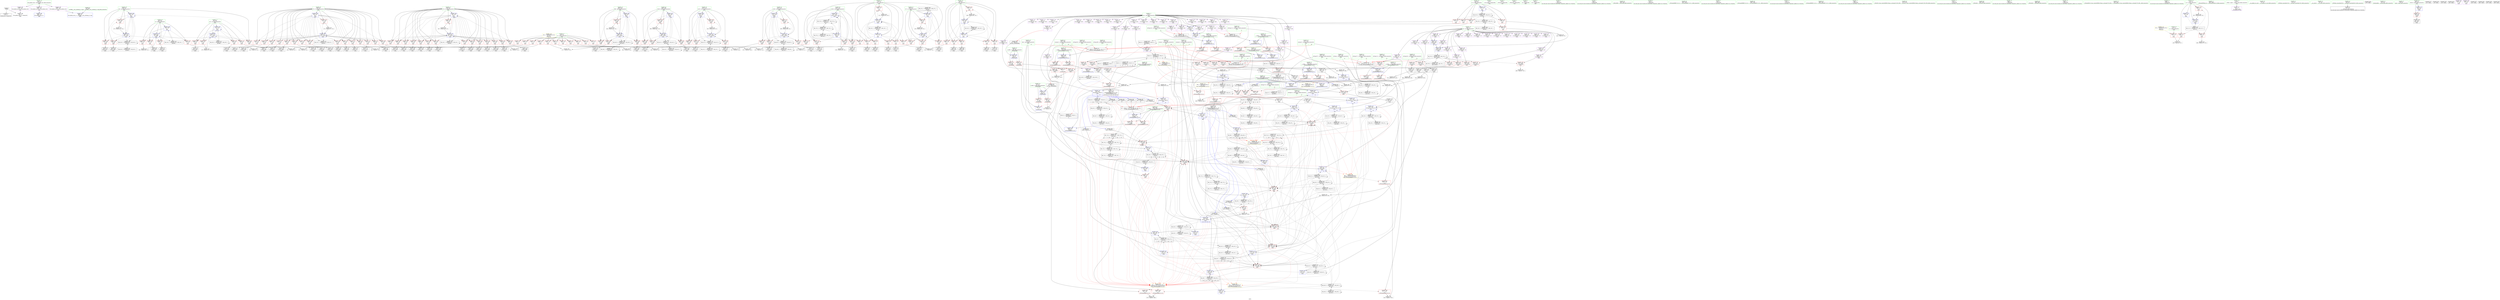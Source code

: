 digraph "SVFG" {
	label="SVFG";

	Node0x5652a3ae4510 [shape=record,color=grey,label="{NodeID: 0\nNullPtr}"];
	Node0x5652a3ae4510 -> Node0x5652a3afb770[style=solid];
	Node0x5652a3ae4510 -> Node0x5652a3b0d160[style=solid];
	Node0x5652a3b3d4a0 [shape=record,color=black,label="{NodeID: 609\nMR_22V_2 = PHI(MR_22V_4, MR_22V_1, )\npts\{84 \}\n}"];
	Node0x5652a3b3d4a0 -> Node0x5652a3b0ddc0[style=dashed];
	Node0x5652a3b08710 [shape=record,color=red,label="{NodeID: 277\n477\<--93\n\<--i70\nmain\n}"];
	Node0x5652a3b08710 -> Node0x5652a3aff160[style=solid];
	Node0x5652a3af9600 [shape=record,color=black,label="{NodeID: 111\n371\<--370\nidxprom116\<--\nmain\n}"];
	Node0x5652a3b1bed0 [shape=record,color=grey,label="{NodeID: 554\n229 = Binary(228, 152, )\n}"];
	Node0x5652a3b1bed0 -> Node0x5652a3b02220[style=solid];
	Node0x5652a3b02490 [shape=record,color=blue,label="{NodeID: 388\n89\<--140\nj45\<--\nmain\n}"];
	Node0x5652a3b02490 -> Node0x5652a3b07a10[style=dashed];
	Node0x5652a3b02490 -> Node0x5652a3b07ae0[style=dashed];
	Node0x5652a3b02490 -> Node0x5652a3b07bb0[style=dashed];
	Node0x5652a3b02490 -> Node0x5652a3b07c80[style=dashed];
	Node0x5652a3b02490 -> Node0x5652a3b02490[style=dashed];
	Node0x5652a3b02490 -> Node0x5652a3b02560[style=dashed];
	Node0x5652a3b02490 -> Node0x5652a3b37c90[style=dashed];
	Node0x5652a3afdc20 [shape=record,color=red,label="{NodeID: 222\n235\<--75\n\<--b\nmain\n}"];
	Node0x5652a3afdc20 -> Node0x5652a3b1dcd0[style=solid];
	Node0x5652a3afa070 [shape=record,color=green,label="{NodeID: 56\n125\<--126\nref.tmp163\<--ref.tmp163_field_insensitive\nmain\n|{|<s1>13}}"];
	Node0x5652a3afa070 -> Node0x5652a3b03a80[style=solid];
	Node0x5652a3afa070:s1 -> Node0x5652a3babe30[style=solid,color=red];
	Node0x5652a3b0b490 [shape=record,color=red,label="{NodeID: 333\n463\<--462\n\<--arrayidx172\nmain\n}"];
	Node0x5652a3b0b490 -> Node0x5652a3afee20[style=solid];
	Node0x5652a3b00d00 [shape=record,color=purple,label="{NodeID: 167\n327\<--8\narrayidx94\<--dist\nmain\n}"];
	Node0x5652a3ab3060 [shape=record,color=green,label="{NodeID: 1\n7\<--1\n__dso_handle\<--dummyObj\nGlob }"];
	Node0x5652a3b3d9a0 [shape=record,color=black,label="{NodeID: 610\nMR_24V_2 = PHI(MR_24V_4, MR_24V_1, )\npts\{86 \}\n}"];
	Node0x5652a3b3d9a0 -> Node0x5652a3b022f0[style=dashed];
	Node0x5652a3b087e0 [shape=record,color=red,label="{NodeID: 278\n509\<--93\n\<--i70\nmain\n}"];
	Node0x5652a3b087e0 -> Node0x5652a3aff3d0[style=solid];
	Node0x5652a3af96d0 [shape=record,color=black,label="{NodeID: 112\n375\<--374\nidxprom118\<--\nmain\n}"];
	Node0x5652a3b1c050 [shape=record,color=grey,label="{NodeID: 555\n555 = Binary(554, 152, )\n}"];
	Node0x5652a3b1c050 -> Node0x5652a3b120d0[style=solid];
	Node0x5652a3b02560 [shape=record,color=blue,label="{NodeID: 389\n89\<--274\nj45\<--inc62\nmain\n}"];
	Node0x5652a3b02560 -> Node0x5652a3b07a10[style=dashed];
	Node0x5652a3b02560 -> Node0x5652a3b07ae0[style=dashed];
	Node0x5652a3b02560 -> Node0x5652a3b07bb0[style=dashed];
	Node0x5652a3b02560 -> Node0x5652a3b07c80[style=dashed];
	Node0x5652a3b02560 -> Node0x5652a3b02490[style=dashed];
	Node0x5652a3b02560 -> Node0x5652a3b02560[style=dashed];
	Node0x5652a3b02560 -> Node0x5652a3b37c90[style=dashed];
	Node0x5652a3afdcf0 [shape=record,color=red,label="{NodeID: 223\n241\<--75\n\<--b\nmain\n}"];
	Node0x5652a3afdcf0 -> Node0x5652a3b1de50[style=solid];
	Node0x5652a3afa140 [shape=record,color=green,label="{NodeID: 57\n127\<--128\nref.tmp175\<--ref.tmp175_field_insensitive\nmain\n|{|<s1>13}}"];
	Node0x5652a3afa140 -> Node0x5652a3b03b50[style=solid];
	Node0x5652a3afa140:s1 -> Node0x5652a3bac450[style=solid,color=red];
	Node0x5652a3b4f1a0 [shape=record,color=black,label="{NodeID: 666\nMR_62V_5 = PHI(MR_62V_6, MR_62V_4, )\npts\{124 \}\n}"];
	Node0x5652a3b4f1a0 -> Node0x5652a3b0aba0[style=dashed];
	Node0x5652a3b4f1a0 -> Node0x5652a3b0afb0[style=dashed];
	Node0x5652a3b4f1a0 -> Node0x5652a3b0b2f0[style=dashed];
	Node0x5652a3b4f1a0 -> Node0x5652a3b0bcb0[style=dashed];
	Node0x5652a3b4f1a0 -> Node0x5652a3b03c20[style=dashed];
	Node0x5652a3b4f1a0 -> Node0x5652a3b4f1a0[style=dashed];
	Node0x5652a3b4f1a0 -> Node0x5652a3b56ea0[style=dashed];
	Node0x5652a3b0b560 [shape=record,color=red,label="{NodeID: 334\n475\<--474\n\<--arrayidx179\nmain\n}"];
	Node0x5652a3b0b560 -> Node0x5652a3aff090[style=solid];
	Node0x5652a3b00dd0 [shape=record,color=purple,label="{NodeID: 168\n330\<--8\narrayidx96\<--dist\nmain\n|{<s0>7}}"];
	Node0x5652a3b00dd0:s0 -> Node0x5652a3bac8a0[style=solid,color=red];
	Node0x5652a3ab2ac0 [shape=record,color=green,label="{NodeID: 2\n12\<--1\n_ZSt3cin\<--dummyObj\nGlob }"];
	Node0x5652a3b3dea0 [shape=record,color=black,label="{NodeID: 611\nMR_26V_2 = PHI(MR_26V_3, MR_26V_1, )\npts\{88 \}\n}"];
	Node0x5652a3b3dea0 -> Node0x5652a3b023c0[style=dashed];
	Node0x5652a3b3dea0 -> Node0x5652a3b3dea0[style=dashed];
	Node0x5652a3b088b0 [shape=record,color=red,label="{NodeID: 279\n517\<--93\n\<--i70\nmain\n}"];
	Node0x5652a3b088b0 -> Node0x5652a3aff640[style=solid];
	Node0x5652a3af97a0 [shape=record,color=black,label="{NodeID: 113\n378\<--377\nidxprom120\<--\nmain\n}"];
	Node0x5652a3b1c1d0 [shape=record,color=grey,label="{NodeID: 556\n545 = Binary(535, 544, )\n}"];
	Node0x5652a3b1c1d0 -> Node0x5652a3b11ea0[style=solid];
	Node0x5652a3b02630 [shape=record,color=blue,label="{NodeID: 390\n87\<--279\ni41\<--inc65\nmain\n}"];
	Node0x5652a3b02630 -> Node0x5652a3b076d0[style=dashed];
	Node0x5652a3b02630 -> Node0x5652a3b077a0[style=dashed];
	Node0x5652a3b02630 -> Node0x5652a3b07870[style=dashed];
	Node0x5652a3b02630 -> Node0x5652a3b07940[style=dashed];
	Node0x5652a3b02630 -> Node0x5652a3b023c0[style=dashed];
	Node0x5652a3b02630 -> Node0x5652a3b02630[style=dashed];
	Node0x5652a3b02630 -> Node0x5652a3b3dea0[style=dashed];
	Node0x5652a3afddc0 [shape=record,color=red,label="{NodeID: 224\n247\<--75\n\<--b\nmain\n}"];
	Node0x5652a3afddc0 -> Node0x5652a3b1c650[style=solid];
	Node0x5652a3afa210 [shape=record,color=green,label="{NodeID: 58\n129\<--130\ncurmax5\<--curmax5_field_insensitive\nmain\n|{|<s2>16|<s3>17}}"];
	Node0x5652a3afa210 -> Node0x5652a3b03e90[style=solid];
	Node0x5652a3afa210 -> Node0x5652a3b12000[style=solid];
	Node0x5652a3afa210:s2 -> Node0x5652a3baca30[style=solid,color=red];
	Node0x5652a3afa210:s3 -> Node0x5652a3bac450[style=solid,color=red];
	Node0x5652a3b4f6a0 [shape=record,color=black,label="{NodeID: 667\nMR_64V_5 = PHI(MR_64V_6, MR_64V_4, )\npts\{126 \}\n}"];
	Node0x5652a3b4f6a0 -> Node0x5652a3b36890[style=dashed];
	Node0x5652a3b4f6a0 -> Node0x5652a3b4f6a0[style=dashed];
	Node0x5652a3b4f6a0 -> Node0x5652a3b573a0[style=dashed];
	Node0x5652a3b0b630 [shape=record,color=red,label="{NodeID: 335\n483\<--482\n\<--arrayidx184\nmain\n}"];
	Node0x5652a3b0b630 -> Node0x5652a3aff300[style=solid];
	Node0x5652a3b00ea0 [shape=record,color=purple,label="{NodeID: 169\n369\<--8\narrayidx115\<--dist\nmain\n}"];
	Node0x5652a3ab2b50 [shape=record,color=green,label="{NodeID: 3\n13\<--1\n_ZSt4cout\<--dummyObj\nGlob }"];
	Node0x5652a3b0e7b0 [shape=record,color=yellow,style=double,label="{NodeID: 778\n6V_1 = ENCHI(MR_6V_0)\npts\{90000 \}\nFun[_ZSt3minIiERKT_S2_S2_]}"];
	Node0x5652a3b0e7b0 -> Node0x5652a3b0c810[style=dashed];
	Node0x5652a3b0e7b0 -> Node0x5652a3b0c8e0[style=dashed];
	Node0x5652a3b3e3a0 [shape=record,color=black,label="{NodeID: 612\nMR_28V_2 = PHI(MR_28V_3, MR_28V_1, )\npts\{90 \}\n}"];
	Node0x5652a3b3e3a0 -> Node0x5652a3b37c90[style=dashed];
	Node0x5652a3b08980 [shape=record,color=red,label="{NodeID: 280\n536\<--93\n\<--i70\nmain\n}"];
	Node0x5652a3b08980 -> Node0x5652a3affb20[style=solid];
	Node0x5652a3af9870 [shape=record,color=black,label="{NodeID: 114\n384\<--383\nidxprom123\<--\nmain\n}"];
	Node0x5652a3b1c350 [shape=record,color=grey,label="{NodeID: 557\n544 = Binary(543, 466, )\n}"];
	Node0x5652a3b1c350 -> Node0x5652a3b1c1d0[style=solid];
	Node0x5652a3b02700 [shape=record,color=blue,label="{NodeID: 391\n85\<--284\nk\<--inc68\nmain\n}"];
	Node0x5652a3b02700 -> Node0x5652a3b07390[style=dashed];
	Node0x5652a3b02700 -> Node0x5652a3b07460[style=dashed];
	Node0x5652a3b02700 -> Node0x5652a3b07530[style=dashed];
	Node0x5652a3b02700 -> Node0x5652a3b07600[style=dashed];
	Node0x5652a3b02700 -> Node0x5652a3b02700[style=dashed];
	Node0x5652a3b02700 -> Node0x5652a3b3d9a0[style=dashed];
	Node0x5652a3afde90 [shape=record,color=red,label="{NodeID: 225\n292\<--75\n\<--b\nmain\n}"];
	Node0x5652a3afde90 -> Node0x5652a3b1d250[style=solid];
	Node0x5652a3afa2e0 [shape=record,color=green,label="{NodeID: 59\n131\<--132\nk193\<--k193_field_insensitive\nmain\n}"];
	Node0x5652a3afa2e0 -> Node0x5652a3b0a520[style=solid];
	Node0x5652a3afa2e0 -> Node0x5652a3b0a5f0[style=solid];
	Node0x5652a3afa2e0 -> Node0x5652a3b0a6c0[style=solid];
	Node0x5652a3afa2e0 -> Node0x5652a3b0a790[style=solid];
	Node0x5652a3afa2e0 -> Node0x5652a3b03f60[style=solid];
	Node0x5652a3afa2e0 -> Node0x5652a3b120d0[style=solid];
	Node0x5652a3b4fba0 [shape=record,color=black,label="{NodeID: 668\nMR_66V_5 = PHI(MR_66V_6, MR_66V_4, )\npts\{128 \}\n}"];
	Node0x5652a3b4fba0 -> Node0x5652a3b36d90[style=dashed];
	Node0x5652a3b4fba0 -> Node0x5652a3b4fba0[style=dashed];
	Node0x5652a3b4fba0 -> Node0x5652a3b578a0[style=dashed];
	Node0x5652a3b0b700 [shape=record,color=red,label="{NodeID: 336\n492\<--489\n\<--call188\nmain\n}"];
	Node0x5652a3b0b700 -> Node0x5652a3b03c20[style=solid];
	Node0x5652a3b00f70 [shape=record,color=purple,label="{NodeID: 170\n372\<--8\narrayidx117\<--dist\nmain\n}"];
	Node0x5652a3b00f70 -> Node0x5652a3b0ad40[style=solid];
	Node0x5652a3ab2be0 [shape=record,color=green,label="{NodeID: 4\n14\<--1\n.str\<--dummyObj\nGlob }"];
	Node0x5652a3b3e8a0 [shape=record,color=black,label="{NodeID: 613\nMR_30V_2 = PHI(MR_30V_4, MR_30V_1, )\npts\{92 \}\n}"];
	Node0x5652a3b3e8a0 -> Node0x5652a3b027d0[style=dashed];
	Node0x5652a3b08a50 [shape=record,color=red,label="{NodeID: 281\n571\<--93\n\<--i70\nmain\n}"];
	Node0x5652a3b08a50 -> Node0x5652a3b1bbd0[style=solid];
	Node0x5652a3af9940 [shape=record,color=black,label="{NodeID: 115\n387\<--386\nidxprom125\<--\nmain\n}"];
	Node0x5652a3b1c4d0 [shape=record,color=grey,label="{NodeID: 558\n381 = Binary(373, 380, )\n}"];
	Node0x5652a3b1c4d0 -> Node0x5652a3b030c0[style=solid];
	Node0x5652a3b027d0 [shape=record,color=blue,label="{NodeID: 392\n91\<--288\nbest\<--\nmain\n}"];
	Node0x5652a3b027d0 -> Node0x5652a3b07d50[style=dashed];
	Node0x5652a3b027d0 -> Node0x5652a3b3e8a0[style=dashed];
	Node0x5652a3b027d0 -> Node0x5652a3b5c4c0[style=dashed];
	Node0x5652a3afdf60 [shape=record,color=red,label="{NodeID: 226\n316\<--75\n\<--b\nmain\n}"];
	Node0x5652a3afdf60 -> Node0x5652a3b1d0d0[style=solid];
	Node0x5652a3afa3b0 [shape=record,color=green,label="{NodeID: 60\n133\<--134\nref.tmp197\<--ref.tmp197_field_insensitive\nmain\n|{|<s1>16}}"];
	Node0x5652a3afa3b0 -> Node0x5652a3b11f30[style=solid];
	Node0x5652a3afa3b0:s1 -> Node0x5652a3bacc40[style=solid,color=red];
	Node0x5652a3b500a0 [shape=record,color=black,label="{NodeID: 669\nMR_68V_5 = PHI(MR_68V_7, MR_68V_4, )\npts\{130 \}\n}"];
	Node0x5652a3b500a0 -> Node0x5652a3b0aba0[style=dashed];
	Node0x5652a3b500a0 -> Node0x5652a3b0afb0[style=dashed];
	Node0x5652a3b500a0 -> Node0x5652a3b0b2f0[style=dashed];
	Node0x5652a3b500a0 -> Node0x5652a3b0b700[style=dashed];
	Node0x5652a3b500a0 -> Node0x5652a3b0b7d0[style=dashed];
	Node0x5652a3b500a0 -> Node0x5652a3b03e90[style=dashed];
	Node0x5652a3b500a0 -> Node0x5652a3b500a0[style=dashed];
	Node0x5652a3b500a0 -> Node0x5652a3b57da0[style=dashed];
	Node0x5652a3b0b7d0 [shape=record,color=red,label="{NodeID: 337\n495\<--494\n\<--call189\nmain\n}"];
	Node0x5652a3b0b7d0 -> Node0x5652a3b03cf0[style=solid];
	Node0x5652a3b01040 [shape=record,color=purple,label="{NodeID: 171\n385\<--8\narrayidx124\<--dist\nmain\n}"];
	Node0x5652a3ab90a0 [shape=record,color=green,label="{NodeID: 5\n16\<--1\n.str.1\<--dummyObj\nGlob }"];
	Node0x5652a3b0e9a0 [shape=record,color=yellow,style=double,label="{NodeID: 780\n89V_1 = ENCHI(MR_89V_0)\npts\{102 108 116 124 134 \}\nFun[_ZSt3maxIdERKT_S2_S2_]}"];
	Node0x5652a3b0e9a0 -> Node0x5652a3b0c330[style=dashed];
	Node0x5652a3b3eda0 [shape=record,color=black,label="{NodeID: 614\nMR_32V_2 = PHI(MR_32V_4, MR_32V_1, )\npts\{94 \}\n}"];
	Node0x5652a3b3eda0 -> Node0x5652a3b028a0[style=dashed];
	Node0x5652a3b08b20 [shape=record,color=red,label="{NodeID: 282\n297\<--95\n\<--j74\nmain\n}"];
	Node0x5652a3b08b20 -> Node0x5652a3b1d6d0[style=solid];
	Node0x5652a3afe390 [shape=record,color=black,label="{NodeID: 116\n391\<--390\nconv128\<--\nmain\n}"];
	Node0x5652a3afe390 -> Node0x5652a3b03190[style=solid];
	Node0x5652a3b1c650 [shape=record,color=grey,label="{NodeID: 559\n248 = cmp(246, 247, )\n}"];
	Node0x5652a3b028a0 [shape=record,color=blue,label="{NodeID: 393\n93\<--152\ni70\<--\nmain\n}"];
	Node0x5652a3b028a0 -> Node0x5652a3b07e20[style=dashed];
	Node0x5652a3b028a0 -> Node0x5652a3b07ef0[style=dashed];
	Node0x5652a3b028a0 -> Node0x5652a3b07fc0[style=dashed];
	Node0x5652a3b028a0 -> Node0x5652a3b08090[style=dashed];
	Node0x5652a3b028a0 -> Node0x5652a3b08160[style=dashed];
	Node0x5652a3b028a0 -> Node0x5652a3b08230[style=dashed];
	Node0x5652a3b028a0 -> Node0x5652a3b08300[style=dashed];
	Node0x5652a3b028a0 -> Node0x5652a3b083d0[style=dashed];
	Node0x5652a3b028a0 -> Node0x5652a3b084a0[style=dashed];
	Node0x5652a3b028a0 -> Node0x5652a3b08570[style=dashed];
	Node0x5652a3b028a0 -> Node0x5652a3b08640[style=dashed];
	Node0x5652a3b028a0 -> Node0x5652a3b08710[style=dashed];
	Node0x5652a3b028a0 -> Node0x5652a3b087e0[style=dashed];
	Node0x5652a3b028a0 -> Node0x5652a3b088b0[style=dashed];
	Node0x5652a3b028a0 -> Node0x5652a3b08980[style=dashed];
	Node0x5652a3b028a0 -> Node0x5652a3b08a50[style=dashed];
	Node0x5652a3b028a0 -> Node0x5652a3b12340[style=dashed];
	Node0x5652a3b028a0 -> Node0x5652a3b3eda0[style=dashed];
	Node0x5652a3afe030 [shape=record,color=red,label="{NodeID: 227\n364\<--75\n\<--b\nmain\n}"];
	Node0x5652a3afe030 -> Node0x5652a3b1c7d0[style=solid];
	Node0x5652a3afa480 [shape=record,color=green,label="{NodeID: 61\n135\<--136\nref.tmp198\<--ref.tmp198_field_insensitive\nmain\n|{|<s1>15}}"];
	Node0x5652a3afa480 -> Node0x5652a3b04030[style=solid];
	Node0x5652a3afa480:s1 -> Node0x5652a3babe30[style=solid,color=red];
	Node0x5652a3b505a0 [shape=record,color=black,label="{NodeID: 670\nMR_70V_5 = PHI(MR_70V_7, MR_70V_4, )\npts\{132 \}\n}"];
	Node0x5652a3b505a0 -> Node0x5652a3b03f60[style=dashed];
	Node0x5652a3b505a0 -> Node0x5652a3b505a0[style=dashed];
	Node0x5652a3b505a0 -> Node0x5652a3b582a0[style=dashed];
	Node0x5652a3b0b8a0 [shape=record,color=red,label="{NodeID: 338\n515\<--514\n\<--arrayidx202\nmain\n}"];
	Node0x5652a3b0b8a0 -> Node0x5652a3aff570[style=solid];
	Node0x5652a3b01110 [shape=record,color=purple,label="{NodeID: 172\n388\<--8\narrayidx126\<--dist\nmain\n|{<s0>9}}"];
	Node0x5652a3b01110:s0 -> Node0x5652a3bac8a0[style=solid,color=red];
	Node0x5652a3ab9130 [shape=record,color=green,label="{NodeID: 6\n19\<--1\n\<--dummyObj\nCan only get source location for instruction, argument, global var or function.}"];
	Node0x5652a3b3f2a0 [shape=record,color=black,label="{NodeID: 615\nMR_34V_2 = PHI(MR_34V_3, MR_34V_1, )\npts\{96 \}\n}"];
	Node0x5652a3b3f2a0 -> Node0x5652a3b02970[style=dashed];
	Node0x5652a3b3f2a0 -> Node0x5652a3b3f2a0[style=dashed];
	Node0x5652a3b08bf0 [shape=record,color=red,label="{NodeID: 283\n304\<--95\n\<--j74\nmain\n}"];
	Node0x5652a3b08bf0 -> Node0x5652a3af8de0[style=solid];
	Node0x5652a3afe460 [shape=record,color=black,label="{NodeID: 117\n409\<--408\nidxprom138\<--\nmain\n}"];
	Node0x5652a3b1c7d0 [shape=record,color=grey,label="{NodeID: 560\n365 = cmp(363, 364, )\n}"];
	Node0x5652a3b02970 [shape=record,color=blue,label="{NodeID: 394\n95\<--140\nj74\<--\nmain\n}"];
	Node0x5652a3b02970 -> Node0x5652a3b08b20[style=dashed];
	Node0x5652a3b02970 -> Node0x5652a3b08bf0[style=dashed];
	Node0x5652a3b02970 -> Node0x5652a3b08cc0[style=dashed];
	Node0x5652a3b02970 -> Node0x5652a3b08d90[style=dashed];
	Node0x5652a3b02970 -> Node0x5652a3b08e60[style=dashed];
	Node0x5652a3b02970 -> Node0x5652a3b08f30[style=dashed];
	Node0x5652a3b02970 -> Node0x5652a3b09000[style=dashed];
	Node0x5652a3b02970 -> Node0x5652a3b090d0[style=dashed];
	Node0x5652a3b02970 -> Node0x5652a3b091a0[style=dashed];
	Node0x5652a3b02970 -> Node0x5652a3b09270[style=dashed];
	Node0x5652a3b02970 -> Node0x5652a3b09340[style=dashed];
	Node0x5652a3b02970 -> Node0x5652a3b09410[style=dashed];
	Node0x5652a3b02970 -> Node0x5652a3b094e0[style=dashed];
	Node0x5652a3b02970 -> Node0x5652a3b095b0[style=dashed];
	Node0x5652a3b02970 -> Node0x5652a3b09680[style=dashed];
	Node0x5652a3b02970 -> Node0x5652a3b02970[style=dashed];
	Node0x5652a3b02970 -> Node0x5652a3b12270[style=dashed];
	Node0x5652a3b02970 -> Node0x5652a3b3f2a0[style=dashed];
	Node0x5652a3afe100 [shape=record,color=red,label="{NodeID: 228\n405\<--75\n\<--b\nmain\n}"];
	Node0x5652a3afe100 -> Node0x5652a3b1cf50[style=solid];
	Node0x5652a3afa550 [shape=record,color=green,label="{NodeID: 62\n137\<--138\nref.tmp211\<--ref.tmp211_field_insensitive\nmain\n|{|<s1>15}}"];
	Node0x5652a3afa550 -> Node0x5652a3b11ea0[style=solid];
	Node0x5652a3afa550:s1 -> Node0x5652a3bac450[style=solid,color=red];
	Node0x5652a3b50aa0 [shape=record,color=black,label="{NodeID: 671\nMR_72V_5 = PHI(MR_72V_6, MR_72V_4, )\npts\{134 \}\n}"];
	Node0x5652a3b50aa0 -> Node0x5652a3b0aba0[style=dashed];
	Node0x5652a3b50aa0 -> Node0x5652a3b0afb0[style=dashed];
	Node0x5652a3b50aa0 -> Node0x5652a3b0b2f0[style=dashed];
	Node0x5652a3b50aa0 -> Node0x5652a3b0b7d0[style=dashed];
	Node0x5652a3b50aa0 -> Node0x5652a3b11f30[style=dashed];
	Node0x5652a3b50aa0 -> Node0x5652a3b50aa0[style=dashed];
	Node0x5652a3b50aa0 -> Node0x5652a3b587a0[style=dashed];
	Node0x5652a3b0b970 [shape=record,color=red,label="{NodeID: 339\n523\<--522\n\<--arrayidx207\nmain\n}"];
	Node0x5652a3b0b970 -> Node0x5652a3aff7e0[style=solid];
	Node0x5652a3b011e0 [shape=record,color=purple,label="{NodeID: 173\n410\<--8\narrayidx139\<--dist\nmain\n}"];
	Node0x5652a3ab91c0 [shape=record,color=green,label="{NodeID: 7\n140\<--1\n\<--dummyObj\nCan only get source location for instruction, argument, global var or function.}"];
	Node0x5652a3b3f7a0 [shape=record,color=black,label="{NodeID: 616\nMR_36V_2 = PHI(MR_36V_3, MR_36V_1, )\npts\{98 \}\n}"];
	Node0x5652a3b3f7a0 -> Node0x5652a3b3f7a0[style=dashed];
	Node0x5652a3b3f7a0 -> Node0x5652a3b5cec0[style=dashed];
	Node0x5652a3b08cc0 [shape=record,color=red,label="{NodeID: 284\n325\<--95\n\<--j74\nmain\n}"];
	Node0x5652a3b08cc0 -> Node0x5652a3af9050[style=solid];
	Node0x5652a3afe530 [shape=record,color=black,label="{NodeID: 118\n412\<--411\nidxprom140\<--\nmain\n}"];
	Node0x5652a3b1c950 [shape=record,color=grey,label="{NodeID: 561\n166 = cmp(165, 167, )\n}"];
	Node0x5652a3b02a40 [shape=record,color=blue,label="{NodeID: 395\n97\<--312\ncurmax\<--\nmain\n}"];
	Node0x5652a3b02a40 -> Node0x5652a3b33790[style=dashed];
	Node0x5652a3afe1d0 [shape=record,color=red,label="{NodeID: 229\n446\<--75\n\<--b\nmain\n}"];
	Node0x5652a3afe1d0 -> Node0x5652a3b1e150[style=solid];
	Node0x5652a3afa620 [shape=record,color=green,label="{NodeID: 63\n142\<--143\n_ZNSirsERi\<--_ZNSirsERi_field_insensitive\n}"];
	Node0x5652a3b50fa0 [shape=record,color=black,label="{NodeID: 672\nMR_74V_5 = PHI(MR_74V_6, MR_74V_4, )\npts\{136 \}\n}"];
	Node0x5652a3b50fa0 -> Node0x5652a3b0b700[style=dashed];
	Node0x5652a3b50fa0 -> Node0x5652a3b48da0[style=dashed];
	Node0x5652a3b50fa0 -> Node0x5652a3b50fa0[style=dashed];
	Node0x5652a3b50fa0 -> Node0x5652a3b3a490[style=dashed];
	Node0x5652a3b0ba40 [shape=record,color=red,label="{NodeID: 340\n534\<--533\n\<--arrayidx215\nmain\n}"];
	Node0x5652a3b0ba40 -> Node0x5652a3affa50[style=solid];
	Node0x5652a3b012b0 [shape=record,color=purple,label="{NodeID: 174\n413\<--8\narrayidx141\<--dist\nmain\n|{<s0>11}}"];
	Node0x5652a3b012b0:s0 -> Node0x5652a3bac710[style=solid,color=red];
	Node0x5652a3ab9250 [shape=record,color=green,label="{NodeID: 8\n152\<--1\n\<--dummyObj\nCan only get source location for instruction, argument, global var or function.}"];
	Node0x5652a3b0ec70 [shape=record,color=yellow,style=double,label="{NodeID: 783\n87V_1 = ENCHI(MR_87V_0)\npts\{98 104 112 120 130 \}\nFun[_ZSt3maxIdERKT_S2_S2_]}"];
	Node0x5652a3b0ec70 -> Node0x5652a3b0c260[style=dashed];
	Node0x5652a3b3fca0 [shape=record,color=black,label="{NodeID: 617\nMR_38V_2 = PHI(MR_38V_3, MR_38V_1, )\npts\{100 \}\n}"];
	Node0x5652a3b3fca0 -> Node0x5652a3b3fca0[style=dashed];
	Node0x5652a3b3fca0 -> Node0x5652a3b5d3c0[style=dashed];
	Node0x5652a3b08d90 [shape=record,color=red,label="{NodeID: 285\n350\<--95\n\<--j74\nmain\n}"];
	Node0x5652a3b08d90 -> Node0x5652a3af9390[style=solid];
	Node0x5652a3afe600 [shape=record,color=black,label="{NodeID: 119\n415\<--414\nidxprom143\<--\nmain\n}"];
	Node0x5652a3b1cad0 [shape=record,color=grey,label="{NodeID: 562\n620 = cmp(617, 619, )\n}"];
	Node0x5652a3b02b10 [shape=record,color=blue,label="{NodeID: 396\n99\<--140\nk85\<--\nmain\n}"];
	Node0x5652a3b02b10 -> Node0x5652a3b09820[style=dashed];
	Node0x5652a3b02b10 -> Node0x5652a3b098f0[style=dashed];
	Node0x5652a3b02b10 -> Node0x5652a3b099c0[style=dashed];
	Node0x5652a3b02b10 -> Node0x5652a3b09a90[style=dashed];
	Node0x5652a3b02b10 -> Node0x5652a3b02d80[style=dashed];
	Node0x5652a3b02b10 -> Node0x5652a3b5d3c0[style=dashed];
	Node0x5652a3afe2a0 [shape=record,color=red,label="{NodeID: 230\n506\<--75\n\<--b\nmain\n}"];
	Node0x5652a3afe2a0 -> Node0x5652a3b1cdd0[style=solid];
	Node0x5652a3afa720 [shape=record,color=green,label="{NodeID: 64\n332\<--333\n_ZSt3minIiERKT_S2_S2_\<--_ZSt3minIiERKT_S2_S2__field_insensitive\n}"];
	Node0x5652a3b514a0 [shape=record,color=black,label="{NodeID: 673\nMR_76V_5 = PHI(MR_76V_6, MR_76V_4, )\npts\{138 \}\n}"];
	Node0x5652a3b514a0 -> Node0x5652a3b0b700[style=dashed];
	Node0x5652a3b514a0 -> Node0x5652a3b492a0[style=dashed];
	Node0x5652a3b514a0 -> Node0x5652a3b514a0[style=dashed];
	Node0x5652a3b514a0 -> Node0x5652a3b3a990[style=dashed];
	Node0x5652a3b0bb10 [shape=record,color=red,label="{NodeID: 341\n542\<--541\n\<--arrayidx220\nmain\n}"];
	Node0x5652a3b0bb10 -> Node0x5652a3affcc0[style=solid];
	Node0x5652a3b01380 [shape=record,color=purple,label="{NodeID: 175\n416\<--8\narrayidx144\<--dist\nmain\n}"];
	Node0x5652a3ab92e0 [shape=record,color=green,label="{NodeID: 9\n167\<--1\n\<--dummyObj\nCan only get source location for instruction, argument, global var or function.}"];
	Node0x5652a3b401a0 [shape=record,color=black,label="{NodeID: 618\nMR_40V_2 = PHI(MR_40V_3, MR_40V_1, )\npts\{102 \}\n}"];
	Node0x5652a3b401a0 -> Node0x5652a3b401a0[style=dashed];
	Node0x5652a3b401a0 -> Node0x5652a3b5d8c0[style=dashed];
	Node0x5652a3b08e60 [shape=record,color=red,label="{NodeID: 286\n377\<--95\n\<--j74\nmain\n}"];
	Node0x5652a3b08e60 -> Node0x5652a3af97a0[style=solid];
	Node0x5652a3afe6d0 [shape=record,color=black,label="{NodeID: 120\n418\<--417\nidxprom145\<--\nmain\n}"];
	Node0x5652a3b1cc50 [shape=record,color=grey,label="{NodeID: 563\n308 = cmp(307, 167, )\n}"];
	Node0x5652a3b02be0 [shape=record,color=blue,label="{NodeID: 397\n101\<--335\nref.tmp\<--conv\nmain\n|{|<s7>8}}"];
	Node0x5652a3b02be0 -> Node0x5652a3b0aba0[style=dashed];
	Node0x5652a3b02be0 -> Node0x5652a3b0afb0[style=dashed];
	Node0x5652a3b02be0 -> Node0x5652a3b0b2f0[style=dashed];
	Node0x5652a3b02be0 -> Node0x5652a3b0b7d0[style=dashed];
	Node0x5652a3b02be0 -> Node0x5652a3b0bcb0[style=dashed];
	Node0x5652a3b02be0 -> Node0x5652a3b02be0[style=dashed];
	Node0x5652a3b02be0 -> Node0x5652a3b5d8c0[style=dashed];
	Node0x5652a3b02be0:s7 -> Node0x5652a3b0e9a0[style=dashed,color=red];
	Node0x5652a3b061b0 [shape=record,color=red,label="{NodeID: 231\n154\<--77\n\<--i\nmain\n}"];
	Node0x5652a3b061b0 -> Node0x5652a3b1d850[style=solid];
	Node0x5652a3afa820 [shape=record,color=green,label="{NodeID: 65\n338\<--339\n_ZSt3maxIdERKT_S2_S2_\<--_ZSt3maxIdERKT_S2_S2__field_insensitive\n}"];
	Node0x5652a3b519a0 [shape=record,color=black,label="{NodeID: 674\nMR_6V_3 = PHI(MR_6V_2, MR_6V_1, )\npts\{90000 \}\n|{<s0>6}}"];
	Node0x5652a3b519a0:s0 -> Node0x5652a3b38b90[style=dashed,color=blue];
	Node0x5652a3b0bbe0 [shape=record,color=red,label="{NodeID: 342\n548\<--547\n\<--call224\nmain\n}"];
	Node0x5652a3b0bbe0 -> Node0x5652a3b11f30[style=solid];
	Node0x5652a3b01450 [shape=record,color=purple,label="{NodeID: 176\n419\<--8\narrayidx146\<--dist\nmain\n}"];
	Node0x5652a3b01450 -> Node0x5652a3b0b080[style=solid];
	Node0x5652a3ab9370 [shape=record,color=green,label="{NodeID: 10\n170\<--1\n\<--dummyObj\nCan only get source location for instruction, argument, global var or function.}"];
	Node0x5652a3b406a0 [shape=record,color=black,label="{NodeID: 619\nMR_42V_2 = PHI(MR_42V_3, MR_42V_1, )\npts\{104 \}\n}"];
	Node0x5652a3b406a0 -> Node0x5652a3b406a0[style=dashed];
	Node0x5652a3b406a0 -> Node0x5652a3b5ddc0[style=dashed];
	Node0x5652a3b08f30 [shape=record,color=red,label="{NodeID: 287\n383\<--95\n\<--j74\nmain\n}"];
	Node0x5652a3b08f30 -> Node0x5652a3af9870[style=solid];
	Node0x5652a3afe7a0 [shape=record,color=black,label="{NodeID: 121\n422\<--421\nidxprom147\<--\nmain\n}"];
	Node0x5652a3b1cdd0 [shape=record,color=grey,label="{NodeID: 564\n507 = cmp(505, 506, )\n}"];
	Node0x5652a3b02cb0 [shape=record,color=blue,label="{NodeID: 398\n97\<--340\ncurmax\<--\nmain\n}"];
	Node0x5652a3b02cb0 -> Node0x5652a3b33790[style=dashed];
	Node0x5652a3b06280 [shape=record,color=red,label="{NodeID: 232\n161\<--77\n\<--i\nmain\n}"];
	Node0x5652a3b06280 -> Node0x5652a3b1d3d0[style=solid];
	Node0x5652a3afa920 [shape=record,color=green,label="{NodeID: 66\n490\<--491\n_ZSt3minIdERKT_S2_S2_\<--_ZSt3minIdERKT_S2_S2__field_insensitive\n}"];
	Node0x5652a3b0bcb0 [shape=record,color=red,label="{NodeID: 343\n551\<--550\n\<--call225\nmain\n}"];
	Node0x5652a3b0bcb0 -> Node0x5652a3b12000[style=solid];
	Node0x5652a3b01520 [shape=record,color=purple,label="{NodeID: 177\n451\<--8\narrayidx165\<--dist\nmain\n}"];
	Node0x5652a3ab6e40 [shape=record,color=green,label="{NodeID: 11\n288\<--1\n\<--dummyObj\nCan only get source location for instruction, argument, global var or function.}"];
	Node0x5652a3b40ba0 [shape=record,color=black,label="{NodeID: 620\nMR_44V_2 = PHI(MR_44V_3, MR_44V_1, )\npts\{106 \}\n}"];
	Node0x5652a3b40ba0 -> Node0x5652a3b40ba0[style=dashed];
	Node0x5652a3b40ba0 -> Node0x5652a3b5e2c0[style=dashed];
	Node0x5652a3b09000 [shape=record,color=red,label="{NodeID: 288\n414\<--95\n\<--j74\nmain\n}"];
	Node0x5652a3b09000 -> Node0x5652a3afe600[style=solid];
	Node0x5652a3afe870 [shape=record,color=black,label="{NodeID: 122\n425\<--424\nidxprom149\<--\nmain\n}"];
	Node0x5652a3b1cf50 [shape=record,color=grey,label="{NodeID: 565\n406 = cmp(404, 405, )\n}"];
	Node0x5652a3b02d80 [shape=record,color=blue,label="{NodeID: 399\n99\<--344\nk85\<--inc100\nmain\n}"];
	Node0x5652a3b02d80 -> Node0x5652a3b09820[style=dashed];
	Node0x5652a3b02d80 -> Node0x5652a3b098f0[style=dashed];
	Node0x5652a3b02d80 -> Node0x5652a3b099c0[style=dashed];
	Node0x5652a3b02d80 -> Node0x5652a3b09a90[style=dashed];
	Node0x5652a3b02d80 -> Node0x5652a3b02d80[style=dashed];
	Node0x5652a3b02d80 -> Node0x5652a3b5d3c0[style=dashed];
	Node0x5652a3b06350 [shape=record,color=red,label="{NodeID: 233\n173\<--77\n\<--i\nmain\n}"];
	Node0x5652a3b06350 -> Node0x5652a3afb970[style=solid];
	Node0x5652a3afaa20 [shape=record,color=green,label="{NodeID: 67\n577\<--578\n_ZStlsISt11char_traitsIcEERSt13basic_ostreamIcT_ES5_PKc\<--_ZStlsISt11char_traitsIcEERSt13basic_ostreamIcT_ES5_PKc_field_insensitive\n}"];
	Node0x5652a3b0bd80 [shape=record,color=red,label="{NodeID: 344\n563\<--562\n\<--call233\nmain\n}"];
	Node0x5652a3b0bd80 -> Node0x5652a3b121a0[style=solid];
	Node0x5652a3b015f0 [shape=record,color=purple,label="{NodeID: 178\n454\<--8\narrayidx167\<--dist\nmain\n}"];
	Node0x5652a3b015f0 -> Node0x5652a3b0b3c0[style=solid];
	Node0x5652a3ab6f00 [shape=record,color=green,label="{NodeID: 12\n312\<--1\n\<--dummyObj\nCan only get source location for instruction, argument, global var or function.}"];
	Node0x5652a3b410a0 [shape=record,color=black,label="{NodeID: 621\nMR_46V_2 = PHI(MR_46V_3, MR_46V_1, )\npts\{108 \}\n}"];
	Node0x5652a3b410a0 -> Node0x5652a3b410a0[style=dashed];
	Node0x5652a3b410a0 -> Node0x5652a3b5e7c0[style=dashed];
	Node0x5652a3b090d0 [shape=record,color=red,label="{NodeID: 289\n424\<--95\n\<--j74\nmain\n}"];
	Node0x5652a3b090d0 -> Node0x5652a3afe870[style=solid];
	Node0x5652a3afe940 [shape=record,color=black,label="{NodeID: 123\n432\<--431\nconv153\<--\nmain\n}"];
	Node0x5652a3afe940 -> Node0x5652a3b03670[style=solid];
	Node0x5652a3b1d0d0 [shape=record,color=grey,label="{NodeID: 566\n317 = cmp(315, 316, )\n}"];
	Node0x5652a3b02e50 [shape=record,color=blue,label="{NodeID: 400\n97\<--358\ncurmax\<--add107\nmain\n|{|<s8>18|<s9>19|<s10>20|<s11>21}}"];
	Node0x5652a3b02e50 -> Node0x5652a3b0afb0[style=dashed];
	Node0x5652a3b02e50 -> Node0x5652a3b0b2f0[style=dashed];
	Node0x5652a3b02e50 -> Node0x5652a3b0b700[style=dashed];
	Node0x5652a3b02e50 -> Node0x5652a3b0b7d0[style=dashed];
	Node0x5652a3b02e50 -> Node0x5652a3b0bbe0[style=dashed];
	Node0x5652a3b02e50 -> Node0x5652a3b0bcb0[style=dashed];
	Node0x5652a3b02e50 -> Node0x5652a3b0bd80[style=dashed];
	Node0x5652a3b02e50 -> Node0x5652a3b5cec0[style=dashed];
	Node0x5652a3b02e50:s8 -> Node0x5652a3b64850[style=dashed,color=red];
	Node0x5652a3b02e50:s9 -> Node0x5652a3b64850[style=dashed,color=red];
	Node0x5652a3b02e50:s10 -> Node0x5652a3b64850[style=dashed,color=red];
	Node0x5652a3b02e50:s11 -> Node0x5652a3b64850[style=dashed,color=red];
	Node0x5652a3b06420 [shape=record,color=red,label="{NodeID: 234\n181\<--77\n\<--i\nmain\n}"];
	Node0x5652a3b06420 -> Node0x5652a3afbb10[style=solid];
	Node0x5652a3afab20 [shape=record,color=green,label="{NodeID: 68\n582\<--583\n_ZNSolsEi\<--_ZNSolsEi_field_insensitive\n}"];
	Node0x5652a3b0be50 [shape=record,color=red,label="{NodeID: 345\n628\<--608\n\<--retval\n_ZSt3maxIdERKT_S2_S2_\n}"];
	Node0x5652a3b0be50 -> Node0x5652a3affe60[style=solid];
	Node0x5652a3b016c0 [shape=record,color=purple,label="{NodeID: 179\n471\<--8\narrayidx177\<--dist\nmain\n}"];
	Node0x5652a3ab6fc0 [shape=record,color=green,label="{NodeID: 13\n356\<--1\n\<--dummyObj\nCan only get source location for instruction, argument, global var or function.}"];
	Node0x5652a3b415a0 [shape=record,color=black,label="{NodeID: 622\nMR_48V_2 = PHI(MR_48V_3, MR_48V_1, )\npts\{110 \}\n}"];
	Node0x5652a3b415a0 -> Node0x5652a3b415a0[style=dashed];
	Node0x5652a3b415a0 -> Node0x5652a3b5ecc0[style=dashed];
	Node0x5652a3b091a0 [shape=record,color=red,label="{NodeID: 290\n460\<--95\n\<--j74\nmain\n}"];
	Node0x5652a3b091a0 -> Node0x5652a3afed50[style=solid];
	Node0x5652a3afea10 [shape=record,color=black,label="{NodeID: 124\n450\<--449\nidxprom164\<--\nmain\n}"];
	Node0x5652a3b1d250 [shape=record,color=grey,label="{NodeID: 567\n293 = cmp(291, 292, )\n}"];
	Node0x5652a3b02f20 [shape=record,color=blue,label="{NodeID: 401\n103\<--312\ncurmax2\<--\nmain\n}"];
	Node0x5652a3b02f20 -> Node0x5652a3b497a0[style=dashed];
	Node0x5652a3b064f0 [shape=record,color=red,label="{NodeID: 235\n192\<--77\n\<--i\nmain\n}"];
	Node0x5652a3b064f0 -> Node0x5652a3afbd80[style=solid];
	Node0x5652a3afac20 [shape=record,color=green,label="{NodeID: 69\n588\<--589\n_ZNSolsEd\<--_ZNSolsEd_field_insensitive\n}"];
	Node0x5652a3b0bf20 [shape=record,color=red,label="{NodeID: 346\n616\<--610\n\<--__a.addr\n_ZSt3maxIdERKT_S2_S2_\n}"];
	Node0x5652a3b0bf20 -> Node0x5652a3b0c260[style=solid];
	Node0x5652a3b01790 [shape=record,color=purple,label="{NodeID: 180\n474\<--8\narrayidx179\<--dist\nmain\n}"];
	Node0x5652a3b01790 -> Node0x5652a3b0b560[style=solid];
	Node0x5652a3ab70c0 [shape=record,color=green,label="{NodeID: 14\n466\<--1\n\<--dummyObj\nCan only get source location for instruction, argument, global var or function.}"];
	Node0x5652a3b41aa0 [shape=record,color=black,label="{NodeID: 623\nMR_50V_2 = PHI(MR_50V_3, MR_50V_1, )\npts\{112 \}\n}"];
	Node0x5652a3b41aa0 -> Node0x5652a3b41aa0[style=dashed];
	Node0x5652a3b41aa0 -> Node0x5652a3b5f1c0[style=dashed];
	Node0x5652a3b09270 [shape=record,color=red,label="{NodeID: 291\n469\<--95\n\<--j74\nmain\n}"];
	Node0x5652a3b09270 -> Node0x5652a3afeef0[style=solid];
	Node0x5652a3afeae0 [shape=record,color=black,label="{NodeID: 125\n453\<--452\nidxprom166\<--\nmain\n}"];
	Node0x5652a3b64770 [shape=record,color=yellow,style=double,label="{NodeID: 734\n106V_1 = ENCHI(MR_106V_0)\npts\{128 130 138 \}\nFun[_ZSt3minIdERKT_S2_S2_]}"];
	Node0x5652a3b64770 -> Node0x5652a3b0cdc0[style=dashed];
	Node0x5652a3b1d3d0 [shape=record,color=grey,label="{NodeID: 568\n162 = cmp(160, 161, )\n}"];
	Node0x5652a3b02ff0 [shape=record,color=blue,label="{NodeID: 402\n105\<--140\nk108\<--\nmain\n}"];
	Node0x5652a3b02ff0 -> Node0x5652a3b09b60[style=dashed];
	Node0x5652a3b02ff0 -> Node0x5652a3b09c30[style=dashed];
	Node0x5652a3b02ff0 -> Node0x5652a3b09d00[style=dashed];
	Node0x5652a3b02ff0 -> Node0x5652a3b09dd0[style=dashed];
	Node0x5652a3b02ff0 -> Node0x5652a3b03330[style=dashed];
	Node0x5652a3b02ff0 -> Node0x5652a3b5e2c0[style=dashed];
	Node0x5652a3b065c0 [shape=record,color=red,label="{NodeID: 236\n200\<--77\n\<--i\nmain\n}"];
	Node0x5652a3b065c0 -> Node0x5652a3afbf20[style=solid];
	Node0x5652a3afad20 [shape=record,color=green,label="{NodeID: 70\n591\<--592\n_ZSt4endlIcSt11char_traitsIcEERSt13basic_ostreamIT_T0_ES6_\<--_ZSt4endlIcSt11char_traitsIcEERSt13basic_ostreamIT_T0_ES6__field_insensitive\n}"];
	Node0x5652a3b0bff0 [shape=record,color=red,label="{NodeID: 347\n625\<--610\n\<--__a.addr\n_ZSt3maxIdERKT_S2_S2_\n}"];
	Node0x5652a3b0bff0 -> Node0x5652a3b12750[style=solid];
	Node0x5652a3b01860 [shape=record,color=purple,label="{NodeID: 181\n511\<--8\narrayidx200\<--dist\nmain\n}"];
	Node0x5652a3ab71c0 [shape=record,color=green,label="{NodeID: 15\n486\<--1\n\<--dummyObj\nCan only get source location for instruction, argument, global var or function.}"];
	Node0x5652a3b41fa0 [shape=record,color=black,label="{NodeID: 624\nMR_52V_2 = PHI(MR_52V_3, MR_52V_1, )\npts\{114 \}\n}"];
	Node0x5652a3b41fa0 -> Node0x5652a3b41fa0[style=dashed];
	Node0x5652a3b41fa0 -> Node0x5652a3b5f6c0[style=dashed];
	Node0x5652a3b09340 [shape=record,color=red,label="{NodeID: 292\n480\<--95\n\<--j74\nmain\n}"];
	Node0x5652a3b09340 -> Node0x5652a3aff230[style=solid];
	Node0x5652a3afebb0 [shape=record,color=black,label="{NodeID: 126\n456\<--455\nconv168\<--\nmain\n}"];
	Node0x5652a3afebb0 -> Node0x5652a3b05db0[style=solid];
	Node0x5652a3b64850 [shape=record,color=yellow,style=double,label="{NodeID: 735\n108V_1 = ENCHI(MR_108V_0)\npts\{92 98 104 112 120 126 136 \}\nFun[_ZSt3minIdERKT_S2_S2_]}"];
	Node0x5652a3b64850 -> Node0x5652a3b0cdc0[style=dashed];
	Node0x5652a3b64850 -> Node0x5652a3b0ce90[style=dashed];
	Node0x5652a3b1d550 [shape=record,color=grey,label="{NodeID: 569\n148 = cmp(146, 147, )\n}"];
	Node0x5652a3b030c0 [shape=record,color=blue,label="{NodeID: 403\n109\<--381\nref.tmp113\<--add122\nmain\n|{|<s4>9}}"];
	Node0x5652a3b030c0 -> Node0x5652a3b0aee0[style=dashed];
	Node0x5652a3b030c0 -> Node0x5652a3b0b220[style=dashed];
	Node0x5652a3b030c0 -> Node0x5652a3b030c0[style=dashed];
	Node0x5652a3b030c0 -> Node0x5652a3b5ecc0[style=dashed];
	Node0x5652a3b030c0:s4 -> Node0x5652a3b0e320[style=dashed,color=red];
	Node0x5652a3b06690 [shape=record,color=red,label="{NodeID: 237\n210\<--77\n\<--i\nmain\n}"];
	Node0x5652a3b06690 -> Node0x5652a3b1b2d0[style=solid];
	Node0x5652a3afae20 [shape=record,color=green,label="{NodeID: 71\n593\<--594\n_ZNSolsEPFRSoS_E\<--_ZNSolsEPFRSoS_E_field_insensitive\n}"];
	Node0x5652a3b0c0c0 [shape=record,color=red,label="{NodeID: 348\n618\<--612\n\<--__b.addr\n_ZSt3maxIdERKT_S2_S2_\n}"];
	Node0x5652a3b0c0c0 -> Node0x5652a3b0c330[style=solid];
	Node0x5652a3b01930 [shape=record,color=purple,label="{NodeID: 182\n514\<--8\narrayidx202\<--dist\nmain\n}"];
	Node0x5652a3b01930 -> Node0x5652a3b0b8a0[style=solid];
	Node0x5652a3ab72c0 [shape=record,color=green,label="{NodeID: 16\n4\<--6\n_ZStL8__ioinit\<--_ZStL8__ioinit_field_insensitive\nGlob }"];
	Node0x5652a3ab72c0 -> Node0x5652a3b000d0[style=solid];
	Node0x5652a3b424a0 [shape=record,color=black,label="{NodeID: 625\nMR_54V_2 = PHI(MR_54V_3, MR_54V_1, )\npts\{116 \}\n}"];
	Node0x5652a3b424a0 -> Node0x5652a3b424a0[style=dashed];
	Node0x5652a3b424a0 -> Node0x5652a3b5fbc0[style=dashed];
	Node0x5652a3b09410 [shape=record,color=red,label="{NodeID: 293\n520\<--95\n\<--j74\nmain\n}"];
	Node0x5652a3b09410 -> Node0x5652a3aff710[style=solid];
	Node0x5652a3afec80 [shape=record,color=black,label="{NodeID: 127\n458\<--457\nidxprom169\<--\nmain\n}"];
	Node0x5652a3b1d6d0 [shape=record,color=grey,label="{NodeID: 570\n299 = cmp(297, 298, )\n}"];
	Node0x5652a3b03190 [shape=record,color=blue,label="{NodeID: 404\n107\<--391\nref.tmp112\<--conv128\nmain\n|{|<s6>10}}"];
	Node0x5652a3b03190 -> Node0x5652a3b0afb0[style=dashed];
	Node0x5652a3b03190 -> Node0x5652a3b0b2f0[style=dashed];
	Node0x5652a3b03190 -> Node0x5652a3b0b7d0[style=dashed];
	Node0x5652a3b03190 -> Node0x5652a3b0bcb0[style=dashed];
	Node0x5652a3b03190 -> Node0x5652a3b03190[style=dashed];
	Node0x5652a3b03190 -> Node0x5652a3b5e7c0[style=dashed];
	Node0x5652a3b03190:s6 -> Node0x5652a3b0e9a0[style=dashed,color=red];
	Node0x5652a3b06760 [shape=record,color=red,label="{NodeID: 238\n160\<--79\n\<--j\nmain\n}"];
	Node0x5652a3b06760 -> Node0x5652a3b1d3d0[style=solid];
	Node0x5652a3afaf20 [shape=record,color=green,label="{NodeID: 72\n608\<--609\nretval\<--retval_field_insensitive\n_ZSt3maxIdERKT_S2_S2_\n}"];
	Node0x5652a3afaf20 -> Node0x5652a3b0be50[style=solid];
	Node0x5652a3afaf20 -> Node0x5652a3b12680[style=solid];
	Node0x5652a3afaf20 -> Node0x5652a3b12750[style=solid];
	Node0x5652a3b0c190 [shape=record,color=red,label="{NodeID: 349\n622\<--612\n\<--__b.addr\n_ZSt3maxIdERKT_S2_S2_\n}"];
	Node0x5652a3b0c190 -> Node0x5652a3b12680[style=solid];
	Node0x5652a3b01a00 [shape=record,color=purple,label="{NodeID: 183\n530\<--8\narrayidx213\<--dist\nmain\n}"];
	Node0x5652a3af7080 [shape=record,color=green,label="{NodeID: 17\n8\<--9\ndist\<--dist_field_insensitive\nGlob }"];
	Node0x5652a3af7080 -> Node0x5652a3b001a0[style=solid];
	Node0x5652a3af7080 -> Node0x5652a3b00270[style=solid];
	Node0x5652a3af7080 -> Node0x5652a3b00340[style=solid];
	Node0x5652a3af7080 -> Node0x5652a3b00410[style=solid];
	Node0x5652a3af7080 -> Node0x5652a3b004e0[style=solid];
	Node0x5652a3af7080 -> Node0x5652a3b005b0[style=solid];
	Node0x5652a3af7080 -> Node0x5652a3b00680[style=solid];
	Node0x5652a3af7080 -> Node0x5652a3b00750[style=solid];
	Node0x5652a3af7080 -> Node0x5652a3b00820[style=solid];
	Node0x5652a3af7080 -> Node0x5652a3b008f0[style=solid];
	Node0x5652a3af7080 -> Node0x5652a3b009c0[style=solid];
	Node0x5652a3af7080 -> Node0x5652a3b00a90[style=solid];
	Node0x5652a3af7080 -> Node0x5652a3b00b60[style=solid];
	Node0x5652a3af7080 -> Node0x5652a3b00c30[style=solid];
	Node0x5652a3af7080 -> Node0x5652a3b00d00[style=solid];
	Node0x5652a3af7080 -> Node0x5652a3b00dd0[style=solid];
	Node0x5652a3af7080 -> Node0x5652a3b00ea0[style=solid];
	Node0x5652a3af7080 -> Node0x5652a3b00f70[style=solid];
	Node0x5652a3af7080 -> Node0x5652a3b01040[style=solid];
	Node0x5652a3af7080 -> Node0x5652a3b01110[style=solid];
	Node0x5652a3af7080 -> Node0x5652a3b011e0[style=solid];
	Node0x5652a3af7080 -> Node0x5652a3b012b0[style=solid];
	Node0x5652a3af7080 -> Node0x5652a3b01380[style=solid];
	Node0x5652a3af7080 -> Node0x5652a3b01450[style=solid];
	Node0x5652a3af7080 -> Node0x5652a3b01520[style=solid];
	Node0x5652a3af7080 -> Node0x5652a3b015f0[style=solid];
	Node0x5652a3af7080 -> Node0x5652a3b016c0[style=solid];
	Node0x5652a3af7080 -> Node0x5652a3b01790[style=solid];
	Node0x5652a3af7080 -> Node0x5652a3b01860[style=solid];
	Node0x5652a3af7080 -> Node0x5652a3b01930[style=solid];
	Node0x5652a3af7080 -> Node0x5652a3b01a00[style=solid];
	Node0x5652a3af7080 -> Node0x5652a3b01ad0[style=solid];
	Node0x5652a3b429a0 [shape=record,color=black,label="{NodeID: 626\nMR_56V_2 = PHI(MR_56V_3, MR_56V_1, )\npts\{118 \}\n}"];
	Node0x5652a3b429a0 -> Node0x5652a3b429a0[style=dashed];
	Node0x5652a3b429a0 -> Node0x5652a3b600c0[style=dashed];
	Node0x5652a3b094e0 [shape=record,color=red,label="{NodeID: 294\n528\<--95\n\<--j74\nmain\n}"];
	Node0x5652a3b094e0 -> Node0x5652a3aff8b0[style=solid];
	Node0x5652a3afed50 [shape=record,color=black,label="{NodeID: 128\n461\<--460\nidxprom171\<--\nmain\n}"];
	Node0x5652a3500430 [shape=record,color=black,label="{NodeID: 903\n48 = PHI(255, )\n0th arg _Z6setminRii }"];
	Node0x5652a3500430 -> Node0x5652a3b0d260[style=solid];
	Node0x5652a3b64a70 [shape=record,color=yellow,style=double,label="{NodeID: 737\n10V_1 = ENCHI(MR_10V_0)\npts\{72 \}\nFun[main]}"];
	Node0x5652a3b64a70 -> Node0x5652a3afd740[style=dashed];
	Node0x5652a3b1d850 [shape=record,color=grey,label="{NodeID: 571\n156 = cmp(154, 155, )\n}"];
	Node0x5652a3b03260 [shape=record,color=blue,label="{NodeID: 405\n103\<--394\ncurmax2\<--\nmain\n}"];
	Node0x5652a3b03260 -> Node0x5652a3b497a0[style=dashed];
	Node0x5652a3b06830 [shape=record,color=red,label="{NodeID: 239\n176\<--79\n\<--j\nmain\n}"];
	Node0x5652a3b06830 -> Node0x5652a3afba40[style=solid];
	Node0x5652a3afaff0 [shape=record,color=green,label="{NodeID: 73\n610\<--611\n__a.addr\<--__a.addr_field_insensitive\n_ZSt3maxIdERKT_S2_S2_\n}"];
	Node0x5652a3afaff0 -> Node0x5652a3b0bf20[style=solid];
	Node0x5652a3afaff0 -> Node0x5652a3b0bff0[style=solid];
	Node0x5652a3afaff0 -> Node0x5652a3b124e0[style=solid];
	Node0x5652a3b0c260 [shape=record,color=red,label="{NodeID: 350\n617\<--616\n\<--\n_ZSt3maxIdERKT_S2_S2_\n}"];
	Node0x5652a3b0c260 -> Node0x5652a3b1cad0[style=solid];
	Node0x5652a3b01ad0 [shape=record,color=purple,label="{NodeID: 184\n533\<--8\narrayidx215\<--dist\nmain\n}"];
	Node0x5652a3b01ad0 -> Node0x5652a3b0ba40[style=solid];
	Node0x5652a3af7110 [shape=record,color=green,label="{NodeID: 18\n10\<--11\nori\<--ori_field_insensitive\nGlob }"];
	Node0x5652a3af7110 -> Node0x5652a3b01ba0[style=solid];
	Node0x5652a3af7110 -> Node0x5652a3b01c70[style=solid];
	Node0x5652a3af7110 -> Node0x5652a3b01d40[style=solid];
	Node0x5652a3af7110 -> Node0x5652a3b01e10[style=solid];
	Node0x5652a3af7110 -> Node0x5652a3b01ee0[style=solid];
	Node0x5652a3af7110 -> Node0x5652a3b01fb0[style=solid];
	Node0x5652a3af7110 -> Node0x5652a3b02080[style=solid];
	Node0x5652a3af7110 -> Node0x5652a3afc330[style=solid];
	Node0x5652a3af7110 -> Node0x5652a3afc400[style=solid];
	Node0x5652a3af7110 -> Node0x5652a3afc4d0[style=solid];
	Node0x5652a3af7110 -> Node0x5652a3afc5a0[style=solid];
	Node0x5652a3af7110 -> Node0x5652a3afc670[style=solid];
	Node0x5652a3af7110 -> Node0x5652a3afc740[style=solid];
	Node0x5652a3af7110 -> Node0x5652a3afc810[style=solid];
	Node0x5652a3af7110 -> Node0x5652a3afc8e0[style=solid];
	Node0x5652a3af7110 -> Node0x5652a3afc9b0[style=solid];
	Node0x5652a3af7110 -> Node0x5652a3afca80[style=solid];
	Node0x5652a3af7110 -> Node0x5652a3afcb50[style=solid];
	Node0x5652a3af7110 -> Node0x5652a3afcc20[style=solid];
	Node0x5652a3af7110 -> Node0x5652a3afccf0[style=solid];
	Node0x5652a3b42ea0 [shape=record,color=black,label="{NodeID: 627\nMR_58V_2 = PHI(MR_58V_3, MR_58V_1, )\npts\{120 \}\n}"];
	Node0x5652a3b42ea0 -> Node0x5652a3b42ea0[style=dashed];
	Node0x5652a3b42ea0 -> Node0x5652a3b605c0[style=dashed];
	Node0x5652a3b095b0 [shape=record,color=red,label="{NodeID: 295\n539\<--95\n\<--j74\nmain\n}"];
	Node0x5652a3b095b0 -> Node0x5652a3affbf0[style=solid];
	Node0x5652a3afee20 [shape=record,color=black,label="{NodeID: 129\n464\<--463\nconv173\<--\nmain\n}"];
	Node0x5652a3afee20 -> Node0x5652a3b05c30[style=solid];
	Node0x5652a3bab5f0 [shape=record,color=black,label="{NodeID: 904\n558 = PHI(655, )\n|{<s0>18}}"];
	Node0x5652a3bab5f0:s0 -> Node0x5652a3bac450[style=solid,color=red];
	Node0x5652a3b1d9d0 [shape=record,color=grey,label="{NodeID: 572\n59 = cmp(56, 58, )\n}"];
	Node0x5652a3b03330 [shape=record,color=blue,label="{NodeID: 406\n105\<--398\nk108\<--inc131\nmain\n}"];
	Node0x5652a3b03330 -> Node0x5652a3b09b60[style=dashed];
	Node0x5652a3b03330 -> Node0x5652a3b09c30[style=dashed];
	Node0x5652a3b03330 -> Node0x5652a3b09d00[style=dashed];
	Node0x5652a3b03330 -> Node0x5652a3b09dd0[style=dashed];
	Node0x5652a3b03330 -> Node0x5652a3b03330[style=dashed];
	Node0x5652a3b03330 -> Node0x5652a3b5e2c0[style=dashed];
	Node0x5652a3b06900 [shape=record,color=red,label="{NodeID: 240\n184\<--79\n\<--j\nmain\n}"];
	Node0x5652a3b06900 -> Node0x5652a3afbbe0[style=solid];
	Node0x5652a3afb0c0 [shape=record,color=green,label="{NodeID: 74\n612\<--613\n__b.addr\<--__b.addr_field_insensitive\n_ZSt3maxIdERKT_S2_S2_\n}"];
	Node0x5652a3afb0c0 -> Node0x5652a3b0c0c0[style=solid];
	Node0x5652a3afb0c0 -> Node0x5652a3b0c190[style=solid];
	Node0x5652a3afb0c0 -> Node0x5652a3b125b0[style=solid];
	Node0x5652a3b0c330 [shape=record,color=red,label="{NodeID: 351\n619\<--618\n\<--\n_ZSt3maxIdERKT_S2_S2_\n}"];
	Node0x5652a3b0c330 -> Node0x5652a3b1cad0[style=solid];
	Node0x5652a3b01ba0 [shape=record,color=purple,label="{NodeID: 185\n183\<--10\narrayidx13\<--ori\nmain\n}"];
	Node0x5652a3af71a0 [shape=record,color=green,label="{NodeID: 19\n18\<--22\nllvm.global_ctors\<--llvm.global_ctors_field_insensitive\nGlob }"];
	Node0x5652a3af71a0 -> Node0x5652a3afcf60[style=solid];
	Node0x5652a3af71a0 -> Node0x5652a3afd060[style=solid];
	Node0x5652a3af71a0 -> Node0x5652a3afd160[style=solid];
	Node0x5652a3b433a0 [shape=record,color=black,label="{NodeID: 628\nMR_60V_2 = PHI(MR_60V_3, MR_60V_1, )\npts\{122 \}\n}"];
	Node0x5652a3b433a0 -> Node0x5652a3b433a0[style=dashed];
	Node0x5652a3b433a0 -> Node0x5652a3b60ac0[style=dashed];
	Node0x5652a3b09680 [shape=record,color=red,label="{NodeID: 296\n566\<--95\n\<--j74\nmain\n}"];
	Node0x5652a3b09680 -> Node0x5652a3b1bd50[style=solid];
	Node0x5652a3afeef0 [shape=record,color=black,label="{NodeID: 130\n470\<--469\nidxprom176\<--\nmain\n}"];
	Node0x5652a3bab6f0 [shape=record,color=black,label="{NodeID: 905\n559 = PHI(655, )\n|{<s0>19}}"];
	Node0x5652a3bab6f0:s0 -> Node0x5652a3bac450[style=solid,color=red];
	Node0x5652a3b64c30 [shape=record,color=yellow,style=double,label="{NodeID: 739\n14V_1 = ENCHI(MR_14V_0)\npts\{76 \}\nFun[main]}"];
	Node0x5652a3b64c30 -> Node0x5652a3afda80[style=dashed];
	Node0x5652a3b64c30 -> Node0x5652a3afdb50[style=dashed];
	Node0x5652a3b64c30 -> Node0x5652a3afdc20[style=dashed];
	Node0x5652a3b64c30 -> Node0x5652a3afdcf0[style=dashed];
	Node0x5652a3b64c30 -> Node0x5652a3afddc0[style=dashed];
	Node0x5652a3b64c30 -> Node0x5652a3afde90[style=dashed];
	Node0x5652a3b64c30 -> Node0x5652a3afdf60[style=dashed];
	Node0x5652a3b64c30 -> Node0x5652a3afe030[style=dashed];
	Node0x5652a3b64c30 -> Node0x5652a3afe100[style=dashed];
	Node0x5652a3b64c30 -> Node0x5652a3afe1d0[style=dashed];
	Node0x5652a3b64c30 -> Node0x5652a3afe2a0[style=dashed];
	Node0x5652a3b1db50 [shape=record,color=grey,label="{NodeID: 573\n218 = cmp(216, 217, )\n}"];
	Node0x5652a3b03400 [shape=record,color=blue,label="{NodeID: 407\n111\<--312\ncurmax3\<--\nmain\n}"];
	Node0x5652a3b03400 -> Node0x5652a3b5b0c0[style=dashed];
	Node0x5652a3b069d0 [shape=record,color=red,label="{NodeID: 241\n189\<--79\n\<--j\nmain\n}"];
	Node0x5652a3b069d0 -> Node0x5652a3afbcb0[style=solid];
	Node0x5652a3afb190 [shape=record,color=green,label="{NodeID: 75\n633\<--634\nretval\<--retval_field_insensitive\n_ZSt3minIiERKT_S2_S2_\n}"];
	Node0x5652a3afb190 -> Node0x5652a3b0c400[style=solid];
	Node0x5652a3afb190 -> Node0x5652a3b129c0[style=solid];
	Node0x5652a3afb190 -> Node0x5652a3b12a90[style=solid];
	Node0x5652a3b0c400 [shape=record,color=red,label="{NodeID: 352\n653\<--633\n\<--retval\n_ZSt3minIiERKT_S2_S2_\n}"];
	Node0x5652a3b0c400 -> Node0x5652a3afff30[style=solid];
	Node0x5652a3b01c70 [shape=record,color=purple,label="{NodeID: 186\n186\<--10\narrayidx15\<--ori\nmain\n}"];
	Node0x5652a3b01c70 -> Node0x5652a3b0d9b0[style=solid];
	Node0x5652a3af7230 [shape=record,color=green,label="{NodeID: 20\n23\<--24\n__cxx_global_var_init\<--__cxx_global_var_init_field_insensitive\n}"];
	Node0x5652a3b438a0 [shape=record,color=black,label="{NodeID: 629\nMR_62V_2 = PHI(MR_62V_3, MR_62V_1, )\npts\{124 \}\n}"];
	Node0x5652a3b438a0 -> Node0x5652a3b56ea0[style=dashed];
	Node0x5652a3b09750 [shape=record,color=red,label="{NodeID: 297\n357\<--97\n\<--curmax\nmain\n}"];
	Node0x5652a3b09750 -> Node0x5652a3b1a3d0[style=solid];
	Node0x5652a3afefc0 [shape=record,color=black,label="{NodeID: 131\n473\<--472\nidxprom178\<--\nmain\n}"];
	Node0x5652a3bab830 [shape=record,color=black,label="{NodeID: 906\n560 = PHI(655, )\n|{<s0>20}}"];
	Node0x5652a3bab830:s0 -> Node0x5652a3bac450[style=solid,color=red];
	Node0x5652a3b1dcd0 [shape=record,color=grey,label="{NodeID: 574\n236 = cmp(234, 235, )\n}"];
	Node0x5652a3b034d0 [shape=record,color=blue,label="{NodeID: 408\n113\<--140\nk133\<--\nmain\n}"];
	Node0x5652a3b034d0 -> Node0x5652a3b09ea0[style=dashed];
	Node0x5652a3b034d0 -> Node0x5652a3b09f70[style=dashed];
	Node0x5652a3b034d0 -> Node0x5652a3b0a040[style=dashed];
	Node0x5652a3b034d0 -> Node0x5652a3b0a110[style=dashed];
	Node0x5652a3b034d0 -> Node0x5652a3b03810[style=dashed];
	Node0x5652a3b034d0 -> Node0x5652a3b5f6c0[style=dashed];
	Node0x5652a3b06aa0 [shape=record,color=red,label="{NodeID: 242\n197\<--79\n\<--j\nmain\n}"];
	Node0x5652a3b06aa0 -> Node0x5652a3afbe50[style=solid];
	Node0x5652a3afb260 [shape=record,color=green,label="{NodeID: 76\n635\<--636\n__a.addr\<--__a.addr_field_insensitive\n_ZSt3minIiERKT_S2_S2_\n}"];
	Node0x5652a3afb260 -> Node0x5652a3b0c4d0[style=solid];
	Node0x5652a3afb260 -> Node0x5652a3b0c5a0[style=solid];
	Node0x5652a3afb260 -> Node0x5652a3b12820[style=solid];
	Node0x5652a3b0c4d0 [shape=record,color=red,label="{NodeID: 353\n643\<--635\n\<--__a.addr\n_ZSt3minIiERKT_S2_S2_\n}"];
	Node0x5652a3b0c4d0 -> Node0x5652a3b0c8e0[style=solid];
	Node0x5652a3b01d40 [shape=record,color=purple,label="{NodeID: 187\n199\<--10\narrayidx21\<--ori\nmain\n}"];
	Node0x5652a3af72f0 [shape=record,color=green,label="{NodeID: 21\n27\<--28\n_ZNSt8ios_base4InitC1Ev\<--_ZNSt8ios_base4InitC1Ev_field_insensitive\n}"];
	Node0x5652a3b43da0 [shape=record,color=black,label="{NodeID: 630\nMR_64V_2 = PHI(MR_64V_3, MR_64V_1, )\npts\{126 \}\n}"];
	Node0x5652a3b43da0 -> Node0x5652a3b573a0[style=dashed];
	Node0x5652a3b09820 [shape=record,color=red,label="{NodeID: 298\n315\<--99\n\<--k85\nmain\n}"];
	Node0x5652a3b09820 -> Node0x5652a3b1d0d0[style=solid];
	Node0x5652a3aff090 [shape=record,color=black,label="{NodeID: 132\n476\<--475\nconv180\<--\nmain\n}"];
	Node0x5652a3aff090 -> Node0x5652a3b1b5d0[style=solid];
	Node0x5652a3bab970 [shape=record,color=black,label="{NodeID: 907\n561 = PHI(655, )\n|{<s0>21}}"];
	Node0x5652a3bab970:s0 -> Node0x5652a3bac450[style=solid,color=red];
	Node0x5652a3b1de50 [shape=record,color=grey,label="{NodeID: 575\n242 = cmp(240, 241, )\n}"];
	Node0x5652a3b035a0 [shape=record,color=blue,label="{NodeID: 409\n117\<--428\nref.tmp142\<--add151\nmain\n|{|<s3>11}}"];
	Node0x5652a3b035a0 -> Node0x5652a3b0b220[style=dashed];
	Node0x5652a3b035a0 -> Node0x5652a3b035a0[style=dashed];
	Node0x5652a3b035a0 -> Node0x5652a3b600c0[style=dashed];
	Node0x5652a3b035a0:s3 -> Node0x5652a3b0e430[style=dashed,color=red];
	Node0x5652a3b06b70 [shape=record,color=red,label="{NodeID: 243\n205\<--79\n\<--j\nmain\n}"];
	Node0x5652a3b06b70 -> Node0x5652a3b1a6d0[style=solid];
	Node0x5652a3afb330 [shape=record,color=green,label="{NodeID: 77\n637\<--638\n__b.addr\<--__b.addr_field_insensitive\n_ZSt3minIiERKT_S2_S2_\n}"];
	Node0x5652a3afb330 -> Node0x5652a3b0c670[style=solid];
	Node0x5652a3afb330 -> Node0x5652a3b0c740[style=solid];
	Node0x5652a3afb330 -> Node0x5652a3b128f0[style=solid];
	Node0x5652a3b0c5a0 [shape=record,color=red,label="{NodeID: 354\n650\<--635\n\<--__a.addr\n_ZSt3minIiERKT_S2_S2_\n}"];
	Node0x5652a3b0c5a0 -> Node0x5652a3b12a90[style=solid];
	Node0x5652a3b01e10 [shape=record,color=purple,label="{NodeID: 188\n202\<--10\narrayidx23\<--ori\nmain\n}"];
	Node0x5652a3b01e10 -> Node0x5652a3b0db50[style=solid];
	Node0x5652a3af73f0 [shape=record,color=green,label="{NodeID: 22\n33\<--34\n__cxa_atexit\<--__cxa_atexit_field_insensitive\n}"];
	Node0x5652a3b442a0 [shape=record,color=black,label="{NodeID: 631\nMR_66V_2 = PHI(MR_66V_3, MR_66V_1, )\npts\{128 \}\n}"];
	Node0x5652a3b442a0 -> Node0x5652a3b578a0[style=dashed];
	Node0x5652a3b098f0 [shape=record,color=red,label="{NodeID: 299\n322\<--99\n\<--k85\nmain\n}"];
	Node0x5652a3b098f0 -> Node0x5652a3af8f80[style=solid];
	Node0x5652a3aff160 [shape=record,color=black,label="{NodeID: 133\n478\<--477\nidxprom181\<--\nmain\n}"];
	Node0x5652a3babab0 [shape=record,color=black,label="{NodeID: 908\n562 = PHI(655, )\n}"];
	Node0x5652a3babab0 -> Node0x5652a3b0bd80[style=solid];
	Node0x5652a3b1dfd0 [shape=record,color=grey,label="{NodeID: 576\n645 = cmp(642, 644, )\n}"];
	Node0x5652a3b03670 [shape=record,color=blue,label="{NodeID: 410\n115\<--432\nref.tmp137\<--conv153\nmain\n|{|<s5>12}}"];
	Node0x5652a3b03670 -> Node0x5652a3b0b2f0[style=dashed];
	Node0x5652a3b03670 -> Node0x5652a3b0b7d0[style=dashed];
	Node0x5652a3b03670 -> Node0x5652a3b0bcb0[style=dashed];
	Node0x5652a3b03670 -> Node0x5652a3b03670[style=dashed];
	Node0x5652a3b03670 -> Node0x5652a3b5fbc0[style=dashed];
	Node0x5652a3b03670:s5 -> Node0x5652a3b0e9a0[style=dashed,color=red];
	Node0x5652a3b06c40 [shape=record,color=red,label="{NodeID: 244\n165\<--81\n\<--w\nmain\n}"];
	Node0x5652a3b06c40 -> Node0x5652a3b1c950[style=solid];
	Node0x5652a3afb400 [shape=record,color=green,label="{NodeID: 78\n658\<--659\nretval\<--retval_field_insensitive\n_ZSt3minIdERKT_S2_S2_\n}"];
	Node0x5652a3afb400 -> Node0x5652a3b0c9b0[style=solid];
	Node0x5652a3afb400 -> Node0x5652a3b12d00[style=solid];
	Node0x5652a3afb400 -> Node0x5652a3b12dd0[style=solid];
	Node0x5652a3b0c670 [shape=record,color=red,label="{NodeID: 355\n641\<--637\n\<--__b.addr\n_ZSt3minIiERKT_S2_S2_\n}"];
	Node0x5652a3b0c670 -> Node0x5652a3b0c810[style=solid];
	Node0x5652a3b01ee0 [shape=record,color=purple,label="{NodeID: 189\n303\<--10\narrayidx79\<--ori\nmain\n}"];
	Node0x5652a3af74f0 [shape=record,color=green,label="{NodeID: 23\n32\<--38\n_ZNSt8ios_base4InitD1Ev\<--_ZNSt8ios_base4InitD1Ev_field_insensitive\n}"];
	Node0x5652a3af74f0 -> Node0x5652a3afb870[style=solid];
	Node0x5652a3b447a0 [shape=record,color=black,label="{NodeID: 632\nMR_68V_2 = PHI(MR_68V_3, MR_68V_1, )\npts\{130 \}\n}"];
	Node0x5652a3b447a0 -> Node0x5652a3b57da0[style=dashed];
	Node0x5652a3b099c0 [shape=record,color=red,label="{NodeID: 300\n328\<--99\n\<--k85\nmain\n}"];
	Node0x5652a3b099c0 -> Node0x5652a3af9120[style=solid];
	Node0x5652a3aff230 [shape=record,color=black,label="{NodeID: 134\n481\<--480\nidxprom183\<--\nmain\n}"];
	Node0x5652a3babbf0 [shape=record,color=black,label="{NodeID: 909\n576 = PHI()\n}"];
	Node0x5652a3b1e150 [shape=record,color=grey,label="{NodeID: 577\n447 = cmp(445, 446, )\n}"];
	Node0x5652a3b03740 [shape=record,color=blue,label="{NodeID: 411\n111\<--435\ncurmax3\<--\nmain\n}"];
	Node0x5652a3b03740 -> Node0x5652a3b5b0c0[style=dashed];
	Node0x5652a3b06d10 [shape=record,color=red,label="{NodeID: 245\n172\<--81\n\<--w\nmain\n}"];
	Node0x5652a3b06d10 -> Node0x5652a3b0d8e0[style=solid];
	Node0x5652a3afb4d0 [shape=record,color=green,label="{NodeID: 79\n660\<--661\n__a.addr\<--__a.addr_field_insensitive\n_ZSt3minIdERKT_S2_S2_\n}"];
	Node0x5652a3afb4d0 -> Node0x5652a3b0ca80[style=solid];
	Node0x5652a3afb4d0 -> Node0x5652a3b0cb50[style=solid];
	Node0x5652a3afb4d0 -> Node0x5652a3b12b60[style=solid];
	Node0x5652a3b0c740 [shape=record,color=red,label="{NodeID: 356\n647\<--637\n\<--__b.addr\n_ZSt3minIiERKT_S2_S2_\n}"];
	Node0x5652a3b0c740 -> Node0x5652a3b129c0[style=solid];
	Node0x5652a3b01fb0 [shape=record,color=purple,label="{NodeID: 190\n306\<--10\narrayidx81\<--ori\nmain\n}"];
	Node0x5652a3b01fb0 -> Node0x5652a3b0aa00[style=solid];
	Node0x5652a3af75f0 [shape=record,color=green,label="{NodeID: 24\n45\<--46\n_Z6setminRii\<--_Z6setminRii_field_insensitive\n}"];
	Node0x5652a3b44ca0 [shape=record,color=black,label="{NodeID: 633\nMR_70V_2 = PHI(MR_70V_3, MR_70V_1, )\npts\{132 \}\n}"];
	Node0x5652a3b44ca0 -> Node0x5652a3b582a0[style=dashed];
	Node0x5652a3b09a90 [shape=record,color=red,label="{NodeID: 301\n343\<--99\n\<--k85\nmain\n}"];
	Node0x5652a3b09a90 -> Node0x5652a3b1a850[style=solid];
	Node0x5652a3aff300 [shape=record,color=black,label="{NodeID: 135\n484\<--483\nconv185\<--\nmain\n}"];
	Node0x5652a3aff300 -> Node0x5652a3b1b450[style=solid];
	Node0x5652a3babcc0 [shape=record,color=black,label="{NodeID: 910\n49 = PHI(270, )\n1st arg _Z6setminRii }"];
	Node0x5652a3babcc0 -> Node0x5652a3b0d330[style=solid];
	Node0x5652a3b1e2d0 [shape=record,color=grey,label="{NodeID: 578\n670 = cmp(667, 669, )\n}"];
	Node0x5652a3b03810 [shape=record,color=blue,label="{NodeID: 412\n113\<--439\nk133\<--inc156\nmain\n}"];
	Node0x5652a3b03810 -> Node0x5652a3b09ea0[style=dashed];
	Node0x5652a3b03810 -> Node0x5652a3b09f70[style=dashed];
	Node0x5652a3b03810 -> Node0x5652a3b0a040[style=dashed];
	Node0x5652a3b03810 -> Node0x5652a3b0a110[style=dashed];
	Node0x5652a3b03810 -> Node0x5652a3b03810[style=dashed];
	Node0x5652a3b03810 -> Node0x5652a3b5f6c0[style=dashed];
	Node0x5652a3b06de0 [shape=record,color=red,label="{NodeID: 246\n180\<--81\n\<--w\nmain\n}"];
	Node0x5652a3b06de0 -> Node0x5652a3b0d9b0[style=solid];
	Node0x5652a3afb5a0 [shape=record,color=green,label="{NodeID: 80\n662\<--663\n__b.addr\<--__b.addr_field_insensitive\n_ZSt3minIdERKT_S2_S2_\n}"];
	Node0x5652a3afb5a0 -> Node0x5652a3b0cc20[style=solid];
	Node0x5652a3afb5a0 -> Node0x5652a3b0ccf0[style=solid];
	Node0x5652a3afb5a0 -> Node0x5652a3b12c30[style=solid];
	Node0x5652a3b0c810 [shape=record,color=red,label="{NodeID: 357\n642\<--641\n\<--\n_ZSt3minIiERKT_S2_S2_\n}"];
	Node0x5652a3b0c810 -> Node0x5652a3b1dfd0[style=solid];
	Node0x5652a3b02080 [shape=record,color=purple,label="{NodeID: 191\n349\<--10\narrayidx103\<--ori\nmain\n}"];
	Node0x5652a3af76f0 [shape=record,color=green,label="{NodeID: 25\n50\<--51\na.addr\<--a.addr_field_insensitive\n_Z6setminRii\n}"];
	Node0x5652a3af76f0 -> Node0x5652a3afd260[style=solid];
	Node0x5652a3af76f0 -> Node0x5652a3afd330[style=solid];
	Node0x5652a3af76f0 -> Node0x5652a3b0d260[style=solid];
	Node0x5652a3b451a0 [shape=record,color=black,label="{NodeID: 634\nMR_72V_2 = PHI(MR_72V_3, MR_72V_1, )\npts\{134 \}\n}"];
	Node0x5652a3b451a0 -> Node0x5652a3b587a0[style=dashed];
	Node0x5652a3b09b60 [shape=record,color=red,label="{NodeID: 302\n363\<--105\n\<--k108\nmain\n}"];
	Node0x5652a3b09b60 -> Node0x5652a3b1c7d0[style=solid];
	Node0x5652a3aff3d0 [shape=record,color=black,label="{NodeID: 136\n510\<--509\nidxprom199\<--\nmain\n}"];
	Node0x5652a3babe30 [shape=record,color=black,label="{NodeID: 911\n656 = PHI(125, 135, 119, 111, 103, 97, 91, )\n0th arg _ZSt3minIdERKT_S2_S2_ }"];
	Node0x5652a3babe30 -> Node0x5652a3b12b60[style=solid];
	Node0x5652a3b038e0 [shape=record,color=blue,label="{NodeID: 413\n119\<--312\ncurmax4\<--\nmain\n}"];
	Node0x5652a3b038e0 -> Node0x5652a3b35990[style=dashed];
	Node0x5652a3b06eb0 [shape=record,color=red,label="{NodeID: 247\n188\<--81\n\<--w\nmain\n}"];
	Node0x5652a3b06eb0 -> Node0x5652a3b0da80[style=solid];
	Node0x5652a3afb670 [shape=record,color=green,label="{NodeID: 81\n20\<--694\n_GLOBAL__sub_I_idzhang_3_0.cpp\<--_GLOBAL__sub_I_idzhang_3_0.cpp_field_insensitive\n}"];
	Node0x5652a3afb670 -> Node0x5652a3b0d060[style=solid];
	Node0x5652a3b0c8e0 [shape=record,color=red,label="{NodeID: 358\n644\<--643\n\<--\n_ZSt3minIiERKT_S2_S2_\n}"];
	Node0x5652a3b0c8e0 -> Node0x5652a3b1dfd0[style=solid];
	Node0x5652a3afc330 [shape=record,color=purple,label="{NodeID: 192\n352\<--10\narrayidx105\<--ori\nmain\n}"];
	Node0x5652a3afc330 -> Node0x5652a3b0ac70[style=solid];
	Node0x5652a3af77c0 [shape=record,color=green,label="{NodeID: 26\n52\<--53\nb.addr\<--b.addr_field_insensitive\n_Z6setminRii\n}"];
	Node0x5652a3af77c0 -> Node0x5652a3afd400[style=solid];
	Node0x5652a3af77c0 -> Node0x5652a3afd4d0[style=solid];
	Node0x5652a3af77c0 -> Node0x5652a3b0d330[style=solid];
	Node0x5652a3b456a0 [shape=record,color=black,label="{NodeID: 635\nMR_74V_2 = PHI(MR_74V_3, MR_74V_1, )\npts\{136 \}\n}"];
	Node0x5652a3b456a0 -> Node0x5652a3b3a490[style=dashed];
	Node0x5652a3b09c30 [shape=record,color=red,label="{NodeID: 303\n370\<--105\n\<--k108\nmain\n}"];
	Node0x5652a3b09c30 -> Node0x5652a3af9600[style=solid];
	Node0x5652a3aff4a0 [shape=record,color=black,label="{NodeID: 137\n513\<--512\nidxprom201\<--\nmain\n}"];
	Node0x5652a3bac450 [shape=record,color=black,label="{NodeID: 912\n657 = PHI(127, 137, 129, 558, 559, 560, 561, )\n1st arg _ZSt3minIdERKT_S2_S2_ }"];
	Node0x5652a3bac450 -> Node0x5652a3b12c30[style=solid];
	Node0x5652a3b039b0 [shape=record,color=blue,label="{NodeID: 414\n121\<--140\nk158\<--\nmain\n}"];
	Node0x5652a3b039b0 -> Node0x5652a3b0a1e0[style=dashed];
	Node0x5652a3b039b0 -> Node0x5652a3b0a2b0[style=dashed];
	Node0x5652a3b039b0 -> Node0x5652a3b0a380[style=dashed];
	Node0x5652a3b039b0 -> Node0x5652a3b0a450[style=dashed];
	Node0x5652a3b039b0 -> Node0x5652a3b03dc0[style=dashed];
	Node0x5652a3b039b0 -> Node0x5652a3b60ac0[style=dashed];
	Node0x5652a3b06f80 [shape=record,color=red,label="{NodeID: 248\n196\<--81\n\<--w\nmain\n}"];
	Node0x5652a3b06f80 -> Node0x5652a3b0db50[style=solid];
	Node0x5652a3afb770 [shape=record,color=black,label="{NodeID: 82\n2\<--3\ndummyVal\<--dummyVal\n}"];
	Node0x5652a3b56ea0 [shape=record,color=black,label="{NodeID: 691\nMR_62V_3 = PHI(MR_62V_4, MR_62V_2, )\npts\{124 \}\n}"];
	Node0x5652a3b56ea0 -> Node0x5652a3b0aba0[style=dashed];
	Node0x5652a3b56ea0 -> Node0x5652a3b0afb0[style=dashed];
	Node0x5652a3b56ea0 -> Node0x5652a3b0b2f0[style=dashed];
	Node0x5652a3b56ea0 -> Node0x5652a3b0bcb0[style=dashed];
	Node0x5652a3b56ea0 -> Node0x5652a3b03c20[style=dashed];
	Node0x5652a3b56ea0 -> Node0x5652a3b438a0[style=dashed];
	Node0x5652a3b56ea0 -> Node0x5652a3b4f1a0[style=dashed];
	Node0x5652a3b56ea0 -> Node0x5652a3b56ea0[style=dashed];
	Node0x5652a3b0c9b0 [shape=record,color=red,label="{NodeID: 359\n678\<--658\n\<--retval\n_ZSt3minIdERKT_S2_S2_\n}"];
	Node0x5652a3b0c9b0 -> Node0x5652a3b00000[style=solid];
	Node0x5652a3afc400 [shape=record,color=purple,label="{NodeID: 193\n376\<--10\narrayidx119\<--ori\nmain\n}"];
	Node0x5652a3af7890 [shape=record,color=green,label="{NodeID: 27\n66\<--67\nmain\<--main_field_insensitive\n}"];
	Node0x5652a3b45ba0 [shape=record,color=black,label="{NodeID: 636\nMR_76V_2 = PHI(MR_76V_3, MR_76V_1, )\npts\{138 \}\n}"];
	Node0x5652a3b45ba0 -> Node0x5652a3b3a990[style=dashed];
	Node0x5652a3b09d00 [shape=record,color=red,label="{NodeID: 304\n386\<--105\n\<--k108\nmain\n}"];
	Node0x5652a3b09d00 -> Node0x5652a3af9940[style=solid];
	Node0x5652a3aff570 [shape=record,color=black,label="{NodeID: 138\n516\<--515\nconv203\<--\nmain\n}"];
	Node0x5652a3aff570 -> Node0x5652a3b1ba50[style=solid];
	Node0x5652a3bac710 [shape=record,color=black,label="{NodeID: 913\n631 = PHI(324, 109, 413, )\n0th arg _ZSt3minIiERKT_S2_S2_ }"];
	Node0x5652a3bac710 -> Node0x5652a3b12820[style=solid];
	Node0x5652a3b03a80 [shape=record,color=blue,label="{NodeID: 415\n125\<--467\nref.tmp163\<--add174\nmain\n|{|<s2>13}}"];
	Node0x5652a3b03a80 -> Node0x5652a3b0b700[style=dashed];
	Node0x5652a3b03a80 -> Node0x5652a3b36890[style=dashed];
	Node0x5652a3b03a80:s2 -> Node0x5652a3b64850[style=dashed,color=red];
	Node0x5652a3b07050 [shape=record,color=red,label="{NodeID: 249\n216\<--83\n\<--i27\nmain\n}"];
	Node0x5652a3b07050 -> Node0x5652a3b1db50[style=solid];
	Node0x5652a3afb870 [shape=record,color=black,label="{NodeID: 83\n31\<--32\n\<--_ZNSt8ios_base4InitD1Ev\nCan only get source location for instruction, argument, global var or function.}"];
	Node0x5652a3b573a0 [shape=record,color=black,label="{NodeID: 692\nMR_64V_3 = PHI(MR_64V_4, MR_64V_2, )\npts\{126 \}\n}"];
	Node0x5652a3b573a0 -> Node0x5652a3b36890[style=dashed];
	Node0x5652a3b573a0 -> Node0x5652a3b43da0[style=dashed];
	Node0x5652a3b573a0 -> Node0x5652a3b4f6a0[style=dashed];
	Node0x5652a3b573a0 -> Node0x5652a3b573a0[style=dashed];
	Node0x5652a3b0ca80 [shape=record,color=red,label="{NodeID: 360\n668\<--660\n\<--__a.addr\n_ZSt3minIdERKT_S2_S2_\n}"];
	Node0x5652a3b0ca80 -> Node0x5652a3b0ce90[style=solid];
	Node0x5652a3afc4d0 [shape=record,color=purple,label="{NodeID: 194\n379\<--10\narrayidx121\<--ori\nmain\n}"];
	Node0x5652a3afc4d0 -> Node0x5652a3b0ae10[style=solid];
	Node0x5652a3af7990 [shape=record,color=green,label="{NodeID: 28\n69\<--70\nretval\<--retval_field_insensitive\nmain\n}"];
	Node0x5652a3af7990 -> Node0x5652a3afd670[style=solid];
	Node0x5652a3af7990 -> Node0x5652a3b0d4d0[style=solid];
	Node0x5652a3b460a0 [shape=record,color=black,label="{NodeID: 637\nMR_6V_2 = PHI(MR_6V_9, MR_6V_1, )\npts\{90000 \}\n}"];
	Node0x5652a3b460a0 -> Node0x5652a3b39f90[style=dashed];
	Node0x5652a3b09dd0 [shape=record,color=red,label="{NodeID: 305\n397\<--105\n\<--k108\nmain\n}"];
	Node0x5652a3b09dd0 -> Node0x5652a3b1a550[style=solid];
	Node0x5652a3aff640 [shape=record,color=black,label="{NodeID: 139\n518\<--517\nidxprom204\<--\nmain\n}"];
	Node0x5652a3bac8a0 [shape=record,color=black,label="{NodeID: 914\n632 = PHI(330, 388, 117, )\n1st arg _ZSt3minIiERKT_S2_S2_ }"];
	Node0x5652a3bac8a0 -> Node0x5652a3b128f0[style=solid];
	Node0x5652a3b03b50 [shape=record,color=blue,label="{NodeID: 416\n127\<--487\nref.tmp175\<--add187\nmain\n|{|<s2>13}}"];
	Node0x5652a3b03b50 -> Node0x5652a3b0b700[style=dashed];
	Node0x5652a3b03b50 -> Node0x5652a3b36d90[style=dashed];
	Node0x5652a3b03b50:s2 -> Node0x5652a3b64770[style=dashed,color=red];
	Node0x5652a3b07120 [shape=record,color=red,label="{NodeID: 250\n220\<--83\n\<--i27\nmain\n}"];
	Node0x5652a3b07120 -> Node0x5652a3afbff0[style=solid];
	Node0x5652a3afb970 [shape=record,color=black,label="{NodeID: 84\n174\<--173\nidxprom\<--\nmain\n}"];
	Node0x5652a3b578a0 [shape=record,color=black,label="{NodeID: 693\nMR_66V_3 = PHI(MR_66V_4, MR_66V_2, )\npts\{128 \}\n}"];
	Node0x5652a3b578a0 -> Node0x5652a3b36d90[style=dashed];
	Node0x5652a3b578a0 -> Node0x5652a3b442a0[style=dashed];
	Node0x5652a3b578a0 -> Node0x5652a3b4fba0[style=dashed];
	Node0x5652a3b578a0 -> Node0x5652a3b578a0[style=dashed];
	Node0x5652a3b0cb50 [shape=record,color=red,label="{NodeID: 361\n675\<--660\n\<--__a.addr\n_ZSt3minIdERKT_S2_S2_\n}"];
	Node0x5652a3b0cb50 -> Node0x5652a3b12dd0[style=solid];
	Node0x5652a3afc5a0 [shape=record,color=purple,label="{NodeID: 195\n423\<--10\narrayidx148\<--ori\nmain\n}"];
	Node0x5652a3af7a60 [shape=record,color=green,label="{NodeID: 29\n71\<--72\nt\<--t_field_insensitive\nmain\n}"];
	Node0x5652a3af7a60 -> Node0x5652a3afd740[style=solid];
	Node0x5652a3b465a0 [shape=record,color=black,label="{NodeID: 638\nMR_79V_2 = PHI(MR_79V_3, MR_79V_1, )\npts\{110000 \}\n}"];
	Node0x5652a3b465a0 -> Node0x5652a3b33290[style=dashed];
	Node0x5652a3b09ea0 [shape=record,color=red,label="{NodeID: 306\n404\<--113\n\<--k133\nmain\n}"];
	Node0x5652a3b09ea0 -> Node0x5652a3b1cf50[style=solid];
	Node0x5652a3aff710 [shape=record,color=black,label="{NodeID: 140\n521\<--520\nidxprom206\<--\nmain\n}"];
	Node0x5652a3baca30 [shape=record,color=black,label="{NodeID: 915\n606 = PHI(97, 103, 111, 119, 129, )\n0th arg _ZSt3maxIdERKT_S2_S2_ }"];
	Node0x5652a3baca30 -> Node0x5652a3b124e0[style=solid];
	Node0x5652a3b03c20 [shape=record,color=blue,label="{NodeID: 417\n123\<--492\nref.tmp162\<--\nmain\n|{|<s4>14}}"];
	Node0x5652a3b03c20 -> Node0x5652a3b0b7d0[style=dashed];
	Node0x5652a3b03c20 -> Node0x5652a3b0bcb0[style=dashed];
	Node0x5652a3b03c20 -> Node0x5652a3b03c20[style=dashed];
	Node0x5652a3b03c20 -> Node0x5652a3b4f1a0[style=dashed];
	Node0x5652a3b03c20:s4 -> Node0x5652a3b0e9a0[style=dashed,color=red];
	Node0x5652a3b071f0 [shape=record,color=red,label="{NodeID: 251\n223\<--83\n\<--i27\nmain\n}"];
	Node0x5652a3b071f0 -> Node0x5652a3afc0c0[style=solid];
	Node0x5652a3afba40 [shape=record,color=black,label="{NodeID: 85\n177\<--176\nidxprom10\<--\nmain\n}"];
	Node0x5652a3b57da0 [shape=record,color=black,label="{NodeID: 694\nMR_68V_3 = PHI(MR_68V_4, MR_68V_2, )\npts\{130 \}\n}"];
	Node0x5652a3b57da0 -> Node0x5652a3b0aba0[style=dashed];
	Node0x5652a3b57da0 -> Node0x5652a3b0afb0[style=dashed];
	Node0x5652a3b57da0 -> Node0x5652a3b0b2f0[style=dashed];
	Node0x5652a3b57da0 -> Node0x5652a3b0b700[style=dashed];
	Node0x5652a3b57da0 -> Node0x5652a3b0b7d0[style=dashed];
	Node0x5652a3b57da0 -> Node0x5652a3b03e90[style=dashed];
	Node0x5652a3b57da0 -> Node0x5652a3b447a0[style=dashed];
	Node0x5652a3b57da0 -> Node0x5652a3b500a0[style=dashed];
	Node0x5652a3b57da0 -> Node0x5652a3b57da0[style=dashed];
	Node0x5652a3b0cc20 [shape=record,color=red,label="{NodeID: 362\n666\<--662\n\<--__b.addr\n_ZSt3minIdERKT_S2_S2_\n}"];
	Node0x5652a3b0cc20 -> Node0x5652a3b0cdc0[style=solid];
	Node0x5652a3afc670 [shape=record,color=purple,label="{NodeID: 196\n426\<--10\narrayidx150\<--ori\nmain\n}"];
	Node0x5652a3afc670 -> Node0x5652a3b0b150[style=solid];
	Node0x5652a3af7b30 [shape=record,color=green,label="{NodeID: 30\n73\<--74\ntc\<--tc_field_insensitive\nmain\n}"];
	Node0x5652a3af7b30 -> Node0x5652a3afd810[style=solid];
	Node0x5652a3af7b30 -> Node0x5652a3afd8e0[style=solid];
	Node0x5652a3af7b30 -> Node0x5652a3afd9b0[style=solid];
	Node0x5652a3af7b30 -> Node0x5652a3b0d5a0[style=solid];
	Node0x5652a3af7b30 -> Node0x5652a3b12410[style=solid];
	Node0x5652a3b46aa0 [shape=record,color=black,label="{NodeID: 639\nMR_81V_3 = PHI(MR_81V_4, MR_81V_2, )\npts\{609 \}\n}"];
	Node0x5652a3b46aa0 -> Node0x5652a3b0be50[style=dashed];
	Node0x5652a3b09f70 [shape=record,color=red,label="{NodeID: 307\n411\<--113\n\<--k133\nmain\n}"];
	Node0x5652a3b09f70 -> Node0x5652a3afe530[style=solid];
	Node0x5652a3aff7e0 [shape=record,color=black,label="{NodeID: 141\n524\<--523\nconv208\<--\nmain\n}"];
	Node0x5652a3aff7e0 -> Node0x5652a3b1b8d0[style=solid];
	Node0x5652a3bacc40 [shape=record,color=black,label="{NodeID: 916\n607 = PHI(101, 107, 115, 123, 133, )\n1st arg _ZSt3maxIdERKT_S2_S2_ }"];
	Node0x5652a3bacc40 -> Node0x5652a3b125b0[style=solid];
	Node0x5652a3b03cf0 [shape=record,color=blue,label="{NodeID: 418\n119\<--495\ncurmax4\<--\nmain\n}"];
	Node0x5652a3b03cf0 -> Node0x5652a3b35990[style=dashed];
	Node0x5652a3b072c0 [shape=record,color=red,label="{NodeID: 252\n228\<--83\n\<--i27\nmain\n}"];
	Node0x5652a3b072c0 -> Node0x5652a3b1bed0[style=solid];
	Node0x5652a3afbb10 [shape=record,color=black,label="{NodeID: 86\n182\<--181\nidxprom12\<--\nmain\n}"];
	Node0x5652a3b582a0 [shape=record,color=black,label="{NodeID: 695\nMR_70V_3 = PHI(MR_70V_4, MR_70V_2, )\npts\{132 \}\n}"];
	Node0x5652a3b582a0 -> Node0x5652a3b03f60[style=dashed];
	Node0x5652a3b582a0 -> Node0x5652a3b44ca0[style=dashed];
	Node0x5652a3b582a0 -> Node0x5652a3b505a0[style=dashed];
	Node0x5652a3b582a0 -> Node0x5652a3b582a0[style=dashed];
	Node0x5652a3b0ccf0 [shape=record,color=red,label="{NodeID: 363\n672\<--662\n\<--__b.addr\n_ZSt3minIdERKT_S2_S2_\n}"];
	Node0x5652a3b0ccf0 -> Node0x5652a3b12d00[style=solid];
	Node0x5652a3afc740 [shape=record,color=purple,label="{NodeID: 197\n459\<--10\narrayidx170\<--ori\nmain\n}"];
	Node0x5652a3af7c00 [shape=record,color=green,label="{NodeID: 31\n75\<--76\nb\<--b_field_insensitive\nmain\n}"];
	Node0x5652a3af7c00 -> Node0x5652a3afda80[style=solid];
	Node0x5652a3af7c00 -> Node0x5652a3afdb50[style=solid];
	Node0x5652a3af7c00 -> Node0x5652a3afdc20[style=solid];
	Node0x5652a3af7c00 -> Node0x5652a3afdcf0[style=solid];
	Node0x5652a3af7c00 -> Node0x5652a3afddc0[style=solid];
	Node0x5652a3af7c00 -> Node0x5652a3afde90[style=solid];
	Node0x5652a3af7c00 -> Node0x5652a3afdf60[style=solid];
	Node0x5652a3af7c00 -> Node0x5652a3afe030[style=solid];
	Node0x5652a3af7c00 -> Node0x5652a3afe100[style=solid];
	Node0x5652a3af7c00 -> Node0x5652a3afe1d0[style=solid];
	Node0x5652a3af7c00 -> Node0x5652a3afe2a0[style=solid];
	Node0x5652a3b0a040 [shape=record,color=red,label="{NodeID: 308\n417\<--113\n\<--k133\nmain\n}"];
	Node0x5652a3b0a040 -> Node0x5652a3afe6d0[style=solid];
	Node0x5652a3aff8b0 [shape=record,color=black,label="{NodeID: 142\n529\<--528\nidxprom212\<--\nmain\n}"];
	Node0x5652a3bad090 [shape=record,color=black,label="{NodeID: 917\n141 = PHI()\n}"];
	Node0x5652a3b03dc0 [shape=record,color=blue,label="{NodeID: 419\n121\<--499\nk158\<--inc191\nmain\n}"];
	Node0x5652a3b03dc0 -> Node0x5652a3b0a1e0[style=dashed];
	Node0x5652a3b03dc0 -> Node0x5652a3b0a2b0[style=dashed];
	Node0x5652a3b03dc0 -> Node0x5652a3b0a380[style=dashed];
	Node0x5652a3b03dc0 -> Node0x5652a3b0a450[style=dashed];
	Node0x5652a3b03dc0 -> Node0x5652a3b03dc0[style=dashed];
	Node0x5652a3b03dc0 -> Node0x5652a3b60ac0[style=dashed];
	Node0x5652a3b07390 [shape=record,color=red,label="{NodeID: 253\n234\<--85\n\<--k\nmain\n}"];
	Node0x5652a3b07390 -> Node0x5652a3b1dcd0[style=solid];
	Node0x5652a3afbbe0 [shape=record,color=black,label="{NodeID: 87\n185\<--184\nidxprom14\<--\nmain\n}"];
	Node0x5652a3b587a0 [shape=record,color=black,label="{NodeID: 696\nMR_72V_3 = PHI(MR_72V_4, MR_72V_2, )\npts\{134 \}\n}"];
	Node0x5652a3b587a0 -> Node0x5652a3b0aba0[style=dashed];
	Node0x5652a3b587a0 -> Node0x5652a3b0afb0[style=dashed];
	Node0x5652a3b587a0 -> Node0x5652a3b0b2f0[style=dashed];
	Node0x5652a3b587a0 -> Node0x5652a3b0b7d0[style=dashed];
	Node0x5652a3b587a0 -> Node0x5652a3b11f30[style=dashed];
	Node0x5652a3b587a0 -> Node0x5652a3b451a0[style=dashed];
	Node0x5652a3b587a0 -> Node0x5652a3b50aa0[style=dashed];
	Node0x5652a3b587a0 -> Node0x5652a3b587a0[style=dashed];
	Node0x5652a3b0cdc0 [shape=record,color=red,label="{NodeID: 364\n667\<--666\n\<--\n_ZSt3minIdERKT_S2_S2_\n}"];
	Node0x5652a3b0cdc0 -> Node0x5652a3b1e2d0[style=solid];
	Node0x5652a3afc810 [shape=record,color=purple,label="{NodeID: 198\n462\<--10\narrayidx172\<--ori\nmain\n}"];
	Node0x5652a3afc810 -> Node0x5652a3b0b490[style=solid];
	Node0x5652a3af7cd0 [shape=record,color=green,label="{NodeID: 32\n77\<--78\ni\<--i_field_insensitive\nmain\n}"];
	Node0x5652a3af7cd0 -> Node0x5652a3b061b0[style=solid];
	Node0x5652a3af7cd0 -> Node0x5652a3b06280[style=solid];
	Node0x5652a3af7cd0 -> Node0x5652a3b06350[style=solid];
	Node0x5652a3af7cd0 -> Node0x5652a3b06420[style=solid];
	Node0x5652a3af7cd0 -> Node0x5652a3b064f0[style=solid];
	Node0x5652a3af7cd0 -> Node0x5652a3b065c0[style=solid];
	Node0x5652a3af7cd0 -> Node0x5652a3b06690[style=solid];
	Node0x5652a3af7cd0 -> Node0x5652a3b0d670[style=solid];
	Node0x5652a3af7cd0 -> Node0x5652a3b0dcf0[style=solid];
	Node0x5652a3b0a110 [shape=record,color=red,label="{NodeID: 309\n438\<--113\n\<--k133\nmain\n}"];
	Node0x5652a3b0a110 -> Node0x5652a3b1ab50[style=solid];
	Node0x5652a3aff980 [shape=record,color=black,label="{NodeID: 143\n532\<--531\nidxprom214\<--\nmain\n}"];
	Node0x5652a3bad190 [shape=record,color=black,label="{NodeID: 918\n30 = PHI()\n}"];
	Node0x5652a3b35990 [shape=record,color=black,label="{NodeID: 586\nMR_58V_7 = PHI(MR_58V_8, MR_58V_6, )\npts\{120 \}\n|{|<s7>14|<s8>17|<s9>18|<s10>19|<s11>20|<s12>21}}"];
	Node0x5652a3b35990 -> Node0x5652a3b0b700[style=dashed];
	Node0x5652a3b35990 -> Node0x5652a3b0b7d0[style=dashed];
	Node0x5652a3b35990 -> Node0x5652a3b0bbe0[style=dashed];
	Node0x5652a3b35990 -> Node0x5652a3b0bcb0[style=dashed];
	Node0x5652a3b35990 -> Node0x5652a3b0bd80[style=dashed];
	Node0x5652a3b35990 -> Node0x5652a3b03cf0[style=dashed];
	Node0x5652a3b35990 -> Node0x5652a3b605c0[style=dashed];
	Node0x5652a3b35990:s7 -> Node0x5652a3b0ec70[style=dashed,color=red];
	Node0x5652a3b35990:s8 -> Node0x5652a3b64850[style=dashed,color=red];
	Node0x5652a3b35990:s9 -> Node0x5652a3b64850[style=dashed,color=red];
	Node0x5652a3b35990:s10 -> Node0x5652a3b64850[style=dashed,color=red];
	Node0x5652a3b35990:s11 -> Node0x5652a3b64850[style=dashed,color=red];
	Node0x5652a3b35990:s12 -> Node0x5652a3b64850[style=dashed,color=red];
	Node0x5652a3b03e90 [shape=record,color=blue,label="{NodeID: 420\n129\<--312\ncurmax5\<--\nmain\n}"];
	Node0x5652a3b03e90 -> Node0x5652a3b47ea0[style=dashed];
	Node0x5652a3b07460 [shape=record,color=red,label="{NodeID: 254\n259\<--85\n\<--k\nmain\n}"];
	Node0x5652a3b07460 -> Node0x5652a3af8aa0[style=solid];
	Node0x5652a3afbcb0 [shape=record,color=black,label="{NodeID: 88\n190\<--189\nidxprom16\<--\nmain\n}"];
	Node0x5652a3b3a490 [shape=record,color=black,label="{NodeID: 697\nMR_74V_3 = PHI(MR_74V_4, MR_74V_2, )\npts\{136 \}\n}"];
	Node0x5652a3b3a490 -> Node0x5652a3b0b700[style=dashed];
	Node0x5652a3b3a490 -> Node0x5652a3b456a0[style=dashed];
	Node0x5652a3b3a490 -> Node0x5652a3b48da0[style=dashed];
	Node0x5652a3b3a490 -> Node0x5652a3b50fa0[style=dashed];
	Node0x5652a3b3a490 -> Node0x5652a3b3a490[style=dashed];
	Node0x5652a3b05ab0 [shape=record,color=grey,label="{NodeID: 531\n270 = Binary(262, 269, )\n|{<s0>6}}"];
	Node0x5652a3b05ab0:s0 -> Node0x5652a3babcc0[style=solid,color=red];
	Node0x5652a3b0ce90 [shape=record,color=red,label="{NodeID: 365\n669\<--668\n\<--\n_ZSt3minIdERKT_S2_S2_\n}"];
	Node0x5652a3b0ce90 -> Node0x5652a3b1e2d0[style=solid];
	Node0x5652a3afc8e0 [shape=record,color=purple,label="{NodeID: 199\n479\<--10\narrayidx182\<--ori\nmain\n}"];
	Node0x5652a3af7da0 [shape=record,color=green,label="{NodeID: 33\n79\<--80\nj\<--j_field_insensitive\nmain\n}"];
	Node0x5652a3af7da0 -> Node0x5652a3b06760[style=solid];
	Node0x5652a3af7da0 -> Node0x5652a3b06830[style=solid];
	Node0x5652a3af7da0 -> Node0x5652a3b06900[style=solid];
	Node0x5652a3af7da0 -> Node0x5652a3b069d0[style=solid];
	Node0x5652a3af7da0 -> Node0x5652a3b06aa0[style=solid];
	Node0x5652a3af7da0 -> Node0x5652a3b06b70[style=solid];
	Node0x5652a3af7da0 -> Node0x5652a3b0d740[style=solid];
	Node0x5652a3af7da0 -> Node0x5652a3b0dc20[style=solid];
	Node0x5652a3b479a0 [shape=record,color=black,label="{NodeID: 642\nMR_100V_3 = PHI(MR_100V_4, MR_100V_2, )\npts\{659 \}\n}"];
	Node0x5652a3b479a0 -> Node0x5652a3b0c9b0[style=dashed];
	Node0x5652a3b0a1e0 [shape=record,color=red,label="{NodeID: 310\n445\<--121\n\<--k158\nmain\n}"];
	Node0x5652a3b0a1e0 -> Node0x5652a3b1e150[style=solid];
	Node0x5652a3affa50 [shape=record,color=black,label="{NodeID: 144\n535\<--534\nconv216\<--\nmain\n}"];
	Node0x5652a3affa50 -> Node0x5652a3b1c1d0[style=solid];
	Node0x5652a3bad290 [shape=record,color=black,label="{NodeID: 919\n150 = PHI()\n}"];
	Node0x5652a3b03f60 [shape=record,color=blue,label="{NodeID: 421\n131\<--140\nk193\<--\nmain\n}"];
	Node0x5652a3b03f60 -> Node0x5652a3b0a520[style=dashed];
	Node0x5652a3b03f60 -> Node0x5652a3b0a5f0[style=dashed];
	Node0x5652a3b03f60 -> Node0x5652a3b0a6c0[style=dashed];
	Node0x5652a3b03f60 -> Node0x5652a3b0a790[style=dashed];
	Node0x5652a3b03f60 -> Node0x5652a3b120d0[style=dashed];
	Node0x5652a3b03f60 -> Node0x5652a3b505a0[style=dashed];
	Node0x5652a3b07530 [shape=record,color=red,label="{NodeID: 255\n263\<--85\n\<--k\nmain\n}"];
	Node0x5652a3b07530 -> Node0x5652a3af8b70[style=solid];
	Node0x5652a3afbd80 [shape=record,color=black,label="{NodeID: 89\n193\<--192\nidxprom18\<--\nmain\n}"];
	Node0x5652a3b3a990 [shape=record,color=black,label="{NodeID: 698\nMR_76V_3 = PHI(MR_76V_4, MR_76V_2, )\npts\{138 \}\n}"];
	Node0x5652a3b3a990 -> Node0x5652a3b0b700[style=dashed];
	Node0x5652a3b3a990 -> Node0x5652a3b45ba0[style=dashed];
	Node0x5652a3b3a990 -> Node0x5652a3b492a0[style=dashed];
	Node0x5652a3b3a990 -> Node0x5652a3b514a0[style=dashed];
	Node0x5652a3b3a990 -> Node0x5652a3b3a990[style=dashed];
	Node0x5652a3b05c30 [shape=record,color=grey,label="{NodeID: 532\n465 = Binary(464, 466, )\n}"];
	Node0x5652a3b05c30 -> Node0x5652a3b05db0[style=solid];
	Node0x5652a3b0cf60 [shape=record,color=blue,label="{NodeID: 366\n698\<--19\nllvm.global_ctors_0\<--\nGlob }"];
	Node0x5652a3afc9b0 [shape=record,color=purple,label="{NodeID: 200\n482\<--10\narrayidx184\<--ori\nmain\n}"];
	Node0x5652a3afc9b0 -> Node0x5652a3b0b630[style=solid];
	Node0x5652a3af7e70 [shape=record,color=green,label="{NodeID: 34\n81\<--82\nw\<--w_field_insensitive\nmain\n}"];
	Node0x5652a3af7e70 -> Node0x5652a3b06c40[style=solid];
	Node0x5652a3af7e70 -> Node0x5652a3b06d10[style=solid];
	Node0x5652a3af7e70 -> Node0x5652a3b06de0[style=solid];
	Node0x5652a3af7e70 -> Node0x5652a3b06eb0[style=solid];
	Node0x5652a3af7e70 -> Node0x5652a3b06f80[style=solid];
	Node0x5652a3af7e70 -> Node0x5652a3b0d810[style=solid];
	Node0x5652a3b47ea0 [shape=record,color=black,label="{NodeID: 643\nMR_68V_7 = PHI(MR_68V_8, MR_68V_6, )\npts\{130 \}\n|{|<s5>16|<s6>17|<s7>18|<s8>19|<s9>20|<s10>21}}"];
	Node0x5652a3b47ea0 -> Node0x5652a3b0bbe0[style=dashed];
	Node0x5652a3b47ea0 -> Node0x5652a3b0bcb0[style=dashed];
	Node0x5652a3b47ea0 -> Node0x5652a3b0bd80[style=dashed];
	Node0x5652a3b47ea0 -> Node0x5652a3b12000[style=dashed];
	Node0x5652a3b47ea0 -> Node0x5652a3b500a0[style=dashed];
	Node0x5652a3b47ea0:s5 -> Node0x5652a3b0ec70[style=dashed,color=red];
	Node0x5652a3b47ea0:s6 -> Node0x5652a3b64770[style=dashed,color=red];
	Node0x5652a3b47ea0:s7 -> Node0x5652a3b64770[style=dashed,color=red];
	Node0x5652a3b47ea0:s8 -> Node0x5652a3b64770[style=dashed,color=red];
	Node0x5652a3b47ea0:s9 -> Node0x5652a3b64770[style=dashed,color=red];
	Node0x5652a3b47ea0:s10 -> Node0x5652a3b64770[style=dashed,color=red];
	Node0x5652a3b0a2b0 [shape=record,color=red,label="{NodeID: 311\n452\<--121\n\<--k158\nmain\n}"];
	Node0x5652a3b0a2b0 -> Node0x5652a3afeae0[style=solid];
	Node0x5652a3affb20 [shape=record,color=black,label="{NodeID: 145\n537\<--536\nidxprom217\<--\nmain\n}"];
	Node0x5652a3bad390 [shape=record,color=black,label="{NodeID: 920\n164 = PHI()\n}"];
	Node0x5652a3b04030 [shape=record,color=blue,label="{NodeID: 422\n135\<--526\nref.tmp198\<--add210\nmain\n|{|<s2>15}}"];
	Node0x5652a3b04030 -> Node0x5652a3b0bbe0[style=dashed];
	Node0x5652a3b04030 -> Node0x5652a3b48da0[style=dashed];
	Node0x5652a3b04030:s2 -> Node0x5652a3b64850[style=dashed,color=red];
	Node0x5652a3b07600 [shape=record,color=red,label="{NodeID: 256\n283\<--85\n\<--k\nmain\n}"];
	Node0x5652a3b07600 -> Node0x5652a3b1b150[style=solid];
	Node0x5652a3afbe50 [shape=record,color=black,label="{NodeID: 90\n198\<--197\nidxprom20\<--\nmain\n}"];
	Node0x5652a3b3ae90 [shape=record,color=black,label="{NodeID: 699\nMR_20V_6 = PHI(MR_20V_5, MR_20V_4, )\npts\{82 \}\n}"];
	Node0x5652a3b3ae90 -> Node0x5652a3b06c40[style=dashed];
	Node0x5652a3b3ae90 -> Node0x5652a3b06d10[style=dashed];
	Node0x5652a3b3ae90 -> Node0x5652a3b06de0[style=dashed];
	Node0x5652a3b3ae90 -> Node0x5652a3b06eb0[style=dashed];
	Node0x5652a3b3ae90 -> Node0x5652a3b06f80[style=dashed];
	Node0x5652a3b3ae90 -> Node0x5652a3b0d810[style=dashed];
	Node0x5652a3b3ae90 -> Node0x5652a3b39a90[style=dashed];
	Node0x5652a3b3ae90 -> Node0x5652a3b3ae90[style=dashed];
	Node0x5652a3b05db0 [shape=record,color=grey,label="{NodeID: 533\n467 = Binary(456, 465, )\n}"];
	Node0x5652a3b05db0 -> Node0x5652a3b03a80[style=solid];
	Node0x5652a3b0d060 [shape=record,color=blue,label="{NodeID: 367\n699\<--20\nllvm.global_ctors_1\<--_GLOBAL__sub_I_idzhang_3_0.cpp\nGlob }"];
	Node0x5652a3afca80 [shape=record,color=purple,label="{NodeID: 201\n519\<--10\narrayidx205\<--ori\nmain\n}"];
	Node0x5652a3af7f40 [shape=record,color=green,label="{NodeID: 35\n83\<--84\ni27\<--i27_field_insensitive\nmain\n}"];
	Node0x5652a3af7f40 -> Node0x5652a3b07050[style=solid];
	Node0x5652a3af7f40 -> Node0x5652a3b07120[style=solid];
	Node0x5652a3af7f40 -> Node0x5652a3b071f0[style=solid];
	Node0x5652a3af7f40 -> Node0x5652a3b072c0[style=solid];
	Node0x5652a3af7f40 -> Node0x5652a3b0ddc0[style=solid];
	Node0x5652a3af7f40 -> Node0x5652a3b02220[style=solid];
	Node0x5652a3b0a380 [shape=record,color=red,label="{NodeID: 312\n472\<--121\n\<--k158\nmain\n}"];
	Node0x5652a3b0a380 -> Node0x5652a3afefc0[style=solid];
	Node0x5652a3affbf0 [shape=record,color=black,label="{NodeID: 146\n540\<--539\nidxprom219\<--\nmain\n}"];
	Node0x5652a3bad490 [shape=record,color=black,label="{NodeID: 921\n331 = PHI(630, )\n}"];
	Node0x5652a3bad490 -> Node0x5652a3b0aad0[style=solid];
	Node0x5652a3b36890 [shape=record,color=black,label="{NodeID: 589\nMR_64V_6 = PHI(MR_64V_7, MR_64V_4, )\npts\{126 \}\n|{|<s4>18|<s5>19|<s6>20|<s7>21}}"];
	Node0x5652a3b36890 -> Node0x5652a3b0bbe0[style=dashed];
	Node0x5652a3b36890 -> Node0x5652a3b0bd80[style=dashed];
	Node0x5652a3b36890 -> Node0x5652a3b03a80[style=dashed];
	Node0x5652a3b36890 -> Node0x5652a3b4f6a0[style=dashed];
	Node0x5652a3b36890:s4 -> Node0x5652a3b64850[style=dashed,color=red];
	Node0x5652a3b36890:s5 -> Node0x5652a3b64850[style=dashed,color=red];
	Node0x5652a3b36890:s6 -> Node0x5652a3b64850[style=dashed,color=red];
	Node0x5652a3b36890:s7 -> Node0x5652a3b64850[style=dashed,color=red];
	Node0x5652a3b11ea0 [shape=record,color=blue,label="{NodeID: 423\n137\<--545\nref.tmp211\<--add223\nmain\n|{|<s2>15}}"];
	Node0x5652a3b11ea0 -> Node0x5652a3b0bbe0[style=dashed];
	Node0x5652a3b11ea0 -> Node0x5652a3b492a0[style=dashed];
	Node0x5652a3b11ea0:s2 -> Node0x5652a3b64770[style=dashed,color=red];
	Node0x5652a3b076d0 [shape=record,color=red,label="{NodeID: 257\n240\<--87\n\<--i41\nmain\n}"];
	Node0x5652a3b076d0 -> Node0x5652a3b1de50[style=solid];
	Node0x5652a3afbf20 [shape=record,color=black,label="{NodeID: 91\n201\<--200\nidxprom22\<--\nmain\n}"];
	Node0x5652a3b3b390 [shape=record,color=black,label="{NodeID: 700\nMR_93V_3 = PHI(MR_93V_4, MR_93V_2, )\npts\{634 \}\n}"];
	Node0x5652a3b3b390 -> Node0x5652a3b0c400[style=dashed];
	Node0x5652a3b05f30 [shape=record,color=grey,label="{NodeID: 534\n274 = Binary(273, 152, )\n}"];
	Node0x5652a3b05f30 -> Node0x5652a3b02560[style=solid];
	Node0x5652a3b0d160 [shape=record,color=blue, style = dotted,label="{NodeID: 368\n700\<--3\nllvm.global_ctors_2\<--dummyVal\nGlob }"];
	Node0x5652a3afcb50 [shape=record,color=purple,label="{NodeID: 202\n522\<--10\narrayidx207\<--ori\nmain\n}"];
	Node0x5652a3afcb50 -> Node0x5652a3b0b970[style=solid];
	Node0x5652a3af8010 [shape=record,color=green,label="{NodeID: 36\n85\<--86\nk\<--k_field_insensitive\nmain\n}"];
	Node0x5652a3af8010 -> Node0x5652a3b07390[style=solid];
	Node0x5652a3af8010 -> Node0x5652a3b07460[style=solid];
	Node0x5652a3af8010 -> Node0x5652a3b07530[style=solid];
	Node0x5652a3af8010 -> Node0x5652a3b07600[style=solid];
	Node0x5652a3af8010 -> Node0x5652a3b022f0[style=solid];
	Node0x5652a3af8010 -> Node0x5652a3b02700[style=solid];
	Node0x5652a3b0a450 [shape=record,color=red,label="{NodeID: 313\n498\<--121\n\<--k158\nmain\n}"];
	Node0x5652a3b0a450 -> Node0x5652a3b1a9d0[style=solid];
	Node0x5652a3affcc0 [shape=record,color=black,label="{NodeID: 147\n543\<--542\nconv221\<--\nmain\n}"];
	Node0x5652a3affcc0 -> Node0x5652a3b1c350[style=solid];
	Node0x5652a3bad6c0 [shape=record,color=black,label="{NodeID: 922\n337 = PHI(605, )\n}"];
	Node0x5652a3bad6c0 -> Node0x5652a3b0aba0[style=solid];
	Node0x5652a3b36d90 [shape=record,color=black,label="{NodeID: 590\nMR_66V_6 = PHI(MR_66V_7, MR_66V_4, )\npts\{128 \}\n|{|<s4>18|<s5>19|<s6>20|<s7>21}}"];
	Node0x5652a3b36d90 -> Node0x5652a3b0bbe0[style=dashed];
	Node0x5652a3b36d90 -> Node0x5652a3b0bd80[style=dashed];
	Node0x5652a3b36d90 -> Node0x5652a3b03b50[style=dashed];
	Node0x5652a3b36d90 -> Node0x5652a3b4fba0[style=dashed];
	Node0x5652a3b36d90:s4 -> Node0x5652a3b64770[style=dashed,color=red];
	Node0x5652a3b36d90:s5 -> Node0x5652a3b64770[style=dashed,color=red];
	Node0x5652a3b36d90:s6 -> Node0x5652a3b64770[style=dashed,color=red];
	Node0x5652a3b36d90:s7 -> Node0x5652a3b64770[style=dashed,color=red];
	Node0x5652a3b11f30 [shape=record,color=blue,label="{NodeID: 424\n133\<--548\nref.tmp197\<--\nmain\n|{|<s3>16}}"];
	Node0x5652a3b11f30 -> Node0x5652a3b0bcb0[style=dashed];
	Node0x5652a3b11f30 -> Node0x5652a3b11f30[style=dashed];
	Node0x5652a3b11f30 -> Node0x5652a3b50aa0[style=dashed];
	Node0x5652a3b11f30:s3 -> Node0x5652a3b0e9a0[style=dashed,color=red];
	Node0x5652a3b077a0 [shape=record,color=red,label="{NodeID: 258\n250\<--87\n\<--i41\nmain\n}"];
	Node0x5652a3b077a0 -> Node0x5652a3afc190[style=solid];
	Node0x5652a3afbff0 [shape=record,color=black,label="{NodeID: 92\n221\<--220\nidxprom31\<--\nmain\n}"];
	Node0x5652a3b5b0c0 [shape=record,color=black,label="{NodeID: 701\nMR_50V_7 = PHI(MR_50V_8, MR_50V_6, )\npts\{112 \}\n|{|<s8>12|<s9>18|<s10>19|<s11>20|<s12>21}}"];
	Node0x5652a3b5b0c0 -> Node0x5652a3b0b2f0[style=dashed];
	Node0x5652a3b5b0c0 -> Node0x5652a3b0b700[style=dashed];
	Node0x5652a3b5b0c0 -> Node0x5652a3b0b7d0[style=dashed];
	Node0x5652a3b5b0c0 -> Node0x5652a3b0bbe0[style=dashed];
	Node0x5652a3b5b0c0 -> Node0x5652a3b0bcb0[style=dashed];
	Node0x5652a3b5b0c0 -> Node0x5652a3b0bd80[style=dashed];
	Node0x5652a3b5b0c0 -> Node0x5652a3b03740[style=dashed];
	Node0x5652a3b5b0c0 -> Node0x5652a3b5f1c0[style=dashed];
	Node0x5652a3b5b0c0:s8 -> Node0x5652a3b0ec70[style=dashed,color=red];
	Node0x5652a3b5b0c0:s9 -> Node0x5652a3b64850[style=dashed,color=red];
	Node0x5652a3b5b0c0:s10 -> Node0x5652a3b64850[style=dashed,color=red];
	Node0x5652a3b5b0c0:s11 -> Node0x5652a3b64850[style=dashed,color=red];
	Node0x5652a3b5b0c0:s12 -> Node0x5652a3b64850[style=dashed,color=red];
	Node0x5652a3b060b0 [shape=record,color=grey,label="{NodeID: 535\n279 = Binary(278, 152, )\n}"];
	Node0x5652a3b060b0 -> Node0x5652a3b02630[style=solid];
	Node0x5652a3b0d260 [shape=record,color=blue,label="{NodeID: 369\n50\<--48\na.addr\<--a\n_Z6setminRii\n}"];
	Node0x5652a3b0d260 -> Node0x5652a3afd260[style=dashed];
	Node0x5652a3b0d260 -> Node0x5652a3afd330[style=dashed];
	Node0x5652a3afcc20 [shape=record,color=purple,label="{NodeID: 203\n538\<--10\narrayidx218\<--ori\nmain\n}"];
	Node0x5652a3af80e0 [shape=record,color=green,label="{NodeID: 37\n87\<--88\ni41\<--i41_field_insensitive\nmain\n}"];
	Node0x5652a3af80e0 -> Node0x5652a3b076d0[style=solid];
	Node0x5652a3af80e0 -> Node0x5652a3b077a0[style=solid];
	Node0x5652a3af80e0 -> Node0x5652a3b07870[style=solid];
	Node0x5652a3af80e0 -> Node0x5652a3b07940[style=solid];
	Node0x5652a3af80e0 -> Node0x5652a3b023c0[style=solid];
	Node0x5652a3af80e0 -> Node0x5652a3b02630[style=solid];
	Node0x5652a3b48da0 [shape=record,color=black,label="{NodeID: 646\nMR_74V_6 = PHI(MR_74V_7, MR_74V_4, )\npts\{136 \}\n|{|<s3>18|<s4>19|<s5>20|<s6>21}}"];
	Node0x5652a3b48da0 -> Node0x5652a3b0bd80[style=dashed];
	Node0x5652a3b48da0 -> Node0x5652a3b04030[style=dashed];
	Node0x5652a3b48da0 -> Node0x5652a3b50fa0[style=dashed];
	Node0x5652a3b48da0:s3 -> Node0x5652a3b64850[style=dashed,color=red];
	Node0x5652a3b48da0:s4 -> Node0x5652a3b64850[style=dashed,color=red];
	Node0x5652a3b48da0:s5 -> Node0x5652a3b64850[style=dashed,color=red];
	Node0x5652a3b48da0:s6 -> Node0x5652a3b64850[style=dashed,color=red];
	Node0x5652a3b0a520 [shape=record,color=red,label="{NodeID: 314\n505\<--131\n\<--k193\nmain\n}"];
	Node0x5652a3b0a520 -> Node0x5652a3b1cdd0[style=solid];
	Node0x5652a3affd90 [shape=record,color=black,label="{NodeID: 148\n68\<--600\nmain_ret\<--\nmain\n}"];
	Node0x5652a3bad800 [shape=record,color=black,label="{NodeID: 923\n430 = PHI(630, )\n}"];
	Node0x5652a3bad800 -> Node0x5652a3b0b220[style=solid];
	Node0x5652a3b12000 [shape=record,color=blue,label="{NodeID: 425\n129\<--551\ncurmax5\<--\nmain\n}"];
	Node0x5652a3b12000 -> Node0x5652a3b47ea0[style=dashed];
	Node0x5652a3b07870 [shape=record,color=red,label="{NodeID: 259\n256\<--87\n\<--i41\nmain\n}"];
	Node0x5652a3b07870 -> Node0x5652a3af89d0[style=solid];
	Node0x5652a3afc0c0 [shape=record,color=black,label="{NodeID: 93\n224\<--223\nidxprom33\<--\nmain\n}"];
	Node0x5652a3b1a3d0 [shape=record,color=grey,label="{NodeID: 536\n358 = Binary(357, 355, )\n}"];
	Node0x5652a3b1a3d0 -> Node0x5652a3b02e50[style=solid];
	Node0x5652a3b0d330 [shape=record,color=blue,label="{NodeID: 370\n52\<--49\nb.addr\<--b\n_Z6setminRii\n}"];
	Node0x5652a3b0d330 -> Node0x5652a3afd400[style=dashed];
	Node0x5652a3b0d330 -> Node0x5652a3afd4d0[style=dashed];
	Node0x5652a3afccf0 [shape=record,color=purple,label="{NodeID: 204\n541\<--10\narrayidx220\<--ori\nmain\n}"];
	Node0x5652a3afccf0 -> Node0x5652a3b0bb10[style=solid];
	Node0x5652a3af81b0 [shape=record,color=green,label="{NodeID: 38\n89\<--90\nj45\<--j45_field_insensitive\nmain\n}"];
	Node0x5652a3af81b0 -> Node0x5652a3b07a10[style=solid];
	Node0x5652a3af81b0 -> Node0x5652a3b07ae0[style=solid];
	Node0x5652a3af81b0 -> Node0x5652a3b07bb0[style=solid];
	Node0x5652a3af81b0 -> Node0x5652a3b07c80[style=solid];
	Node0x5652a3af81b0 -> Node0x5652a3b02490[style=solid];
	Node0x5652a3af81b0 -> Node0x5652a3b02560[style=solid];
	Node0x5652a3b492a0 [shape=record,color=black,label="{NodeID: 647\nMR_76V_6 = PHI(MR_76V_7, MR_76V_4, )\npts\{138 \}\n|{|<s3>18|<s4>19|<s5>20|<s6>21}}"];
	Node0x5652a3b492a0 -> Node0x5652a3b0bd80[style=dashed];
	Node0x5652a3b492a0 -> Node0x5652a3b11ea0[style=dashed];
	Node0x5652a3b492a0 -> Node0x5652a3b514a0[style=dashed];
	Node0x5652a3b492a0:s3 -> Node0x5652a3b64770[style=dashed,color=red];
	Node0x5652a3b492a0:s4 -> Node0x5652a3b64770[style=dashed,color=red];
	Node0x5652a3b492a0:s5 -> Node0x5652a3b64770[style=dashed,color=red];
	Node0x5652a3b492a0:s6 -> Node0x5652a3b64770[style=dashed,color=red];
	Node0x5652a3b0a5f0 [shape=record,color=red,label="{NodeID: 315\n512\<--131\n\<--k193\nmain\n}"];
	Node0x5652a3b0a5f0 -> Node0x5652a3aff4a0[style=solid];
	Node0x5652a3affe60 [shape=record,color=black,label="{NodeID: 149\n605\<--628\n_ZSt3maxIdERKT_S2_S2__ret\<--\n_ZSt3maxIdERKT_S2_S2_\n|{<s0>8|<s1>10|<s2>12|<s3>14|<s4>16}}"];
	Node0x5652a3affe60:s0 -> Node0x5652a3bad6c0[style=solid,color=blue];
	Node0x5652a3affe60:s1 -> Node0x5652a3badbc0[style=solid,color=blue];
	Node0x5652a3affe60:s2 -> Node0x5652a3bad940[style=solid,color=blue];
	Node0x5652a3affe60:s3 -> Node0x5652a3bae240[style=solid,color=blue];
	Node0x5652a3affe60:s4 -> Node0x5652a3bae4c0[style=solid,color=blue];
	Node0x5652a3bad940 [shape=record,color=black,label="{NodeID: 924\n434 = PHI(605, )\n}"];
	Node0x5652a3bad940 -> Node0x5652a3b0b2f0[style=solid];
	Node0x5652a3b120d0 [shape=record,color=blue,label="{NodeID: 426\n131\<--555\nk193\<--inc227\nmain\n}"];
	Node0x5652a3b120d0 -> Node0x5652a3b0a520[style=dashed];
	Node0x5652a3b120d0 -> Node0x5652a3b0a5f0[style=dashed];
	Node0x5652a3b120d0 -> Node0x5652a3b0a6c0[style=dashed];
	Node0x5652a3b120d0 -> Node0x5652a3b0a790[style=dashed];
	Node0x5652a3b120d0 -> Node0x5652a3b120d0[style=dashed];
	Node0x5652a3b120d0 -> Node0x5652a3b505a0[style=dashed];
	Node0x5652a3b07940 [shape=record,color=red,label="{NodeID: 260\n278\<--87\n\<--i41\nmain\n}"];
	Node0x5652a3b07940 -> Node0x5652a3b060b0[style=solid];
	Node0x5652a3afc190 [shape=record,color=black,label="{NodeID: 94\n251\<--250\nidxprom49\<--\nmain\n}"];
	Node0x5652a3b1a550 [shape=record,color=grey,label="{NodeID: 537\n398 = Binary(397, 152, )\n}"];
	Node0x5652a3b1a550 -> Node0x5652a3b03330[style=solid];
	Node0x5652a3b0d400 [shape=record,color=blue,label="{NodeID: 371\n62\<--61\n\<--\n_Z6setminRii\n}"];
	Node0x5652a3b0d400 -> Node0x5652a3b519a0[style=dashed];
	Node0x5652a3afcdc0 [shape=record,color=purple,label="{NodeID: 205\n575\<--14\n\<--.str\nmain\n}"];
	Node0x5652a3af8280 [shape=record,color=green,label="{NodeID: 39\n91\<--92\nbest\<--best_field_insensitive\nmain\n|{|<s3>21}}"];
	Node0x5652a3af8280 -> Node0x5652a3b07d50[style=solid];
	Node0x5652a3af8280 -> Node0x5652a3b027d0[style=solid];
	Node0x5652a3af8280 -> Node0x5652a3b121a0[style=solid];
	Node0x5652a3af8280:s3 -> Node0x5652a3babe30[style=solid,color=red];
	Node0x5652a3b497a0 [shape=record,color=black,label="{NodeID: 648\nMR_42V_7 = PHI(MR_42V_8, MR_42V_6, )\npts\{104 \}\n|{|<s9>10|<s10>18|<s11>19|<s12>20|<s13>21}}"];
	Node0x5652a3b497a0 -> Node0x5652a3b0afb0[style=dashed];
	Node0x5652a3b497a0 -> Node0x5652a3b0b2f0[style=dashed];
	Node0x5652a3b497a0 -> Node0x5652a3b0b700[style=dashed];
	Node0x5652a3b497a0 -> Node0x5652a3b0b7d0[style=dashed];
	Node0x5652a3b497a0 -> Node0x5652a3b0bbe0[style=dashed];
	Node0x5652a3b497a0 -> Node0x5652a3b0bcb0[style=dashed];
	Node0x5652a3b497a0 -> Node0x5652a3b0bd80[style=dashed];
	Node0x5652a3b497a0 -> Node0x5652a3b03260[style=dashed];
	Node0x5652a3b497a0 -> Node0x5652a3b5ddc0[style=dashed];
	Node0x5652a3b497a0:s9 -> Node0x5652a3b0ec70[style=dashed,color=red];
	Node0x5652a3b497a0:s10 -> Node0x5652a3b64850[style=dashed,color=red];
	Node0x5652a3b497a0:s11 -> Node0x5652a3b64850[style=dashed,color=red];
	Node0x5652a3b497a0:s12 -> Node0x5652a3b64850[style=dashed,color=red];
	Node0x5652a3b497a0:s13 -> Node0x5652a3b64850[style=dashed,color=red];
	Node0x5652a3b0a6c0 [shape=record,color=red,label="{NodeID: 316\n531\<--131\n\<--k193\nmain\n}"];
	Node0x5652a3b0a6c0 -> Node0x5652a3aff980[style=solid];
	Node0x5652a3afff30 [shape=record,color=black,label="{NodeID: 150\n630\<--653\n_ZSt3minIiERKT_S2_S2__ret\<--\n_ZSt3minIiERKT_S2_S2_\n|{<s0>7|<s1>9|<s2>11}}"];
	Node0x5652a3afff30:s0 -> Node0x5652a3bad490[style=solid,color=blue];
	Node0x5652a3afff30:s1 -> Node0x5652a3bada80[style=solid,color=blue];
	Node0x5652a3afff30:s2 -> Node0x5652a3bad800[style=solid,color=blue];
	Node0x5652a3bada80 [shape=record,color=black,label="{NodeID: 925\n389 = PHI(630, )\n}"];
	Node0x5652a3bada80 -> Node0x5652a3b0aee0[style=solid];
	Node0x5652a3b37c90 [shape=record,color=black,label="{NodeID: 593\nMR_28V_3 = PHI(MR_28V_4, MR_28V_2, )\npts\{90 \}\n}"];
	Node0x5652a3b37c90 -> Node0x5652a3b02490[style=dashed];
	Node0x5652a3b37c90 -> Node0x5652a3b37c90[style=dashed];
	Node0x5652a3b37c90 -> Node0x5652a3b3e3a0[style=dashed];
	Node0x5652a3b121a0 [shape=record,color=blue,label="{NodeID: 427\n91\<--563\nbest\<--\nmain\n}"];
	Node0x5652a3b121a0 -> Node0x5652a3b5c4c0[style=dashed];
	Node0x5652a3b07a10 [shape=record,color=red,label="{NodeID: 261\n246\<--89\n\<--j45\nmain\n}"];
	Node0x5652a3b07a10 -> Node0x5652a3b1c650[style=solid];
	Node0x5652a3afc260 [shape=record,color=black,label="{NodeID: 95\n254\<--253\nidxprom51\<--\nmain\n}"];
	Node0x5652a3b1a6d0 [shape=record,color=grey,label="{NodeID: 538\n206 = Binary(205, 152, )\n}"];
	Node0x5652a3b1a6d0 -> Node0x5652a3b0dc20[style=solid];
	Node0x5652a3b0d4d0 [shape=record,color=blue,label="{NodeID: 372\n69\<--140\nretval\<--\nmain\n}"];
	Node0x5652a3b0d4d0 -> Node0x5652a3afd670[style=dashed];
	Node0x5652a3afce90 [shape=record,color=purple,label="{NodeID: 206\n584\<--16\n\<--.str.1\nmain\n}"];
	Node0x5652a3af8350 [shape=record,color=green,label="{NodeID: 40\n93\<--94\ni70\<--i70_field_insensitive\nmain\n}"];
	Node0x5652a3af8350 -> Node0x5652a3b07e20[style=solid];
	Node0x5652a3af8350 -> Node0x5652a3b07ef0[style=solid];
	Node0x5652a3af8350 -> Node0x5652a3b07fc0[style=solid];
	Node0x5652a3af8350 -> Node0x5652a3b08090[style=solid];
	Node0x5652a3af8350 -> Node0x5652a3b08160[style=solid];
	Node0x5652a3af8350 -> Node0x5652a3b08230[style=solid];
	Node0x5652a3af8350 -> Node0x5652a3b08300[style=solid];
	Node0x5652a3af8350 -> Node0x5652a3b083d0[style=solid];
	Node0x5652a3af8350 -> Node0x5652a3b084a0[style=solid];
	Node0x5652a3af8350 -> Node0x5652a3b08570[style=solid];
	Node0x5652a3af8350 -> Node0x5652a3b08640[style=solid];
	Node0x5652a3af8350 -> Node0x5652a3b08710[style=solid];
	Node0x5652a3af8350 -> Node0x5652a3b087e0[style=solid];
	Node0x5652a3af8350 -> Node0x5652a3b088b0[style=solid];
	Node0x5652a3af8350 -> Node0x5652a3b08980[style=solid];
	Node0x5652a3af8350 -> Node0x5652a3b08a50[style=solid];
	Node0x5652a3af8350 -> Node0x5652a3b028a0[style=solid];
	Node0x5652a3af8350 -> Node0x5652a3b12340[style=solid];
	Node0x5652a3b0a790 [shape=record,color=red,label="{NodeID: 317\n554\<--131\n\<--k193\nmain\n}"];
	Node0x5652a3b0a790 -> Node0x5652a3b1c050[style=solid];
	Node0x5652a3b00000 [shape=record,color=black,label="{NodeID: 151\n655\<--678\n_ZSt3minIdERKT_S2_S2__ret\<--\n_ZSt3minIdERKT_S2_S2_\n|{<s0>13|<s1>15|<s2>17|<s3>18|<s4>19|<s5>20|<s6>21}}"];
	Node0x5652a3b00000:s0 -> Node0x5652a3bae040[style=solid,color=blue];
	Node0x5652a3b00000:s1 -> Node0x5652a3bae380[style=solid,color=blue];
	Node0x5652a3b00000:s2 -> Node0x5652a3bab5f0[style=solid,color=blue];
	Node0x5652a3b00000:s3 -> Node0x5652a3bab6f0[style=solid,color=blue];
	Node0x5652a3b00000:s4 -> Node0x5652a3bab830[style=solid,color=blue];
	Node0x5652a3b00000:s5 -> Node0x5652a3bab970[style=solid,color=blue];
	Node0x5652a3b00000:s6 -> Node0x5652a3babab0[style=solid,color=blue];
	Node0x5652a3badbc0 [shape=record,color=black,label="{NodeID: 926\n393 = PHI(605, )\n}"];
	Node0x5652a3badbc0 -> Node0x5652a3b0afb0[style=solid];
	Node0x5652a3b38190 [shape=record,color=black,label="{NodeID: 594\nMR_6V_9 = PHI(MR_6V_10, MR_6V_7, )\npts\{90000 \}\n|{|<s12>7|<s13>9|<s14>11}}"];
	Node0x5652a3b38190 -> Node0x5652a3b0aad0[style=dashed];
	Node0x5652a3b38190 -> Node0x5652a3b0ad40[style=dashed];
	Node0x5652a3b38190 -> Node0x5652a3b0aee0[style=dashed];
	Node0x5652a3b38190 -> Node0x5652a3b0b080[style=dashed];
	Node0x5652a3b38190 -> Node0x5652a3b0b220[style=dashed];
	Node0x5652a3b38190 -> Node0x5652a3b0b3c0[style=dashed];
	Node0x5652a3b38190 -> Node0x5652a3b0b560[style=dashed];
	Node0x5652a3b38190 -> Node0x5652a3b0b8a0[style=dashed];
	Node0x5652a3b38190 -> Node0x5652a3b0ba40[style=dashed];
	Node0x5652a3b38190 -> Node0x5652a3b38190[style=dashed];
	Node0x5652a3b38190 -> Node0x5652a3b38b90[style=dashed];
	Node0x5652a3b38190 -> Node0x5652a3b460a0[style=dashed];
	Node0x5652a3b38190:s12 -> Node0x5652a3b0e7b0[style=dashed,color=red];
	Node0x5652a3b38190:s13 -> Node0x5652a3b0e7b0[style=dashed,color=red];
	Node0x5652a3b38190:s14 -> Node0x5652a3b0e7b0[style=dashed,color=red];
	Node0x5652a3b12270 [shape=record,color=blue,label="{NodeID: 428\n95\<--567\nj74\<--inc235\nmain\n}"];
	Node0x5652a3b12270 -> Node0x5652a3b08b20[style=dashed];
	Node0x5652a3b12270 -> Node0x5652a3b08bf0[style=dashed];
	Node0x5652a3b12270 -> Node0x5652a3b08cc0[style=dashed];
	Node0x5652a3b12270 -> Node0x5652a3b08d90[style=dashed];
	Node0x5652a3b12270 -> Node0x5652a3b08e60[style=dashed];
	Node0x5652a3b12270 -> Node0x5652a3b08f30[style=dashed];
	Node0x5652a3b12270 -> Node0x5652a3b09000[style=dashed];
	Node0x5652a3b12270 -> Node0x5652a3b090d0[style=dashed];
	Node0x5652a3b12270 -> Node0x5652a3b091a0[style=dashed];
	Node0x5652a3b12270 -> Node0x5652a3b09270[style=dashed];
	Node0x5652a3b12270 -> Node0x5652a3b09340[style=dashed];
	Node0x5652a3b12270 -> Node0x5652a3b09410[style=dashed];
	Node0x5652a3b12270 -> Node0x5652a3b094e0[style=dashed];
	Node0x5652a3b12270 -> Node0x5652a3b095b0[style=dashed];
	Node0x5652a3b12270 -> Node0x5652a3b09680[style=dashed];
	Node0x5652a3b12270 -> Node0x5652a3b02970[style=dashed];
	Node0x5652a3b12270 -> Node0x5652a3b12270[style=dashed];
	Node0x5652a3b12270 -> Node0x5652a3b3f2a0[style=dashed];
	Node0x5652a3b07ae0 [shape=record,color=red,label="{NodeID: 262\n253\<--89\n\<--j45\nmain\n}"];
	Node0x5652a3b07ae0 -> Node0x5652a3afc260[style=solid];
	Node0x5652a3af89d0 [shape=record,color=black,label="{NodeID: 96\n257\<--256\nidxprom53\<--\nmain\n}"];
	Node0x5652a3b5c4c0 [shape=record,color=black,label="{NodeID: 705\nMR_30V_5 = PHI(MR_30V_6, MR_30V_4, )\npts\{92 \}\n|{|<s7>18|<s8>19|<s9>20|<s10>21}}"];
	Node0x5652a3b5c4c0 -> Node0x5652a3b07d50[style=dashed];
	Node0x5652a3b5c4c0 -> Node0x5652a3b0b700[style=dashed];
	Node0x5652a3b5c4c0 -> Node0x5652a3b0bbe0[style=dashed];
	Node0x5652a3b5c4c0 -> Node0x5652a3b0bd80[style=dashed];
	Node0x5652a3b5c4c0 -> Node0x5652a3b121a0[style=dashed];
	Node0x5652a3b5c4c0 -> Node0x5652a3b3e8a0[style=dashed];
	Node0x5652a3b5c4c0 -> Node0x5652a3b5c4c0[style=dashed];
	Node0x5652a3b5c4c0:s7 -> Node0x5652a3b64850[style=dashed,color=red];
	Node0x5652a3b5c4c0:s8 -> Node0x5652a3b64850[style=dashed,color=red];
	Node0x5652a3b5c4c0:s9 -> Node0x5652a3b64850[style=dashed,color=red];
	Node0x5652a3b5c4c0:s10 -> Node0x5652a3b64850[style=dashed,color=red];
	Node0x5652a3b1a850 [shape=record,color=grey,label="{NodeID: 539\n344 = Binary(343, 152, )\n}"];
	Node0x5652a3b1a850 -> Node0x5652a3b02d80[style=solid];
	Node0x5652a3b0d5a0 [shape=record,color=blue,label="{NodeID: 373\n73\<--140\ntc\<--\nmain\n}"];
	Node0x5652a3b0d5a0 -> Node0x5652a3b3c0d0[style=dashed];
	Node0x5652a3afcf60 [shape=record,color=purple,label="{NodeID: 207\n698\<--18\nllvm.global_ctors_0\<--llvm.global_ctors\nGlob }"];
	Node0x5652a3afcf60 -> Node0x5652a3b0cf60[style=solid];
	Node0x5652a3af8420 [shape=record,color=green,label="{NodeID: 41\n95\<--96\nj74\<--j74_field_insensitive\nmain\n}"];
	Node0x5652a3af8420 -> Node0x5652a3b08b20[style=solid];
	Node0x5652a3af8420 -> Node0x5652a3b08bf0[style=solid];
	Node0x5652a3af8420 -> Node0x5652a3b08cc0[style=solid];
	Node0x5652a3af8420 -> Node0x5652a3b08d90[style=solid];
	Node0x5652a3af8420 -> Node0x5652a3b08e60[style=solid];
	Node0x5652a3af8420 -> Node0x5652a3b08f30[style=solid];
	Node0x5652a3af8420 -> Node0x5652a3b09000[style=solid];
	Node0x5652a3af8420 -> Node0x5652a3b090d0[style=solid];
	Node0x5652a3af8420 -> Node0x5652a3b091a0[style=solid];
	Node0x5652a3af8420 -> Node0x5652a3b09270[style=solid];
	Node0x5652a3af8420 -> Node0x5652a3b09340[style=solid];
	Node0x5652a3af8420 -> Node0x5652a3b09410[style=solid];
	Node0x5652a3af8420 -> Node0x5652a3b094e0[style=solid];
	Node0x5652a3af8420 -> Node0x5652a3b095b0[style=solid];
	Node0x5652a3af8420 -> Node0x5652a3b09680[style=solid];
	Node0x5652a3af8420 -> Node0x5652a3b02970[style=solid];
	Node0x5652a3af8420 -> Node0x5652a3b12270[style=solid];
	Node0x5652a3b0a860 [shape=record,color=red,label="{NodeID: 318\n262\<--261\n\<--arrayidx56\nmain\n}"];
	Node0x5652a3b0a860 -> Node0x5652a3b05ab0[style=solid];
	Node0x5652a3b000d0 [shape=record,color=purple,label="{NodeID: 152\n29\<--4\n\<--_ZStL8__ioinit\n__cxx_global_var_init\n}"];
	Node0x5652a3badd00 [shape=record,color=black,label="{NodeID: 927\n581 = PHI()\n}"];
	Node0x5652a3b12340 [shape=record,color=blue,label="{NodeID: 429\n93\<--572\ni70\<--inc238\nmain\n}"];
	Node0x5652a3b12340 -> Node0x5652a3b07e20[style=dashed];
	Node0x5652a3b12340 -> Node0x5652a3b07ef0[style=dashed];
	Node0x5652a3b12340 -> Node0x5652a3b07fc0[style=dashed];
	Node0x5652a3b12340 -> Node0x5652a3b08090[style=dashed];
	Node0x5652a3b12340 -> Node0x5652a3b08160[style=dashed];
	Node0x5652a3b12340 -> Node0x5652a3b08230[style=dashed];
	Node0x5652a3b12340 -> Node0x5652a3b08300[style=dashed];
	Node0x5652a3b12340 -> Node0x5652a3b083d0[style=dashed];
	Node0x5652a3b12340 -> Node0x5652a3b084a0[style=dashed];
	Node0x5652a3b12340 -> Node0x5652a3b08570[style=dashed];
	Node0x5652a3b12340 -> Node0x5652a3b08640[style=dashed];
	Node0x5652a3b12340 -> Node0x5652a3b08710[style=dashed];
	Node0x5652a3b12340 -> Node0x5652a3b087e0[style=dashed];
	Node0x5652a3b12340 -> Node0x5652a3b088b0[style=dashed];
	Node0x5652a3b12340 -> Node0x5652a3b08980[style=dashed];
	Node0x5652a3b12340 -> Node0x5652a3b08a50[style=dashed];
	Node0x5652a3b12340 -> Node0x5652a3b12340[style=dashed];
	Node0x5652a3b12340 -> Node0x5652a3b3eda0[style=dashed];
	Node0x5652a3b07bb0 [shape=record,color=red,label="{NodeID: 263\n266\<--89\n\<--j45\nmain\n}"];
	Node0x5652a3b07bb0 -> Node0x5652a3af8c40[style=solid];
	Node0x5652a3af8aa0 [shape=record,color=black,label="{NodeID: 97\n260\<--259\nidxprom55\<--\nmain\n}"];
	Node0x5652a3b1a9d0 [shape=record,color=grey,label="{NodeID: 540\n499 = Binary(498, 152, )\n}"];
	Node0x5652a3b1a9d0 -> Node0x5652a3b03dc0[style=solid];
	Node0x5652a3b0d670 [shape=record,color=blue,label="{NodeID: 374\n77\<--152\ni\<--\nmain\n}"];
	Node0x5652a3b0d670 -> Node0x5652a3b061b0[style=dashed];
	Node0x5652a3b0d670 -> Node0x5652a3b06280[style=dashed];
	Node0x5652a3b0d670 -> Node0x5652a3b06350[style=dashed];
	Node0x5652a3b0d670 -> Node0x5652a3b06420[style=dashed];
	Node0x5652a3b0d670 -> Node0x5652a3b064f0[style=dashed];
	Node0x5652a3b0d670 -> Node0x5652a3b065c0[style=dashed];
	Node0x5652a3b0d670 -> Node0x5652a3b06690[style=dashed];
	Node0x5652a3b0d670 -> Node0x5652a3b0dcf0[style=dashed];
	Node0x5652a3b0d670 -> Node0x5652a3b3c5a0[style=dashed];
	Node0x5652a3afd060 [shape=record,color=purple,label="{NodeID: 208\n699\<--18\nllvm.global_ctors_1\<--llvm.global_ctors\nGlob }"];
	Node0x5652a3afd060 -> Node0x5652a3b0d060[style=solid];
	Node0x5652a3af84f0 [shape=record,color=green,label="{NodeID: 42\n97\<--98\ncurmax\<--curmax_field_insensitive\nmain\n|{|<s4>8|<s5>20}}"];
	Node0x5652a3af84f0 -> Node0x5652a3b09750[style=solid];
	Node0x5652a3af84f0 -> Node0x5652a3b02a40[style=solid];
	Node0x5652a3af84f0 -> Node0x5652a3b02cb0[style=solid];
	Node0x5652a3af84f0 -> Node0x5652a3b02e50[style=solid];
	Node0x5652a3af84f0:s4 -> Node0x5652a3baca30[style=solid,color=red];
	Node0x5652a3af84f0:s5 -> Node0x5652a3babe30[style=solid,color=red];
	Node0x5652a3b0a930 [shape=record,color=red,label="{NodeID: 319\n269\<--268\n\<--arrayidx60\nmain\n}"];
	Node0x5652a3b0a930 -> Node0x5652a3b05ab0[style=solid];
	Node0x5652a3b001a0 [shape=record,color=purple,label="{NodeID: 153\n175\<--8\narrayidx\<--dist\nmain\n}"];
	Node0x5652a3baddd0 [shape=record,color=black,label="{NodeID: 928\n585 = PHI()\n}"];
	Node0x5652a3b38b90 [shape=record,color=black,label="{NodeID: 596\nMR_6V_11 = PHI(MR_6V_12, MR_6V_10, )\npts\{90000 \}\n|{|<s4>6|<s5>6|<s6>6}}"];
	Node0x5652a3b38b90 -> Node0x5652a3b0a860[style=dashed];
	Node0x5652a3b38b90 -> Node0x5652a3b0a930[style=dashed];
	Node0x5652a3b38b90 -> Node0x5652a3b38190[style=dashed];
	Node0x5652a3b38b90 -> Node0x5652a3b38b90[style=dashed];
	Node0x5652a3b38b90:s4 -> Node0x5652a3afd5a0[style=dashed,color=red];
	Node0x5652a3b38b90:s5 -> Node0x5652a3b0d400[style=dashed,color=red];
	Node0x5652a3b38b90:s6 -> Node0x5652a3b519a0[style=dashed,color=red];
	Node0x5652a3b12410 [shape=record,color=blue,label="{NodeID: 430\n73\<--597\ntc\<--inc247\nmain\n}"];
	Node0x5652a3b12410 -> Node0x5652a3b3c0d0[style=dashed];
	Node0x5652a3b07c80 [shape=record,color=red,label="{NodeID: 264\n273\<--89\n\<--j45\nmain\n}"];
	Node0x5652a3b07c80 -> Node0x5652a3b05f30[style=solid];
	Node0x5652a3af8b70 [shape=record,color=black,label="{NodeID: 98\n264\<--263\nidxprom57\<--\nmain\n}"];
	Node0x5652a3b5cec0 [shape=record,color=black,label="{NodeID: 707\nMR_36V_4 = PHI(MR_36V_5, MR_36V_3, )\npts\{98 \}\n}"];
	Node0x5652a3b5cec0 -> Node0x5652a3b02a40[style=dashed];
	Node0x5652a3b5cec0 -> Node0x5652a3b3f7a0[style=dashed];
	Node0x5652a3b5cec0 -> Node0x5652a3b5cec0[style=dashed];
	Node0x5652a3b1ab50 [shape=record,color=grey,label="{NodeID: 541\n439 = Binary(438, 152, )\n}"];
	Node0x5652a3b1ab50 -> Node0x5652a3b03810[style=solid];
	Node0x5652a3b0d740 [shape=record,color=blue,label="{NodeID: 375\n79\<--140\nj\<--\nmain\n}"];
	Node0x5652a3b0d740 -> Node0x5652a3b06760[style=dashed];
	Node0x5652a3b0d740 -> Node0x5652a3b06830[style=dashed];
	Node0x5652a3b0d740 -> Node0x5652a3b06900[style=dashed];
	Node0x5652a3b0d740 -> Node0x5652a3b069d0[style=dashed];
	Node0x5652a3b0d740 -> Node0x5652a3b06aa0[style=dashed];
	Node0x5652a3b0d740 -> Node0x5652a3b06b70[style=dashed];
	Node0x5652a3b0d740 -> Node0x5652a3b0d740[style=dashed];
	Node0x5652a3b0d740 -> Node0x5652a3b0dc20[style=dashed];
	Node0x5652a3b0d740 -> Node0x5652a3b3caa0[style=dashed];
	Node0x5652a3afd160 [shape=record,color=purple,label="{NodeID: 209\n700\<--18\nllvm.global_ctors_2\<--llvm.global_ctors\nGlob }"];
	Node0x5652a3afd160 -> Node0x5652a3b0d160[style=solid];
	Node0x5652a3af85c0 [shape=record,color=green,label="{NodeID: 43\n99\<--100\nk85\<--k85_field_insensitive\nmain\n}"];
	Node0x5652a3af85c0 -> Node0x5652a3b09820[style=solid];
	Node0x5652a3af85c0 -> Node0x5652a3b098f0[style=solid];
	Node0x5652a3af85c0 -> Node0x5652a3b099c0[style=solid];
	Node0x5652a3af85c0 -> Node0x5652a3b09a90[style=solid];
	Node0x5652a3af85c0 -> Node0x5652a3b02b10[style=solid];
	Node0x5652a3af85c0 -> Node0x5652a3b02d80[style=solid];
	Node0x5652a3b0aa00 [shape=record,color=red,label="{NodeID: 320\n307\<--306\n\<--arrayidx81\nmain\n}"];
	Node0x5652a3b0aa00 -> Node0x5652a3b1cc50[style=solid];
	Node0x5652a3b00270 [shape=record,color=purple,label="{NodeID: 154\n178\<--8\narrayidx11\<--dist\nmain\n}"];
	Node0x5652a3b00270 -> Node0x5652a3b0d8e0[style=solid];
	Node0x5652a3badea0 [shape=record,color=black,label="{NodeID: 929\n587 = PHI()\n}"];
	Node0x5652a3b124e0 [shape=record,color=blue,label="{NodeID: 431\n610\<--606\n__a.addr\<--__a\n_ZSt3maxIdERKT_S2_S2_\n}"];
	Node0x5652a3b124e0 -> Node0x5652a3b0bf20[style=dashed];
	Node0x5652a3b124e0 -> Node0x5652a3b0bff0[style=dashed];
	Node0x5652a3b07d50 [shape=record,color=red,label="{NodeID: 265\n586\<--91\n\<--best\nmain\n}"];
	Node0x5652a3af8c40 [shape=record,color=black,label="{NodeID: 99\n267\<--266\nidxprom59\<--\nmain\n}"];
	Node0x5652a3b5d3c0 [shape=record,color=black,label="{NodeID: 708\nMR_38V_4 = PHI(MR_38V_5, MR_38V_3, )\npts\{100 \}\n}"];
	Node0x5652a3b5d3c0 -> Node0x5652a3b02b10[style=dashed];
	Node0x5652a3b5d3c0 -> Node0x5652a3b3fca0[style=dashed];
	Node0x5652a3b5d3c0 -> Node0x5652a3b5d3c0[style=dashed];
	Node0x5652a3b1acd0 [shape=record,color=grey,label="{NodeID: 542\n597 = Binary(596, 152, )\n}"];
	Node0x5652a3b1acd0 -> Node0x5652a3b12410[style=solid];
	Node0x5652a3b0d810 [shape=record,color=blue,label="{NodeID: 376\n81\<--170\nw\<--\nmain\n}"];
	Node0x5652a3b0d810 -> Node0x5652a3b3ae90[style=dashed];
	Node0x5652a3afd260 [shape=record,color=red,label="{NodeID: 210\n57\<--50\n\<--a.addr\n_Z6setminRii\n}"];
	Node0x5652a3afd260 -> Node0x5652a3afd5a0[style=solid];
	Node0x5652a3af8690 [shape=record,color=green,label="{NodeID: 44\n101\<--102\nref.tmp\<--ref.tmp_field_insensitive\nmain\n|{|<s1>8}}"];
	Node0x5652a3af8690 -> Node0x5652a3b02be0[style=solid];
	Node0x5652a3af8690:s1 -> Node0x5652a3bacc40[style=solid,color=red];
	Node0x5652a3b0aad0 [shape=record,color=red,label="{NodeID: 321\n334\<--331\n\<--call97\nmain\n}"];
	Node0x5652a3b0aad0 -> Node0x5652a3af91f0[style=solid];
	Node0x5652a3b00340 [shape=record,color=purple,label="{NodeID: 155\n191\<--8\narrayidx17\<--dist\nmain\n}"];
	Node0x5652a3badf70 [shape=record,color=black,label="{NodeID: 930\n590 = PHI()\n}"];
	Node0x5652a3b125b0 [shape=record,color=blue,label="{NodeID: 432\n612\<--607\n__b.addr\<--__b\n_ZSt3maxIdERKT_S2_S2_\n}"];
	Node0x5652a3b125b0 -> Node0x5652a3b0c0c0[style=dashed];
	Node0x5652a3b125b0 -> Node0x5652a3b0c190[style=dashed];
	Node0x5652a3b07e20 [shape=record,color=red,label="{NodeID: 266\n291\<--93\n\<--i70\nmain\n}"];
	Node0x5652a3b07e20 -> Node0x5652a3b1d250[style=solid];
	Node0x5652a3af8d10 [shape=record,color=black,label="{NodeID: 100\n302\<--301\nidxprom78\<--\nmain\n}"];
	Node0x5652a3b5d8c0 [shape=record,color=black,label="{NodeID: 709\nMR_40V_4 = PHI(MR_40V_5, MR_40V_3, )\npts\{102 \}\n}"];
	Node0x5652a3b5d8c0 -> Node0x5652a3b0afb0[style=dashed];
	Node0x5652a3b5d8c0 -> Node0x5652a3b0b2f0[style=dashed];
	Node0x5652a3b5d8c0 -> Node0x5652a3b0b7d0[style=dashed];
	Node0x5652a3b5d8c0 -> Node0x5652a3b0bcb0[style=dashed];
	Node0x5652a3b5d8c0 -> Node0x5652a3b02be0[style=dashed];
	Node0x5652a3b5d8c0 -> Node0x5652a3b401a0[style=dashed];
	Node0x5652a3b5d8c0 -> Node0x5652a3b5d8c0[style=dashed];
	Node0x5652a3b1ae50 [shape=record,color=grey,label="{NodeID: 543\n580 = Binary(579, 152, )\n}"];
	Node0x5652a3b0d8e0 [shape=record,color=blue,label="{NodeID: 377\n178\<--172\narrayidx11\<--\nmain\n}"];
	Node0x5652a3b0d8e0 -> Node0x5652a3b0da80[style=dashed];
	Node0x5652a3afd330 [shape=record,color=red,label="{NodeID: 211\n62\<--50\n\<--a.addr\n_Z6setminRii\n}"];
	Node0x5652a3afd330 -> Node0x5652a3b0d400[style=solid];
	Node0x5652a3af8760 [shape=record,color=green,label="{NodeID: 45\n103\<--104\ncurmax2\<--curmax2_field_insensitive\nmain\n|{|<s2>10|<s3>19}}"];
	Node0x5652a3af8760 -> Node0x5652a3b02f20[style=solid];
	Node0x5652a3af8760 -> Node0x5652a3b03260[style=solid];
	Node0x5652a3af8760:s2 -> Node0x5652a3baca30[style=solid,color=red];
	Node0x5652a3af8760:s3 -> Node0x5652a3babe30[style=solid,color=red];
	Node0x5652a3b0aba0 [shape=record,color=red,label="{NodeID: 322\n340\<--337\n\<--call98\nmain\n}"];
	Node0x5652a3b0aba0 -> Node0x5652a3b02cb0[style=solid];
	Node0x5652a3b00410 [shape=record,color=purple,label="{NodeID: 156\n194\<--8\narrayidx19\<--dist\nmain\n}"];
	Node0x5652a3b00410 -> Node0x5652a3b0da80[style=solid];
	Node0x5652a3bae040 [shape=record,color=black,label="{NodeID: 931\n489 = PHI(655, )\n}"];
	Node0x5652a3bae040 -> Node0x5652a3b0b700[style=solid];
	Node0x5652a3b39a90 [shape=record,color=black,label="{NodeID: 599\nMR_20V_3 = PHI(MR_20V_4, MR_20V_2, )\npts\{82 \}\n}"];
	Node0x5652a3b39a90 -> Node0x5652a3b06c40[style=dashed];
	Node0x5652a3b39a90 -> Node0x5652a3b0d810[style=dashed];
	Node0x5652a3b39a90 -> Node0x5652a3b39a90[style=dashed];
	Node0x5652a3b39a90 -> Node0x5652a3b3cfa0[style=dashed];
	Node0x5652a3b39a90 -> Node0x5652a3b3ae90[style=dashed];
	Node0x5652a3b12680 [shape=record,color=blue,label="{NodeID: 433\n608\<--622\nretval\<--\n_ZSt3maxIdERKT_S2_S2_\n}"];
	Node0x5652a3b12680 -> Node0x5652a3b46aa0[style=dashed];
	Node0x5652a3b07ef0 [shape=record,color=red,label="{NodeID: 267\n298\<--93\n\<--i70\nmain\n}"];
	Node0x5652a3b07ef0 -> Node0x5652a3b1d6d0[style=solid];
	Node0x5652a3af8de0 [shape=record,color=black,label="{NodeID: 101\n305\<--304\nidxprom80\<--\nmain\n}"];
	Node0x5652a3b5ddc0 [shape=record,color=black,label="{NodeID: 710\nMR_42V_4 = PHI(MR_42V_5, MR_42V_3, )\npts\{104 \}\n}"];
	Node0x5652a3b5ddc0 -> Node0x5652a3b0aba0[style=dashed];
	Node0x5652a3b5ddc0 -> Node0x5652a3b02f20[style=dashed];
	Node0x5652a3b5ddc0 -> Node0x5652a3b406a0[style=dashed];
	Node0x5652a3b5ddc0 -> Node0x5652a3b5ddc0[style=dashed];
	Node0x5652a3b1afd0 [shape=record,color=grey,label="{NodeID: 544\n355 = Binary(354, 356, )\n}"];
	Node0x5652a3b1afd0 -> Node0x5652a3b1a3d0[style=solid];
	Node0x5652a3b0d9b0 [shape=record,color=blue,label="{NodeID: 378\n186\<--180\narrayidx15\<--\nmain\n}"];
	Node0x5652a3b0d9b0 -> Node0x5652a3b0db50[style=dashed];
	Node0x5652a3afd400 [shape=record,color=red,label="{NodeID: 212\n56\<--52\n\<--b.addr\n_Z6setminRii\n}"];
	Node0x5652a3afd400 -> Node0x5652a3b1d9d0[style=solid];
	Node0x5652a3af8830 [shape=record,color=green,label="{NodeID: 46\n105\<--106\nk108\<--k108_field_insensitive\nmain\n}"];
	Node0x5652a3af8830 -> Node0x5652a3b09b60[style=solid];
	Node0x5652a3af8830 -> Node0x5652a3b09c30[style=solid];
	Node0x5652a3af8830 -> Node0x5652a3b09d00[style=solid];
	Node0x5652a3af8830 -> Node0x5652a3b09dd0[style=solid];
	Node0x5652a3af8830 -> Node0x5652a3b02ff0[style=solid];
	Node0x5652a3af8830 -> Node0x5652a3b03330[style=solid];
	Node0x5652a3b0ac70 [shape=record,color=red,label="{NodeID: 323\n353\<--352\n\<--arrayidx105\nmain\n}"];
	Node0x5652a3b0ac70 -> Node0x5652a3af9460[style=solid];
	Node0x5652a3b004e0 [shape=record,color=purple,label="{NodeID: 157\n222\<--8\narrayidx32\<--dist\nmain\n}"];
	Node0x5652a3bae240 [shape=record,color=black,label="{NodeID: 932\n494 = PHI(605, )\n}"];
	Node0x5652a3bae240 -> Node0x5652a3b0b7d0[style=solid];
	Node0x5652a3b39f90 [shape=record,color=black,label="{NodeID: 600\nMR_6V_3 = PHI(MR_6V_4, MR_6V_2, )\npts\{90000 \}\n}"];
	Node0x5652a3b39f90 -> Node0x5652a3b0d8e0[style=dashed];
	Node0x5652a3b39f90 -> Node0x5652a3b02150[style=dashed];
	Node0x5652a3b39f90 -> Node0x5652a3b38190[style=dashed];
	Node0x5652a3b39f90 -> Node0x5652a3b39f90[style=dashed];
	Node0x5652a3b12750 [shape=record,color=blue,label="{NodeID: 434\n608\<--625\nretval\<--\n_ZSt3maxIdERKT_S2_S2_\n}"];
	Node0x5652a3b12750 -> Node0x5652a3b46aa0[style=dashed];
	Node0x5652a3b07fc0 [shape=record,color=red,label="{NodeID: 268\n301\<--93\n\<--i70\nmain\n}"];
	Node0x5652a3b07fc0 -> Node0x5652a3af8d10[style=solid];
	Node0x5652a3af8eb0 [shape=record,color=black,label="{NodeID: 102\n320\<--319\nidxprom89\<--\nmain\n}"];
	Node0x5652a3b5e2c0 [shape=record,color=black,label="{NodeID: 711\nMR_44V_4 = PHI(MR_44V_5, MR_44V_3, )\npts\{106 \}\n}"];
	Node0x5652a3b5e2c0 -> Node0x5652a3b02ff0[style=dashed];
	Node0x5652a3b5e2c0 -> Node0x5652a3b40ba0[style=dashed];
	Node0x5652a3b5e2c0 -> Node0x5652a3b5e2c0[style=dashed];
	Node0x5652a3b1b150 [shape=record,color=grey,label="{NodeID: 545\n284 = Binary(283, 152, )\n}"];
	Node0x5652a3b1b150 -> Node0x5652a3b02700[style=solid];
	Node0x5652a3b0da80 [shape=record,color=blue,label="{NodeID: 379\n194\<--188\narrayidx19\<--\nmain\n}"];
	Node0x5652a3b0da80 -> Node0x5652a3b0d8e0[style=dashed];
	Node0x5652a3b0da80 -> Node0x5652a3b39f90[style=dashed];
	Node0x5652a3afd4d0 [shape=record,color=red,label="{NodeID: 213\n61\<--52\n\<--b.addr\n_Z6setminRii\n}"];
	Node0x5652a3afd4d0 -> Node0x5652a3b0d400[style=solid];
	Node0x5652a3af8900 [shape=record,color=green,label="{NodeID: 47\n107\<--108\nref.tmp112\<--ref.tmp112_field_insensitive\nmain\n|{|<s1>10}}"];
	Node0x5652a3af8900 -> Node0x5652a3b03190[style=solid];
	Node0x5652a3af8900:s1 -> Node0x5652a3bacc40[style=solid,color=red];
	Node0x5652a3b0ad40 [shape=record,color=red,label="{NodeID: 324\n373\<--372\n\<--arrayidx117\nmain\n}"];
	Node0x5652a3b0ad40 -> Node0x5652a3b1c4d0[style=solid];
	Node0x5652a3b005b0 [shape=record,color=purple,label="{NodeID: 158\n225\<--8\narrayidx34\<--dist\nmain\n}"];
	Node0x5652a3b005b0 -> Node0x5652a3b02150[style=solid];
	Node0x5652a3bae380 [shape=record,color=black,label="{NodeID: 933\n547 = PHI(655, )\n}"];
	Node0x5652a3bae380 -> Node0x5652a3b0bbe0[style=solid];
	Node0x5652a3b33290 [shape=record,color=black,label="{NodeID: 601\nMR_79V_3 = PHI(MR_79V_4, MR_79V_2, )\npts\{110000 \}\n}"];
	Node0x5652a3b33290 -> Node0x5652a3b0aa00[style=dashed];
	Node0x5652a3b33290 -> Node0x5652a3b0ac70[style=dashed];
	Node0x5652a3b33290 -> Node0x5652a3b0ae10[style=dashed];
	Node0x5652a3b33290 -> Node0x5652a3b0b150[style=dashed];
	Node0x5652a3b33290 -> Node0x5652a3b0b490[style=dashed];
	Node0x5652a3b33290 -> Node0x5652a3b0b630[style=dashed];
	Node0x5652a3b33290 -> Node0x5652a3b0b970[style=dashed];
	Node0x5652a3b33290 -> Node0x5652a3b0bb10[style=dashed];
	Node0x5652a3b33290 -> Node0x5652a3b0d9b0[style=dashed];
	Node0x5652a3b33290 -> Node0x5652a3b33290[style=dashed];
	Node0x5652a3b33290 -> Node0x5652a3b465a0[style=dashed];
	Node0x5652a3b12820 [shape=record,color=blue,label="{NodeID: 435\n635\<--631\n__a.addr\<--__a\n_ZSt3minIiERKT_S2_S2_\n}"];
	Node0x5652a3b12820 -> Node0x5652a3b0c4d0[style=dashed];
	Node0x5652a3b12820 -> Node0x5652a3b0c5a0[style=dashed];
	Node0x5652a3b08090 [shape=record,color=red,label="{NodeID: 269\n319\<--93\n\<--i70\nmain\n}"];
	Node0x5652a3b08090 -> Node0x5652a3af8eb0[style=solid];
	Node0x5652a3af8f80 [shape=record,color=black,label="{NodeID: 103\n323\<--322\nidxprom91\<--\nmain\n}"];
	Node0x5652a3b5e7c0 [shape=record,color=black,label="{NodeID: 712\nMR_46V_4 = PHI(MR_46V_5, MR_46V_3, )\npts\{108 \}\n}"];
	Node0x5652a3b5e7c0 -> Node0x5652a3b0aba0[style=dashed];
	Node0x5652a3b5e7c0 -> Node0x5652a3b0b2f0[style=dashed];
	Node0x5652a3b5e7c0 -> Node0x5652a3b0b7d0[style=dashed];
	Node0x5652a3b5e7c0 -> Node0x5652a3b0bcb0[style=dashed];
	Node0x5652a3b5e7c0 -> Node0x5652a3b03190[style=dashed];
	Node0x5652a3b5e7c0 -> Node0x5652a3b410a0[style=dashed];
	Node0x5652a3b5e7c0 -> Node0x5652a3b5e7c0[style=dashed];
	Node0x5652a3b1b2d0 [shape=record,color=grey,label="{NodeID: 546\n211 = Binary(210, 152, )\n}"];
	Node0x5652a3b1b2d0 -> Node0x5652a3b0dcf0[style=solid];
	Node0x5652a3b0db50 [shape=record,color=blue,label="{NodeID: 380\n202\<--196\narrayidx23\<--\nmain\n}"];
	Node0x5652a3b0db50 -> Node0x5652a3b0d9b0[style=dashed];
	Node0x5652a3b0db50 -> Node0x5652a3b33290[style=dashed];
	Node0x5652a3afd5a0 [shape=record,color=red,label="{NodeID: 214\n58\<--57\n\<--\n_Z6setminRii\n}"];
	Node0x5652a3afd5a0 -> Node0x5652a3b1d9d0[style=solid];
	Node0x5652a3af99f0 [shape=record,color=green,label="{NodeID: 48\n109\<--110\nref.tmp113\<--ref.tmp113_field_insensitive\nmain\n|{|<s1>9}}"];
	Node0x5652a3af99f0 -> Node0x5652a3b030c0[style=solid];
	Node0x5652a3af99f0:s1 -> Node0x5652a3bac710[style=solid,color=red];
	Node0x5652a3b0ae10 [shape=record,color=red,label="{NodeID: 325\n380\<--379\n\<--arrayidx121\nmain\n}"];
	Node0x5652a3b0ae10 -> Node0x5652a3b1c4d0[style=solid];
	Node0x5652a3b00680 [shape=record,color=purple,label="{NodeID: 159\n252\<--8\narrayidx50\<--dist\nmain\n}"];
	Node0x5652a3bae4c0 [shape=record,color=black,label="{NodeID: 934\n550 = PHI(605, )\n}"];
	Node0x5652a3bae4c0 -> Node0x5652a3b0bcb0[style=solid];
	Node0x5652a3b33790 [shape=record,color=black,label="{NodeID: 602\nMR_36V_7 = PHI(MR_36V_8, MR_36V_6, )\npts\{98 \}\n|{|<s4>8}}"];
	Node0x5652a3b33790 -> Node0x5652a3b09750[style=dashed];
	Node0x5652a3b33790 -> Node0x5652a3b0aba0[style=dashed];
	Node0x5652a3b33790 -> Node0x5652a3b02cb0[style=dashed];
	Node0x5652a3b33790 -> Node0x5652a3b02e50[style=dashed];
	Node0x5652a3b33790:s4 -> Node0x5652a3b0ec70[style=dashed,color=red];
	Node0x5652a3b128f0 [shape=record,color=blue,label="{NodeID: 436\n637\<--632\n__b.addr\<--__b\n_ZSt3minIiERKT_S2_S2_\n}"];
	Node0x5652a3b128f0 -> Node0x5652a3b0c670[style=dashed];
	Node0x5652a3b128f0 -> Node0x5652a3b0c740[style=dashed];
	Node0x5652a3b08160 [shape=record,color=red,label="{NodeID: 270\n347\<--93\n\<--i70\nmain\n}"];
	Node0x5652a3b08160 -> Node0x5652a3af92c0[style=solid];
	Node0x5652a3af9050 [shape=record,color=black,label="{NodeID: 104\n326\<--325\nidxprom93\<--\nmain\n}"];
	Node0x5652a3b5ecc0 [shape=record,color=black,label="{NodeID: 713\nMR_48V_4 = PHI(MR_48V_5, MR_48V_3, )\npts\{110 \}\n}"];
	Node0x5652a3b5ecc0 -> Node0x5652a3b0aad0[style=dashed];
	Node0x5652a3b5ecc0 -> Node0x5652a3b0b220[style=dashed];
	Node0x5652a3b5ecc0 -> Node0x5652a3b030c0[style=dashed];
	Node0x5652a3b5ecc0 -> Node0x5652a3b415a0[style=dashed];
	Node0x5652a3b5ecc0 -> Node0x5652a3b5ecc0[style=dashed];
	Node0x5652a3b1b450 [shape=record,color=grey,label="{NodeID: 547\n485 = Binary(484, 486, )\n}"];
	Node0x5652a3b1b450 -> Node0x5652a3b1b5d0[style=solid];
	Node0x5652a3b0dc20 [shape=record,color=blue,label="{NodeID: 381\n79\<--206\nj\<--inc\nmain\n}"];
	Node0x5652a3b0dc20 -> Node0x5652a3b06760[style=dashed];
	Node0x5652a3b0dc20 -> Node0x5652a3b06830[style=dashed];
	Node0x5652a3b0dc20 -> Node0x5652a3b06900[style=dashed];
	Node0x5652a3b0dc20 -> Node0x5652a3b069d0[style=dashed];
	Node0x5652a3b0dc20 -> Node0x5652a3b06aa0[style=dashed];
	Node0x5652a3b0dc20 -> Node0x5652a3b06b70[style=dashed];
	Node0x5652a3b0dc20 -> Node0x5652a3b0d740[style=dashed];
	Node0x5652a3b0dc20 -> Node0x5652a3b0dc20[style=dashed];
	Node0x5652a3b0dc20 -> Node0x5652a3b3caa0[style=dashed];
	Node0x5652a3afd670 [shape=record,color=red,label="{NodeID: 215\n600\<--69\n\<--retval\nmain\n}"];
	Node0x5652a3afd670 -> Node0x5652a3affd90[style=solid];
	Node0x5652a3af9ac0 [shape=record,color=green,label="{NodeID: 49\n111\<--112\ncurmax3\<--curmax3_field_insensitive\nmain\n|{|<s2>12|<s3>18}}"];
	Node0x5652a3af9ac0 -> Node0x5652a3b03400[style=solid];
	Node0x5652a3af9ac0 -> Node0x5652a3b03740[style=solid];
	Node0x5652a3af9ac0:s2 -> Node0x5652a3baca30[style=solid,color=red];
	Node0x5652a3af9ac0:s3 -> Node0x5652a3babe30[style=solid,color=red];
	Node0x5652a3b0aee0 [shape=record,color=red,label="{NodeID: 326\n390\<--389\n\<--call127\nmain\n}"];
	Node0x5652a3b0aee0 -> Node0x5652a3afe390[style=solid];
	Node0x5652a3b00750 [shape=record,color=purple,label="{NodeID: 160\n255\<--8\narrayidx52\<--dist\nmain\n|{<s0>6}}"];
	Node0x5652a3b00750:s0 -> Node0x5652a3500430[style=solid,color=red];
	Node0x5652a3b129c0 [shape=record,color=blue,label="{NodeID: 437\n633\<--647\nretval\<--\n_ZSt3minIiERKT_S2_S2_\n}"];
	Node0x5652a3b129c0 -> Node0x5652a3b3b390[style=dashed];
	Node0x5652a3b08230 [shape=record,color=red,label="{NodeID: 271\n367\<--93\n\<--i70\nmain\n}"];
	Node0x5652a3b08230 -> Node0x5652a3af9530[style=solid];
	Node0x5652a3af9120 [shape=record,color=black,label="{NodeID: 105\n329\<--328\nidxprom95\<--\nmain\n}"];
	Node0x5652a3b5f1c0 [shape=record,color=black,label="{NodeID: 714\nMR_50V_4 = PHI(MR_50V_5, MR_50V_3, )\npts\{112 \}\n}"];
	Node0x5652a3b5f1c0 -> Node0x5652a3b0aba0[style=dashed];
	Node0x5652a3b5f1c0 -> Node0x5652a3b0afb0[style=dashed];
	Node0x5652a3b5f1c0 -> Node0x5652a3b03400[style=dashed];
	Node0x5652a3b5f1c0 -> Node0x5652a3b41aa0[style=dashed];
	Node0x5652a3b5f1c0 -> Node0x5652a3b5f1c0[style=dashed];
	Node0x5652a3b1b5d0 [shape=record,color=grey,label="{NodeID: 548\n487 = Binary(476, 485, )\n}"];
	Node0x5652a3b1b5d0 -> Node0x5652a3b03b50[style=solid];
	Node0x5652a3b0dcf0 [shape=record,color=blue,label="{NodeID: 382\n77\<--211\ni\<--inc25\nmain\n}"];
	Node0x5652a3b0dcf0 -> Node0x5652a3b061b0[style=dashed];
	Node0x5652a3b0dcf0 -> Node0x5652a3b06280[style=dashed];
	Node0x5652a3b0dcf0 -> Node0x5652a3b06350[style=dashed];
	Node0x5652a3b0dcf0 -> Node0x5652a3b06420[style=dashed];
	Node0x5652a3b0dcf0 -> Node0x5652a3b064f0[style=dashed];
	Node0x5652a3b0dcf0 -> Node0x5652a3b065c0[style=dashed];
	Node0x5652a3b0dcf0 -> Node0x5652a3b06690[style=dashed];
	Node0x5652a3b0dcf0 -> Node0x5652a3b0dcf0[style=dashed];
	Node0x5652a3b0dcf0 -> Node0x5652a3b3c5a0[style=dashed];
	Node0x5652a3afd740 [shape=record,color=red,label="{NodeID: 216\n147\<--71\n\<--t\nmain\n}"];
	Node0x5652a3afd740 -> Node0x5652a3b1d550[style=solid];
	Node0x5652a3af9b90 [shape=record,color=green,label="{NodeID: 50\n113\<--114\nk133\<--k133_field_insensitive\nmain\n}"];
	Node0x5652a3af9b90 -> Node0x5652a3b09ea0[style=solid];
	Node0x5652a3af9b90 -> Node0x5652a3b09f70[style=solid];
	Node0x5652a3af9b90 -> Node0x5652a3b0a040[style=solid];
	Node0x5652a3af9b90 -> Node0x5652a3b0a110[style=solid];
	Node0x5652a3af9b90 -> Node0x5652a3b034d0[style=solid];
	Node0x5652a3af9b90 -> Node0x5652a3b03810[style=solid];
	Node0x5652a3b0afb0 [shape=record,color=red,label="{NodeID: 327\n394\<--393\n\<--call129\nmain\n}"];
	Node0x5652a3b0afb0 -> Node0x5652a3b03260[style=solid];
	Node0x5652a3b00820 [shape=record,color=purple,label="{NodeID: 161\n258\<--8\narrayidx54\<--dist\nmain\n}"];
	Node0x5652a3b12a90 [shape=record,color=blue,label="{NodeID: 438\n633\<--650\nretval\<--\n_ZSt3minIiERKT_S2_S2_\n}"];
	Node0x5652a3b12a90 -> Node0x5652a3b3b390[style=dashed];
	Node0x5652a3b08300 [shape=record,color=red,label="{NodeID: 272\n374\<--93\n\<--i70\nmain\n}"];
	Node0x5652a3b08300 -> Node0x5652a3af96d0[style=solid];
	Node0x5652a3af91f0 [shape=record,color=black,label="{NodeID: 106\n335\<--334\nconv\<--\nmain\n}"];
	Node0x5652a3af91f0 -> Node0x5652a3b02be0[style=solid];
	Node0x5652a3b5f6c0 [shape=record,color=black,label="{NodeID: 715\nMR_52V_4 = PHI(MR_52V_5, MR_52V_3, )\npts\{114 \}\n}"];
	Node0x5652a3b5f6c0 -> Node0x5652a3b034d0[style=dashed];
	Node0x5652a3b5f6c0 -> Node0x5652a3b41fa0[style=dashed];
	Node0x5652a3b5f6c0 -> Node0x5652a3b5f6c0[style=dashed];
	Node0x5652a3b1b750 [shape=record,color=grey,label="{NodeID: 549\n428 = Binary(420, 427, )\n}"];
	Node0x5652a3b1b750 -> Node0x5652a3b035a0[style=solid];
	Node0x5652a3b0ddc0 [shape=record,color=blue,label="{NodeID: 383\n83\<--140\ni27\<--\nmain\n}"];
	Node0x5652a3b0ddc0 -> Node0x5652a3b07050[style=dashed];
	Node0x5652a3b0ddc0 -> Node0x5652a3b07120[style=dashed];
	Node0x5652a3b0ddc0 -> Node0x5652a3b071f0[style=dashed];
	Node0x5652a3b0ddc0 -> Node0x5652a3b072c0[style=dashed];
	Node0x5652a3b0ddc0 -> Node0x5652a3b02220[style=dashed];
	Node0x5652a3b0ddc0 -> Node0x5652a3b3d4a0[style=dashed];
	Node0x5652a3afd810 [shape=record,color=red,label="{NodeID: 217\n146\<--73\n\<--tc\nmain\n}"];
	Node0x5652a3afd810 -> Node0x5652a3b1d550[style=solid];
	Node0x5652a3af9c60 [shape=record,color=green,label="{NodeID: 51\n115\<--116\nref.tmp137\<--ref.tmp137_field_insensitive\nmain\n|{|<s1>12}}"];
	Node0x5652a3af9c60 -> Node0x5652a3b03670[style=solid];
	Node0x5652a3af9c60:s1 -> Node0x5652a3bacc40[style=solid,color=red];
	Node0x5652a3b0b080 [shape=record,color=red,label="{NodeID: 328\n420\<--419\n\<--arrayidx146\nmain\n}"];
	Node0x5652a3b0b080 -> Node0x5652a3b1b750[style=solid];
	Node0x5652a3b008f0 [shape=record,color=purple,label="{NodeID: 162\n261\<--8\narrayidx56\<--dist\nmain\n}"];
	Node0x5652a3b008f0 -> Node0x5652a3b0a860[style=solid];
	Node0x5652a3b3c0d0 [shape=record,color=black,label="{NodeID: 605\nMR_12V_3 = PHI(MR_12V_4, MR_12V_2, )\npts\{74 \}\n}"];
	Node0x5652a3b3c0d0 -> Node0x5652a3afd810[style=dashed];
	Node0x5652a3b3c0d0 -> Node0x5652a3afd8e0[style=dashed];
	Node0x5652a3b3c0d0 -> Node0x5652a3afd9b0[style=dashed];
	Node0x5652a3b3c0d0 -> Node0x5652a3b12410[style=dashed];
	Node0x5652a3b12b60 [shape=record,color=blue,label="{NodeID: 439\n660\<--656\n__a.addr\<--__a\n_ZSt3minIdERKT_S2_S2_\n}"];
	Node0x5652a3b12b60 -> Node0x5652a3b0ca80[style=dashed];
	Node0x5652a3b12b60 -> Node0x5652a3b0cb50[style=dashed];
	Node0x5652a3b083d0 [shape=record,color=red,label="{NodeID: 273\n408\<--93\n\<--i70\nmain\n}"];
	Node0x5652a3b083d0 -> Node0x5652a3afe460[style=solid];
	Node0x5652a3af92c0 [shape=record,color=black,label="{NodeID: 107\n348\<--347\nidxprom102\<--\nmain\n}"];
	Node0x5652a3b5fbc0 [shape=record,color=black,label="{NodeID: 716\nMR_54V_4 = PHI(MR_54V_5, MR_54V_3, )\npts\{116 \}\n}"];
	Node0x5652a3b5fbc0 -> Node0x5652a3b0aba0[style=dashed];
	Node0x5652a3b5fbc0 -> Node0x5652a3b0afb0[style=dashed];
	Node0x5652a3b5fbc0 -> Node0x5652a3b0b7d0[style=dashed];
	Node0x5652a3b5fbc0 -> Node0x5652a3b0bcb0[style=dashed];
	Node0x5652a3b5fbc0 -> Node0x5652a3b03670[style=dashed];
	Node0x5652a3b5fbc0 -> Node0x5652a3b424a0[style=dashed];
	Node0x5652a3b5fbc0 -> Node0x5652a3b5fbc0[style=dashed];
	Node0x5652a3b1b8d0 [shape=record,color=grey,label="{NodeID: 550\n525 = Binary(524, 486, )\n}"];
	Node0x5652a3b1b8d0 -> Node0x5652a3b1ba50[style=solid];
	Node0x5652a3b02150 [shape=record,color=blue,label="{NodeID: 384\n225\<--140\narrayidx34\<--\nmain\n}"];
	Node0x5652a3b02150 -> Node0x5652a3b02150[style=dashed];
	Node0x5652a3b02150 -> Node0x5652a3b38190[style=dashed];
	Node0x5652a3afd8e0 [shape=record,color=red,label="{NodeID: 218\n579\<--73\n\<--tc\nmain\n}"];
	Node0x5652a3afd8e0 -> Node0x5652a3b1ae50[style=solid];
	Node0x5652a3af9d30 [shape=record,color=green,label="{NodeID: 52\n117\<--118\nref.tmp142\<--ref.tmp142_field_insensitive\nmain\n|{|<s1>11}}"];
	Node0x5652a3af9d30 -> Node0x5652a3b035a0[style=solid];
	Node0x5652a3af9d30:s1 -> Node0x5652a3bac8a0[style=solid,color=red];
	Node0x5652a3b0b150 [shape=record,color=red,label="{NodeID: 329\n427\<--426\n\<--arrayidx150\nmain\n}"];
	Node0x5652a3b0b150 -> Node0x5652a3b1b750[style=solid];
	Node0x5652a3b009c0 [shape=record,color=purple,label="{NodeID: 163\n265\<--8\narrayidx58\<--dist\nmain\n}"];
	Node0x5652a3b3c5a0 [shape=record,color=black,label="{NodeID: 606\nMR_16V_2 = PHI(MR_16V_4, MR_16V_1, )\npts\{78 \}\n}"];
	Node0x5652a3b3c5a0 -> Node0x5652a3b0d670[style=dashed];
	Node0x5652a3b12c30 [shape=record,color=blue,label="{NodeID: 440\n662\<--657\n__b.addr\<--__b\n_ZSt3minIdERKT_S2_S2_\n}"];
	Node0x5652a3b12c30 -> Node0x5652a3b0cc20[style=dashed];
	Node0x5652a3b12c30 -> Node0x5652a3b0ccf0[style=dashed];
	Node0x5652a3b084a0 [shape=record,color=red,label="{NodeID: 274\n421\<--93\n\<--i70\nmain\n}"];
	Node0x5652a3b084a0 -> Node0x5652a3afe7a0[style=solid];
	Node0x5652a3af9390 [shape=record,color=black,label="{NodeID: 108\n351\<--350\nidxprom104\<--\nmain\n}"];
	Node0x5652a3b600c0 [shape=record,color=black,label="{NodeID: 717\nMR_56V_4 = PHI(MR_56V_5, MR_56V_3, )\npts\{118 \}\n}"];
	Node0x5652a3b600c0 -> Node0x5652a3b0aad0[style=dashed];
	Node0x5652a3b600c0 -> Node0x5652a3b0aee0[style=dashed];
	Node0x5652a3b600c0 -> Node0x5652a3b035a0[style=dashed];
	Node0x5652a3b600c0 -> Node0x5652a3b429a0[style=dashed];
	Node0x5652a3b600c0 -> Node0x5652a3b600c0[style=dashed];
	Node0x5652a3b1ba50 [shape=record,color=grey,label="{NodeID: 551\n526 = Binary(516, 525, )\n}"];
	Node0x5652a3b1ba50 -> Node0x5652a3b04030[style=solid];
	Node0x5652a3b02220 [shape=record,color=blue,label="{NodeID: 385\n83\<--229\ni27\<--inc36\nmain\n}"];
	Node0x5652a3b02220 -> Node0x5652a3b07050[style=dashed];
	Node0x5652a3b02220 -> Node0x5652a3b07120[style=dashed];
	Node0x5652a3b02220 -> Node0x5652a3b071f0[style=dashed];
	Node0x5652a3b02220 -> Node0x5652a3b072c0[style=dashed];
	Node0x5652a3b02220 -> Node0x5652a3b02220[style=dashed];
	Node0x5652a3b02220 -> Node0x5652a3b3d4a0[style=dashed];
	Node0x5652a3afd9b0 [shape=record,color=red,label="{NodeID: 219\n596\<--73\n\<--tc\nmain\n}"];
	Node0x5652a3afd9b0 -> Node0x5652a3b1acd0[style=solid];
	Node0x5652a3af9e00 [shape=record,color=green,label="{NodeID: 53\n119\<--120\ncurmax4\<--curmax4_field_insensitive\nmain\n|{|<s2>14|<s3>17}}"];
	Node0x5652a3af9e00 -> Node0x5652a3b038e0[style=solid];
	Node0x5652a3af9e00 -> Node0x5652a3b03cf0[style=solid];
	Node0x5652a3af9e00:s2 -> Node0x5652a3baca30[style=solid,color=red];
	Node0x5652a3af9e00:s3 -> Node0x5652a3babe30[style=solid,color=red];
	Node0x5652a3b0b220 [shape=record,color=red,label="{NodeID: 330\n431\<--430\n\<--call152\nmain\n}"];
	Node0x5652a3b0b220 -> Node0x5652a3afe940[style=solid];
	Node0x5652a3b00a90 [shape=record,color=purple,label="{NodeID: 164\n268\<--8\narrayidx60\<--dist\nmain\n}"];
	Node0x5652a3b00a90 -> Node0x5652a3b0a930[style=solid];
	Node0x5652a3b0e320 [shape=record,color=yellow,style=double,label="{NodeID: 773\n48V_1 = ENCHI(MR_48V_0)\npts\{110 \}\nFun[_ZSt3minIiERKT_S2_S2_]}"];
	Node0x5652a3b0e320 -> Node0x5652a3b0c8e0[style=dashed];
	Node0x5652a3b3caa0 [shape=record,color=black,label="{NodeID: 607\nMR_18V_2 = PHI(MR_18V_3, MR_18V_1, )\npts\{80 \}\n}"];
	Node0x5652a3b3caa0 -> Node0x5652a3b0d740[style=dashed];
	Node0x5652a3b3caa0 -> Node0x5652a3b3caa0[style=dashed];
	Node0x5652a3b12d00 [shape=record,color=blue,label="{NodeID: 441\n658\<--672\nretval\<--\n_ZSt3minIdERKT_S2_S2_\n}"];
	Node0x5652a3b12d00 -> Node0x5652a3b479a0[style=dashed];
	Node0x5652a3b08570 [shape=record,color=red,label="{NodeID: 275\n449\<--93\n\<--i70\nmain\n}"];
	Node0x5652a3b08570 -> Node0x5652a3afea10[style=solid];
	Node0x5652a3af9460 [shape=record,color=black,label="{NodeID: 109\n354\<--353\nconv106\<--\nmain\n}"];
	Node0x5652a3af9460 -> Node0x5652a3b1afd0[style=solid];
	Node0x5652a3b605c0 [shape=record,color=black,label="{NodeID: 718\nMR_58V_4 = PHI(MR_58V_5, MR_58V_3, )\npts\{120 \}\n}"];
	Node0x5652a3b605c0 -> Node0x5652a3b0aba0[style=dashed];
	Node0x5652a3b605c0 -> Node0x5652a3b0afb0[style=dashed];
	Node0x5652a3b605c0 -> Node0x5652a3b0b2f0[style=dashed];
	Node0x5652a3b605c0 -> Node0x5652a3b038e0[style=dashed];
	Node0x5652a3b605c0 -> Node0x5652a3b42ea0[style=dashed];
	Node0x5652a3b605c0 -> Node0x5652a3b605c0[style=dashed];
	Node0x5652a3b1bbd0 [shape=record,color=grey,label="{NodeID: 552\n572 = Binary(571, 152, )\n}"];
	Node0x5652a3b1bbd0 -> Node0x5652a3b12340[style=solid];
	Node0x5652a3b022f0 [shape=record,color=blue,label="{NodeID: 386\n85\<--140\nk\<--\nmain\n}"];
	Node0x5652a3b022f0 -> Node0x5652a3b07390[style=dashed];
	Node0x5652a3b022f0 -> Node0x5652a3b07460[style=dashed];
	Node0x5652a3b022f0 -> Node0x5652a3b07530[style=dashed];
	Node0x5652a3b022f0 -> Node0x5652a3b07600[style=dashed];
	Node0x5652a3b022f0 -> Node0x5652a3b02700[style=dashed];
	Node0x5652a3b022f0 -> Node0x5652a3b3d9a0[style=dashed];
	Node0x5652a3afda80 [shape=record,color=red,label="{NodeID: 220\n155\<--75\n\<--b\nmain\n}"];
	Node0x5652a3afda80 -> Node0x5652a3b1d850[style=solid];
	Node0x5652a3af9ed0 [shape=record,color=green,label="{NodeID: 54\n121\<--122\nk158\<--k158_field_insensitive\nmain\n}"];
	Node0x5652a3af9ed0 -> Node0x5652a3b0a1e0[style=solid];
	Node0x5652a3af9ed0 -> Node0x5652a3b0a2b0[style=solid];
	Node0x5652a3af9ed0 -> Node0x5652a3b0a380[style=solid];
	Node0x5652a3af9ed0 -> Node0x5652a3b0a450[style=solid];
	Node0x5652a3af9ed0 -> Node0x5652a3b039b0[style=solid];
	Node0x5652a3af9ed0 -> Node0x5652a3b03dc0[style=solid];
	Node0x5652a3b0b2f0 [shape=record,color=red,label="{NodeID: 331\n435\<--434\n\<--call154\nmain\n}"];
	Node0x5652a3b0b2f0 -> Node0x5652a3b03740[style=solid];
	Node0x5652a3b00b60 [shape=record,color=purple,label="{NodeID: 165\n321\<--8\narrayidx90\<--dist\nmain\n}"];
	Node0x5652a3b0e430 [shape=record,color=yellow,style=double,label="{NodeID: 774\n56V_1 = ENCHI(MR_56V_0)\npts\{118 \}\nFun[_ZSt3minIiERKT_S2_S2_]}"];
	Node0x5652a3b0e430 -> Node0x5652a3b0c810[style=dashed];
	Node0x5652a3b3cfa0 [shape=record,color=black,label="{NodeID: 608\nMR_20V_2 = PHI(MR_20V_3, MR_20V_1, )\npts\{82 \}\n}"];
	Node0x5652a3b3cfa0 -> Node0x5652a3b39a90[style=dashed];
	Node0x5652a3b12dd0 [shape=record,color=blue,label="{NodeID: 442\n658\<--675\nretval\<--\n_ZSt3minIdERKT_S2_S2_\n}"];
	Node0x5652a3b12dd0 -> Node0x5652a3b479a0[style=dashed];
	Node0x5652a3b08640 [shape=record,color=red,label="{NodeID: 276\n457\<--93\n\<--i70\nmain\n}"];
	Node0x5652a3b08640 -> Node0x5652a3afec80[style=solid];
	Node0x5652a3af9530 [shape=record,color=black,label="{NodeID: 110\n368\<--367\nidxprom114\<--\nmain\n}"];
	Node0x5652a3b60ac0 [shape=record,color=black,label="{NodeID: 719\nMR_60V_4 = PHI(MR_60V_5, MR_60V_3, )\npts\{122 \}\n}"];
	Node0x5652a3b60ac0 -> Node0x5652a3b039b0[style=dashed];
	Node0x5652a3b60ac0 -> Node0x5652a3b433a0[style=dashed];
	Node0x5652a3b60ac0 -> Node0x5652a3b60ac0[style=dashed];
	Node0x5652a3b1bd50 [shape=record,color=grey,label="{NodeID: 553\n567 = Binary(566, 152, )\n}"];
	Node0x5652a3b1bd50 -> Node0x5652a3b12270[style=solid];
	Node0x5652a3b023c0 [shape=record,color=blue,label="{NodeID: 387\n87\<--140\ni41\<--\nmain\n}"];
	Node0x5652a3b023c0 -> Node0x5652a3b076d0[style=dashed];
	Node0x5652a3b023c0 -> Node0x5652a3b077a0[style=dashed];
	Node0x5652a3b023c0 -> Node0x5652a3b07870[style=dashed];
	Node0x5652a3b023c0 -> Node0x5652a3b07940[style=dashed];
	Node0x5652a3b023c0 -> Node0x5652a3b023c0[style=dashed];
	Node0x5652a3b023c0 -> Node0x5652a3b02630[style=dashed];
	Node0x5652a3b023c0 -> Node0x5652a3b3dea0[style=dashed];
	Node0x5652a3afdb50 [shape=record,color=red,label="{NodeID: 221\n217\<--75\n\<--b\nmain\n}"];
	Node0x5652a3afdb50 -> Node0x5652a3b1db50[style=solid];
	Node0x5652a3af9fa0 [shape=record,color=green,label="{NodeID: 55\n123\<--124\nref.tmp162\<--ref.tmp162_field_insensitive\nmain\n|{|<s1>14}}"];
	Node0x5652a3af9fa0 -> Node0x5652a3b03c20[style=solid];
	Node0x5652a3af9fa0:s1 -> Node0x5652a3bacc40[style=solid,color=red];
	Node0x5652a3b0b3c0 [shape=record,color=red,label="{NodeID: 332\n455\<--454\n\<--arrayidx167\nmain\n}"];
	Node0x5652a3b0b3c0 -> Node0x5652a3afebb0[style=solid];
	Node0x5652a3b00c30 [shape=record,color=purple,label="{NodeID: 166\n324\<--8\narrayidx92\<--dist\nmain\n|{<s0>7}}"];
	Node0x5652a3b00c30:s0 -> Node0x5652a3bac710[style=solid,color=red];
}
